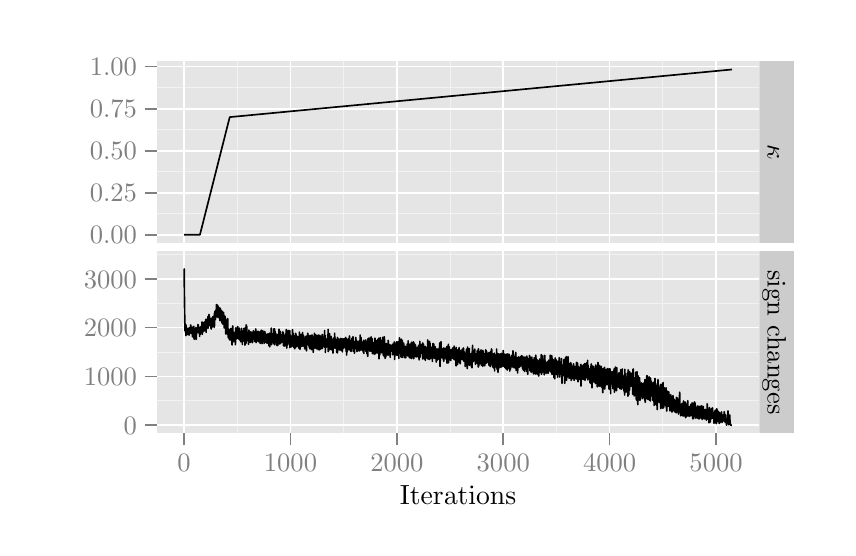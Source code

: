 % Created by tikzDevice version 0.7.0 on 2014-05-16 17:50:20
% !TEX encoding = UTF-8 Unicode
\begin{tikzpicture}[x=1pt,y=1pt]
\definecolor[named]{fillColor}{rgb}{1.00,1.00,1.00}
\path[use as bounding box,fill=fillColor,fill opacity=0.00] (0,0) rectangle (289.08,180.67);
\begin{scope}
\path[clip] (  0.00,  0.00) rectangle (289.08,180.67);
\definecolor[named]{drawColor}{rgb}{1.00,1.00,1.00}
\definecolor[named]{fillColor}{rgb}{1.00,1.00,1.00}

\path[draw=drawColor,line width= 0.6pt,line join=round,line cap=round,fill=fillColor] ( -0.00,  0.00) rectangle (289.08,180.68);
\end{scope}
\begin{scope}
\path[clip] ( 46.62,102.84) rectangle (264.40,168.63);
\definecolor[named]{fillColor}{rgb}{0.90,0.90,0.90}

\path[fill=fillColor] ( 46.62,102.84) rectangle (264.40,168.63);
\definecolor[named]{drawColor}{rgb}{0.95,0.95,0.95}

\path[draw=drawColor,line width= 0.3pt,line join=round] ( 46.62,113.42) --
	(264.40,113.42);

\path[draw=drawColor,line width= 0.3pt,line join=round] ( 46.62,128.61) --
	(264.40,128.61);

\path[draw=drawColor,line width= 0.3pt,line join=round] ( 46.62,143.80) --
	(264.40,143.80);

\path[draw=drawColor,line width= 0.3pt,line join=round] ( 46.62,158.98) --
	(264.40,158.98);

\path[draw=drawColor,line width= 0.3pt,line join=round] ( 75.74,102.84) --
	( 75.74,168.63);

\path[draw=drawColor,line width= 0.3pt,line join=round] (114.18,102.84) --
	(114.18,168.63);

\path[draw=drawColor,line width= 0.3pt,line join=round] (152.63,102.84) --
	(152.63,168.63);

\path[draw=drawColor,line width= 0.3pt,line join=round] (191.07,102.84) --
	(191.07,168.63);

\path[draw=drawColor,line width= 0.3pt,line join=round] (229.51,102.84) --
	(229.51,168.63);
\definecolor[named]{drawColor}{rgb}{1.00,1.00,1.00}

\path[draw=drawColor,line width= 0.6pt,line join=round] ( 46.62,105.83) --
	(264.40,105.83);

\path[draw=drawColor,line width= 0.6pt,line join=round] ( 46.62,121.02) --
	(264.40,121.02);

\path[draw=drawColor,line width= 0.6pt,line join=round] ( 46.62,136.20) --
	(264.40,136.20);

\path[draw=drawColor,line width= 0.6pt,line join=round] ( 46.62,151.39) --
	(264.40,151.39);

\path[draw=drawColor,line width= 0.6pt,line join=round] ( 46.62,166.58) --
	(264.40,166.58);

\path[draw=drawColor,line width= 0.6pt,line join=round] ( 56.52,102.84) --
	( 56.52,168.63);

\path[draw=drawColor,line width= 0.6pt,line join=round] ( 94.96,102.84) --
	( 94.96,168.63);

\path[draw=drawColor,line width= 0.6pt,line join=round] (133.40,102.84) --
	(133.40,168.63);

\path[draw=drawColor,line width= 0.6pt,line join=round] (171.85,102.84) --
	(171.85,168.63);

\path[draw=drawColor,line width= 0.6pt,line join=round] (210.29,102.84) --
	(210.29,168.63);

\path[draw=drawColor,line width= 0.6pt,line join=round] (248.74,102.84) --
	(248.74,168.63);
\definecolor[named]{drawColor}{rgb}{0.00,0.00,0.00}

\path[draw=drawColor,line width= 0.6pt,line join=round] ( 56.52,105.83) --
	( 56.56,105.83) --
	( 56.59,105.83) --
	( 56.63,105.83) --
	( 56.67,105.83) --
	( 56.71,105.83) --
	( 56.75,105.83) --
	( 56.79,105.83) --
	( 56.82,105.83) --
	( 56.86,105.83) --
	( 56.90,105.83) --
	( 56.94,105.83) --
	( 56.98,105.83) --
	( 57.02,105.83) --
	( 57.06,105.83) --
	( 57.09,105.83) --
	( 57.13,105.83) --
	( 57.17,105.83) --
	( 57.21,105.83) --
	( 57.25,105.83) --
	( 57.29,105.83) --
	( 57.32,105.83) --
	( 57.36,105.83) --
	( 57.40,105.83) --
	( 57.44,105.83) --
	( 57.48,105.83) --
	( 57.52,105.83) --
	( 57.56,105.83) --
	( 57.59,105.83) --
	( 57.63,105.83) --
	( 57.67,105.83) --
	( 57.71,105.83) --
	( 57.75,105.83) --
	( 57.79,105.83) --
	( 57.82,105.83) --
	( 57.86,105.83) --
	( 57.90,105.83) --
	( 57.94,105.83) --
	( 57.98,105.83) --
	( 58.02,105.83) --
	( 58.06,105.83) --
	( 58.09,105.83) --
	( 58.13,105.83) --
	( 58.17,105.83) --
	( 58.21,105.83) --
	( 58.25,105.83) --
	( 58.29,105.83) --
	( 58.32,105.83) --
	( 58.36,105.83) --
	( 58.40,105.83) --
	( 58.44,105.83) --
	( 58.48,105.83) --
	( 58.52,105.83) --
	( 58.55,105.83) --
	( 58.59,105.83) --
	( 58.63,105.83) --
	( 58.67,105.83) --
	( 58.71,105.83) --
	( 58.75,105.83) --
	( 58.79,105.83) --
	( 58.82,105.83) --
	( 58.86,105.83) --
	( 58.90,105.83) --
	( 58.94,105.83) --
	( 58.98,105.83) --
	( 59.02,105.83) --
	( 59.05,105.83) --
	( 59.09,105.83) --
	( 59.13,105.83) --
	( 59.17,105.83) --
	( 59.21,105.83) --
	( 59.25,105.83) --
	( 59.29,105.83) --
	( 59.32,105.83) --
	( 59.36,105.83) --
	( 59.40,105.83) --
	( 59.44,105.83) --
	( 59.48,105.83) --
	( 59.52,105.83) --
	( 59.55,105.83) --
	( 59.59,105.83) --
	( 59.63,105.83) --
	( 59.67,105.83) --
	( 59.71,105.83) --
	( 59.75,105.83) --
	( 59.79,105.83) --
	( 59.82,105.83) --
	( 59.86,105.83) --
	( 59.90,105.83) --
	( 59.94,105.83) --
	( 59.98,105.83) --
	( 60.02,105.83) --
	( 60.05,105.83) --
	( 60.09,105.83) --
	( 60.13,105.83) --
	( 60.17,105.83) --
	( 60.21,105.83) --
	( 60.25,105.83) --
	( 60.28,105.83) --
	( 60.32,105.83) --
	( 60.36,105.83) --
	( 60.40,105.83) --
	( 60.44,105.83) --
	( 60.48,105.83) --
	( 60.52,105.83) --
	( 60.55,105.83) --
	( 60.59,105.83) --
	( 60.63,105.83) --
	( 60.67,105.83) --
	( 60.71,105.83) --
	( 60.75,105.83) --
	( 60.78,105.83) --
	( 60.82,105.83) --
	( 60.86,105.83) --
	( 60.90,105.83) --
	( 60.94,105.83) --
	( 60.98,105.83) --
	( 61.02,105.83) --
	( 61.05,105.83) --
	( 61.09,105.83) --
	( 61.13,105.83) --
	( 61.17,105.83) --
	( 61.21,105.83) --
	( 61.25,105.83) --
	( 61.28,105.83) --
	( 61.32,105.83) --
	( 61.36,105.83) --
	( 61.40,105.83) --
	( 61.44,105.83) --
	( 61.48,105.83) --
	( 61.52,105.83) --
	( 61.55,105.83) --
	( 61.59,105.83) --
	( 61.63,105.83) --
	( 61.67,105.83) --
	( 61.71,105.83) --
	( 61.75,105.83) --
	( 61.78,105.83) --
	( 61.82,105.83) --
	( 61.86,105.83) --
	( 61.90,105.83) --
	( 61.94,105.83) --
	( 61.98,105.83) --
	( 62.01,105.83) --
	( 62.05,105.83) --
	( 62.09,105.83) --
	( 62.13,105.83) --
	( 62.17,105.83) --
	( 62.21,105.83) --
	( 62.25,105.83) --
	( 62.28,105.98) --
	( 62.32,106.13) --
	( 62.36,106.28) --
	( 62.40,106.44) --
	( 62.44,106.59) --
	( 62.48,106.74) --
	( 62.51,106.89) --
	( 62.55,107.04) --
	( 62.59,107.20) --
	( 62.63,107.35) --
	( 62.67,107.50) --
	( 62.71,107.65) --
	( 62.75,107.80) --
	( 62.78,107.95) --
	( 62.82,108.11) --
	( 62.86,108.26) --
	( 62.90,108.41) --
	( 62.94,108.56) --
	( 62.98,108.71) --
	( 63.01,108.87) --
	( 63.05,109.02) --
	( 63.09,109.17) --
	( 63.13,109.32) --
	( 63.17,109.47) --
	( 63.21,109.63) --
	( 63.25,109.78) --
	( 63.28,109.93) --
	( 63.32,110.08) --
	( 63.36,110.23) --
	( 63.40,110.38) --
	( 63.44,110.54) --
	( 63.48,110.69) --
	( 63.51,110.84) --
	( 63.55,110.99) --
	( 63.59,111.14) --
	( 63.63,111.30) --
	( 63.67,111.45) --
	( 63.71,111.60) --
	( 63.74,111.75) --
	( 63.78,111.90) --
	( 63.82,112.06) --
	( 63.86,112.21) --
	( 63.90,112.36) --
	( 63.94,112.51) --
	( 63.98,112.66) --
	( 64.01,112.81) --
	( 64.05,112.97) --
	( 64.09,113.12) --
	( 64.13,113.27) --
	( 64.17,113.42) --
	( 64.21,113.57) --
	( 64.24,113.73) --
	( 64.28,113.88) --
	( 64.32,114.03) --
	( 64.36,114.18) --
	( 64.40,114.33) --
	( 64.44,114.49) --
	( 64.48,114.64) --
	( 64.51,114.79) --
	( 64.55,114.94) --
	( 64.59,115.09) --
	( 64.63,115.24) --
	( 64.67,115.40) --
	( 64.71,115.55) --
	( 64.74,115.70) --
	( 64.78,115.85) --
	( 64.82,116.00) --
	( 64.86,116.16) --
	( 64.90,116.31) --
	( 64.94,116.46) --
	( 64.98,116.61) --
	( 65.01,116.76) --
	( 65.05,116.92) --
	( 65.09,117.07) --
	( 65.13,117.22) --
	( 65.17,117.37) --
	( 65.21,117.52) --
	( 65.24,117.67) --
	( 65.28,117.83) --
	( 65.32,117.98) --
	( 65.36,118.13) --
	( 65.40,118.28) --
	( 65.44,118.43) --
	( 65.47,118.59) --
	( 65.51,118.74) --
	( 65.55,118.89) --
	( 65.59,119.04) --
	( 65.63,119.19) --
	( 65.67,119.35) --
	( 65.71,119.50) --
	( 65.74,119.65) --
	( 65.78,119.80) --
	( 65.82,119.95) --
	( 65.86,120.10) --
	( 65.90,120.26) --
	( 65.94,120.41) --
	( 65.97,120.56) --
	( 66.01,120.71) --
	( 66.05,120.86) --
	( 66.09,121.02) --
	( 66.13,121.17) --
	( 66.17,121.32) --
	( 66.21,121.47) --
	( 66.24,121.62) --
	( 66.28,121.78) --
	( 66.32,121.93) --
	( 66.36,122.08) --
	( 66.40,122.23) --
	( 66.44,122.38) --
	( 66.47,122.53) --
	( 66.51,122.69) --
	( 66.55,122.84) --
	( 66.59,122.99) --
	( 66.63,123.14) --
	( 66.67,123.29) --
	( 66.70,123.45) --
	( 66.74,123.60) --
	( 66.78,123.75) --
	( 66.82,123.90) --
	( 66.86,124.05) --
	( 66.90,124.21) --
	( 66.94,124.36) --
	( 66.97,124.51) --
	( 67.01,124.66) --
	( 67.05,124.81) --
	( 67.09,124.96) --
	( 67.13,125.12) --
	( 67.17,125.27) --
	( 67.20,125.42) --
	( 67.24,125.57) --
	( 67.28,125.72) --
	( 67.32,125.88) --
	( 67.36,126.03) --
	( 67.40,126.18) --
	( 67.44,126.33) --
	( 67.47,126.48) --
	( 67.51,126.64) --
	( 67.55,126.79) --
	( 67.59,126.94) --
	( 67.63,127.09) --
	( 67.67,127.24) --
	( 67.70,127.39) --
	( 67.74,127.55) --
	( 67.78,127.70) --
	( 67.82,127.85) --
	( 67.86,128.00) --
	( 67.90,128.15) --
	( 67.94,128.31) --
	( 67.97,128.46) --
	( 68.01,128.61) --
	( 68.05,128.76) --
	( 68.09,128.91) --
	( 68.13,129.07) --
	( 68.17,129.22) --
	( 68.20,129.37) --
	( 68.24,129.52) --
	( 68.28,129.67) --
	( 68.32,129.82) --
	( 68.36,129.98) --
	( 68.40,130.13) --
	( 68.43,130.28) --
	( 68.47,130.43) --
	( 68.51,130.58) --
	( 68.55,130.74) --
	( 68.59,130.89) --
	( 68.63,131.04) --
	( 68.67,131.19) --
	( 68.70,131.34) --
	( 68.74,131.50) --
	( 68.78,131.65) --
	( 68.82,131.80) --
	( 68.86,131.95) --
	( 68.90,132.10) --
	( 68.93,132.25) --
	( 68.97,132.41) --
	( 69.01,132.56) --
	( 69.05,132.71) --
	( 69.09,132.86) --
	( 69.13,133.01) --
	( 69.17,133.17) --
	( 69.20,133.32) --
	( 69.24,133.47) --
	( 69.28,133.62) --
	( 69.32,133.77) --
	( 69.36,133.93) --
	( 69.40,134.08) --
	( 69.43,134.23) --
	( 69.47,134.38) --
	( 69.51,134.53) --
	( 69.55,134.68) --
	( 69.59,134.84) --
	( 69.63,134.99) --
	( 69.67,135.14) --
	( 69.70,135.29) --
	( 69.74,135.44) --
	( 69.78,135.60) --
	( 69.82,135.75) --
	( 69.86,135.90) --
	( 69.90,136.05) --
	( 69.93,136.20) --
	( 69.97,136.36) --
	( 70.01,136.51) --
	( 70.05,136.66) --
	( 70.09,136.81) --
	( 70.13,136.96) --
	( 70.16,137.11) --
	( 70.20,137.27) --
	( 70.24,137.42) --
	( 70.28,137.57) --
	( 70.32,137.72) --
	( 70.36,137.87) --
	( 70.40,138.03) --
	( 70.43,138.18) --
	( 70.47,138.33) --
	( 70.51,138.48) --
	( 70.55,138.63) --
	( 70.59,138.79) --
	( 70.63,138.94) --
	( 70.66,139.09) --
	( 70.70,139.24) --
	( 70.74,139.39) --
	( 70.78,139.54) --
	( 70.82,139.70) --
	( 70.86,139.85) --
	( 70.90,140.00) --
	( 70.93,140.15) --
	( 70.97,140.30) --
	( 71.01,140.46) --
	( 71.05,140.61) --
	( 71.09,140.76) --
	( 71.13,140.91) --
	( 71.16,141.06) --
	( 71.20,141.22) --
	( 71.24,141.37) --
	( 71.28,141.52) --
	( 71.32,141.67) --
	( 71.36,141.82) --
	( 71.40,141.97) --
	( 71.43,142.13) --
	( 71.47,142.28) --
	( 71.51,142.43) --
	( 71.55,142.58) --
	( 71.59,142.73) --
	( 71.63,142.89) --
	( 71.66,143.04) --
	( 71.70,143.19) --
	( 71.74,143.34) --
	( 71.78,143.49) --
	( 71.82,143.65) --
	( 71.86,143.80) --
	( 71.89,143.95) --
	( 71.93,144.10) --
	( 71.97,144.25) --
	( 72.01,144.40) --
	( 72.05,144.56) --
	( 72.09,144.71) --
	( 72.13,144.86) --
	( 72.16,145.01) --
	( 72.20,145.16) --
	( 72.24,145.32) --
	( 72.28,145.47) --
	( 72.32,145.62) --
	( 72.36,145.77) --
	( 72.39,145.92) --
	( 72.43,146.08) --
	( 72.47,146.23) --
	( 72.51,146.38) --
	( 72.55,146.53) --
	( 72.59,146.68) --
	( 72.63,146.83) --
	( 72.66,146.99) --
	( 72.70,147.14) --
	( 72.74,147.29) --
	( 72.78,147.44) --
	( 72.82,147.59) --
	( 72.86,147.75) --
	( 72.89,147.90) --
	( 72.93,148.05) --
	( 72.97,148.20) --
	( 73.01,148.35) --
	( 73.05,148.35) --
	( 73.09,148.36) --
	( 73.13,148.36) --
	( 73.16,148.36) --
	( 73.20,148.37) --
	( 73.24,148.37) --
	( 73.28,148.38) --
	( 73.32,148.38) --
	( 73.36,148.38) --
	( 73.39,148.39) --
	( 73.43,148.39) --
	( 73.47,148.39) --
	( 73.51,148.40) --
	( 73.55,148.40) --
	( 73.59,148.40) --
	( 73.62,148.41) --
	( 73.66,148.41) --
	( 73.70,148.42) --
	( 73.74,148.42) --
	( 73.78,148.42) --
	( 73.82,148.43) --
	( 73.86,148.43) --
	( 73.89,148.43) --
	( 73.93,148.44) --
	( 73.97,148.44) --
	( 74.01,148.44) --
	( 74.05,148.45) --
	( 74.09,148.45) --
	( 74.12,148.46) --
	( 74.16,148.46) --
	( 74.20,148.46) --
	( 74.24,148.47) --
	( 74.28,148.47) --
	( 74.32,148.47) --
	( 74.36,148.48) --
	( 74.39,148.48) --
	( 74.43,148.48) --
	( 74.47,148.49) --
	( 74.51,148.49) --
	( 74.55,148.50) --
	( 74.59,148.50) --
	( 74.62,148.50) --
	( 74.66,148.51) --
	( 74.70,148.51) --
	( 74.74,148.51) --
	( 74.78,148.52) --
	( 74.82,148.52) --
	( 74.85,148.52) --
	( 74.89,148.53) --
	( 74.93,148.53) --
	( 74.97,148.54) --
	( 75.01,148.54) --
	( 75.05,148.54) --
	( 75.09,148.55) --
	( 75.12,148.55) --
	( 75.16,148.55) --
	( 75.20,148.56) --
	( 75.24,148.56) --
	( 75.28,148.57) --
	( 75.32,148.57) --
	( 75.35,148.57) --
	( 75.39,148.58) --
	( 75.43,148.58) --
	( 75.47,148.58) --
	( 75.51,148.59) --
	( 75.55,148.59) --
	( 75.59,148.59) --
	( 75.62,148.60) --
	( 75.66,148.60) --
	( 75.70,148.61) --
	( 75.74,148.61) --
	( 75.78,148.61) --
	( 75.82,148.62) --
	( 75.85,148.62) --
	( 75.89,148.62) --
	( 75.93,148.63) --
	( 75.97,148.63) --
	( 76.01,148.63) --
	( 76.05,148.64) --
	( 76.09,148.64) --
	( 76.12,148.65) --
	( 76.16,148.65) --
	( 76.20,148.65) --
	( 76.24,148.66) --
	( 76.28,148.66) --
	( 76.32,148.66) --
	( 76.35,148.67) --
	( 76.39,148.67) --
	( 76.43,148.67) --
	( 76.47,148.68) --
	( 76.51,148.68) --
	( 76.55,148.69) --
	( 76.58,148.69) --
	( 76.62,148.69) --
	( 76.66,148.70) --
	( 76.70,148.70) --
	( 76.74,148.70) --
	( 76.78,148.71) --
	( 76.82,148.71) --
	( 76.85,148.71) --
	( 76.89,148.72) --
	( 76.93,148.72) --
	( 76.97,148.73) --
	( 77.01,148.73) --
	( 77.05,148.73) --
	( 77.08,148.74) --
	( 77.12,148.74) --
	( 77.16,148.74) --
	( 77.20,148.75) --
	( 77.24,148.75) --
	( 77.28,148.75) --
	( 77.32,148.76) --
	( 77.35,148.76) --
	( 77.39,148.77) --
	( 77.43,148.77) --
	( 77.47,148.77) --
	( 77.51,148.78) --
	( 77.55,148.78) --
	( 77.58,148.78) --
	( 77.62,148.79) --
	( 77.66,148.79) --
	( 77.70,148.79) --
	( 77.74,148.80) --
	( 77.78,148.80) --
	( 77.82,148.81) --
	( 77.85,148.81) --
	( 77.89,148.81) --
	( 77.93,148.82) --
	( 77.97,148.82) --
	( 78.01,148.82) --
	( 78.05,148.83) --
	( 78.08,148.83) --
	( 78.12,148.83) --
	( 78.16,148.84) --
	( 78.20,148.84) --
	( 78.24,148.85) --
	( 78.28,148.85) --
	( 78.31,148.85) --
	( 78.35,148.86) --
	( 78.39,148.86) --
	( 78.43,148.86) --
	( 78.47,148.87) --
	( 78.51,148.87) --
	( 78.55,148.87) --
	( 78.58,148.88) --
	( 78.62,148.88) --
	( 78.66,148.89) --
	( 78.70,148.89) --
	( 78.74,148.89) --
	( 78.78,148.90) --
	( 78.81,148.90) --
	( 78.85,148.90) --
	( 78.89,148.91) --
	( 78.93,148.91) --
	( 78.97,148.92) --
	( 79.01,148.92) --
	( 79.05,148.92) --
	( 79.08,148.93) --
	( 79.12,148.93) --
	( 79.16,148.93) --
	( 79.20,148.94) --
	( 79.24,148.94) --
	( 79.28,148.94) --
	( 79.31,148.95) --
	( 79.35,148.95) --
	( 79.39,148.96) --
	( 79.43,148.96) --
	( 79.47,148.96) --
	( 79.51,148.97) --
	( 79.55,148.97) --
	( 79.58,148.97) --
	( 79.62,148.98) --
	( 79.66,148.98) --
	( 79.70,148.98) --
	( 79.74,148.99) --
	( 79.78,148.99) --
	( 79.81,149.00) --
	( 79.85,149.00) --
	( 79.89,149.00) --
	( 79.93,149.01) --
	( 79.97,149.01) --
	( 80.01,149.01) --
	( 80.04,149.02) --
	( 80.08,149.02) --
	( 80.12,149.02) --
	( 80.16,149.03) --
	( 80.20,149.03) --
	( 80.24,149.04) --
	( 80.28,149.04) --
	( 80.31,149.04) --
	( 80.35,149.05) --
	( 80.39,149.05) --
	( 80.43,149.05) --
	( 80.47,149.06) --
	( 80.51,149.06) --
	( 80.54,149.06) --
	( 80.58,149.07) --
	( 80.62,149.07) --
	( 80.66,149.08) --
	( 80.70,149.08) --
	( 80.74,149.08) --
	( 80.78,149.09) --
	( 80.81,149.09) --
	( 80.85,149.09) --
	( 80.89,149.10) --
	( 80.93,149.10) --
	( 80.97,149.10) --
	( 81.01,149.11) --
	( 81.04,149.11) --
	( 81.08,149.12) --
	( 81.12,149.12) --
	( 81.16,149.12) --
	( 81.20,149.13) --
	( 81.24,149.13) --
	( 81.28,149.13) --
	( 81.31,149.14) --
	( 81.35,149.14) --
	( 81.39,149.14) --
	( 81.43,149.15) --
	( 81.47,149.15) --
	( 81.51,149.16) --
	( 81.54,149.16) --
	( 81.58,149.16) --
	( 81.62,149.17) --
	( 81.66,149.17) --
	( 81.70,149.17) --
	( 81.74,149.18) --
	( 81.77,149.18) --
	( 81.81,149.18) --
	( 81.85,149.19) --
	( 81.89,149.19) --
	( 81.93,149.20) --
	( 81.97,149.20) --
	( 82.01,149.20) --
	( 82.04,149.21) --
	( 82.08,149.21) --
	( 82.12,149.21) --
	( 82.16,149.22) --
	( 82.20,149.22) --
	( 82.24,149.22) --
	( 82.27,149.23) --
	( 82.31,149.23) --
	( 82.35,149.24) --
	( 82.39,149.24) --
	( 82.43,149.24) --
	( 82.47,149.25) --
	( 82.51,149.25) --
	( 82.54,149.25) --
	( 82.58,149.26) --
	( 82.62,149.26) --
	( 82.66,149.26) --
	( 82.70,149.27) --
	( 82.74,149.27) --
	( 82.77,149.28) --
	( 82.81,149.28) --
	( 82.85,149.28) --
	( 82.89,149.29) --
	( 82.93,149.29) --
	( 82.97,149.29) --
	( 83.01,149.30) --
	( 83.04,149.30) --
	( 83.08,149.31) --
	( 83.12,149.31) --
	( 83.16,149.31) --
	( 83.20,149.32) --
	( 83.24,149.32) --
	( 83.27,149.32) --
	( 83.31,149.33) --
	( 83.35,149.33) --
	( 83.39,149.33) --
	( 83.43,149.34) --
	( 83.47,149.34) --
	( 83.50,149.35) --
	( 83.54,149.35) --
	( 83.58,149.35) --
	( 83.62,149.36) --
	( 83.66,149.36) --
	( 83.70,149.36) --
	( 83.74,149.37) --
	( 83.77,149.37) --
	( 83.81,149.37) --
	( 83.85,149.38) --
	( 83.89,149.38) --
	( 83.93,149.39) --
	( 83.97,149.39) --
	( 84.00,149.39) --
	( 84.04,149.40) --
	( 84.08,149.40) --
	( 84.12,149.40) --
	( 84.16,149.41) --
	( 84.20,149.41) --
	( 84.24,149.41) --
	( 84.27,149.42) --
	( 84.31,149.42) --
	( 84.35,149.43) --
	( 84.39,149.43) --
	( 84.43,149.43) --
	( 84.47,149.44) --
	( 84.50,149.44) --
	( 84.54,149.44) --
	( 84.58,149.45) --
	( 84.62,149.45) --
	( 84.66,149.45) --
	( 84.70,149.46) --
	( 84.73,149.46) --
	( 84.77,149.47) --
	( 84.81,149.47) --
	( 84.85,149.47) --
	( 84.89,149.48) --
	( 84.93,149.48) --
	( 84.97,149.48) --
	( 85.00,149.49) --
	( 85.04,149.49) --
	( 85.08,149.49) --
	( 85.12,149.50) --
	( 85.16,149.50) --
	( 85.20,149.51) --
	( 85.23,149.51) --
	( 85.27,149.51) --
	( 85.31,149.52) --
	( 85.35,149.52) --
	( 85.39,149.52) --
	( 85.43,149.53) --
	( 85.47,149.53) --
	( 85.50,149.53) --
	( 85.54,149.54) --
	( 85.58,149.54) --
	( 85.62,149.55) --
	( 85.66,149.55) --
	( 85.70,149.55) --
	( 85.73,149.56) --
	( 85.77,149.56) --
	( 85.81,149.56) --
	( 85.85,149.57) --
	( 85.89,149.57) --
	( 85.93,149.57) --
	( 85.97,149.58) --
	( 86.00,149.58) --
	( 86.04,149.59) --
	( 86.08,149.59) --
	( 86.12,149.59) --
	( 86.16,149.60) --
	( 86.20,149.60) --
	( 86.23,149.60) --
	( 86.27,149.61) --
	( 86.31,149.61) --
	( 86.35,149.61) --
	( 86.39,149.62) --
	( 86.43,149.62) --
	( 86.46,149.63) --
	( 86.50,149.63) --
	( 86.54,149.63) --
	( 86.58,149.64) --
	( 86.62,149.64) --
	( 86.66,149.64) --
	( 86.70,149.65) --
	( 86.73,149.65) --
	( 86.77,149.65) --
	( 86.81,149.66) --
	( 86.85,149.66) --
	( 86.89,149.67) --
	( 86.93,149.67) --
	( 86.96,149.67) --
	( 87.00,149.68) --
	( 87.04,149.68) --
	( 87.08,149.68) --
	( 87.12,149.69) --
	( 87.16,149.69) --
	( 87.20,149.70) --
	( 87.23,149.70) --
	( 87.27,149.70) --
	( 87.31,149.71) --
	( 87.35,149.71) --
	( 87.39,149.71) --
	( 87.43,149.72) --
	( 87.46,149.72) --
	( 87.50,149.72) --
	( 87.54,149.73) --
	( 87.58,149.73) --
	( 87.62,149.74) --
	( 87.66,149.74) --
	( 87.70,149.74) --
	( 87.73,149.75) --
	( 87.77,149.75) --
	( 87.81,149.75) --
	( 87.85,149.76) --
	( 87.89,149.76) --
	( 87.93,149.76) --
	( 87.96,149.77) --
	( 88.00,149.77) --
	( 88.04,149.78) --
	( 88.08,149.78) --
	( 88.12,149.78) --
	( 88.16,149.79) --
	( 88.19,149.79) --
	( 88.23,149.79) --
	( 88.27,149.80) --
	( 88.31,149.80) --
	( 88.35,149.80) --
	( 88.39,149.81) --
	( 88.43,149.81) --
	( 88.46,149.82) --
	( 88.50,149.82) --
	( 88.54,149.82) --
	( 88.58,149.83) --
	( 88.62,149.83) --
	( 88.66,149.83) --
	( 88.69,149.84) --
	( 88.73,149.84) --
	( 88.77,149.84) --
	( 88.81,149.85) --
	( 88.85,149.85) --
	( 88.89,149.86) --
	( 88.93,149.86) --
	( 88.96,149.86) --
	( 89.00,149.87) --
	( 89.04,149.87) --
	( 89.08,149.87) --
	( 89.12,149.88) --
	( 89.16,149.88) --
	( 89.19,149.88) --
	( 89.23,149.89) --
	( 89.27,149.89) --
	( 89.31,149.90) --
	( 89.35,149.90) --
	( 89.39,149.90) --
	( 89.43,149.91) --
	( 89.46,149.91) --
	( 89.50,149.91) --
	( 89.54,149.92) --
	( 89.58,149.92) --
	( 89.62,149.92) --
	( 89.66,149.93) --
	( 89.69,149.93) --
	( 89.73,149.94) --
	( 89.77,149.94) --
	( 89.81,149.94) --
	( 89.85,149.95) --
	( 89.89,149.95) --
	( 89.92,149.95) --
	( 89.96,149.96) --
	( 90.00,149.96) --
	( 90.04,149.96) --
	( 90.08,149.97) --
	( 90.12,149.97) --
	( 90.16,149.98) --
	( 90.19,149.98) --
	( 90.23,149.98) --
	( 90.27,149.99) --
	( 90.31,149.99) --
	( 90.35,149.99) --
	( 90.39,150.00) --
	( 90.42,150.00) --
	( 90.46,150.00) --
	( 90.50,150.01) --
	( 90.54,150.01) --
	( 90.58,150.02) --
	( 90.62,150.02) --
	( 90.66,150.02) --
	( 90.69,150.03) --
	( 90.73,150.03) --
	( 90.77,150.03) --
	( 90.81,150.04) --
	( 90.85,150.04) --
	( 90.89,150.04) --
	( 90.92,150.05) --
	( 90.96,150.05) --
	( 91.00,150.06) --
	( 91.04,150.06) --
	( 91.08,150.06) --
	( 91.12,150.07) --
	( 91.16,150.07) --
	( 91.19,150.07) --
	( 91.23,150.08) --
	( 91.27,150.08) --
	( 91.31,150.09) --
	( 91.35,150.09) --
	( 91.39,150.09) --
	( 91.42,150.10) --
	( 91.46,150.10) --
	( 91.50,150.10) --
	( 91.54,150.11) --
	( 91.58,150.11) --
	( 91.62,150.11) --
	( 91.65,150.12) --
	( 91.69,150.12) --
	( 91.73,150.13) --
	( 91.77,150.13) --
	( 91.81,150.13) --
	( 91.85,150.14) --
	( 91.89,150.14) --
	( 91.92,150.14) --
	( 91.96,150.15) --
	( 92.00,150.15) --
	( 92.04,150.15) --
	( 92.08,150.16) --
	( 92.12,150.16) --
	( 92.15,150.17) --
	( 92.19,150.17) --
	( 92.23,150.17) --
	( 92.27,150.18) --
	( 92.31,150.18) --
	( 92.35,150.18) --
	( 92.39,150.19) --
	( 92.42,150.19) --
	( 92.46,150.19) --
	( 92.50,150.20) --
	( 92.54,150.20) --
	( 92.58,150.21) --
	( 92.62,150.21) --
	( 92.65,150.21) --
	( 92.69,150.22) --
	( 92.73,150.22) --
	( 92.77,150.22) --
	( 92.81,150.23) --
	( 92.85,150.23) --
	( 92.89,150.23) --
	( 92.92,150.24) --
	( 92.96,150.24) --
	( 93.00,150.25) --
	( 93.04,150.25) --
	( 93.08,150.25) --
	( 93.12,150.26) --
	( 93.15,150.26) --
	( 93.19,150.26) --
	( 93.23,150.27) --
	( 93.27,150.27) --
	( 93.31,150.27) --
	( 93.35,150.28) --
	( 93.38,150.28) --
	( 93.42,150.29) --
	( 93.46,150.29) --
	( 93.50,150.29) --
	( 93.54,150.30) --
	( 93.58,150.30) --
	( 93.62,150.30) --
	( 93.65,150.31) --
	( 93.69,150.31) --
	( 93.73,150.31) --
	( 93.77,150.32) --
	( 93.81,150.32) --
	( 93.85,150.33) --
	( 93.88,150.33) --
	( 93.92,150.33) --
	( 93.96,150.34) --
	( 94.00,150.34) --
	( 94.04,150.34) --
	( 94.08,150.35) --
	( 94.12,150.35) --
	( 94.15,150.35) --
	( 94.19,150.36) --
	( 94.23,150.36) --
	( 94.27,150.37) --
	( 94.31,150.37) --
	( 94.35,150.37) --
	( 94.38,150.38) --
	( 94.42,150.38) --
	( 94.46,150.38) --
	( 94.50,150.39) --
	( 94.54,150.39) --
	( 94.58,150.39) --
	( 94.61,150.40) --
	( 94.65,150.40) --
	( 94.69,150.41) --
	( 94.73,150.41) --
	( 94.77,150.41) --
	( 94.81,150.42) --
	( 94.85,150.42) --
	( 94.88,150.42) --
	( 94.92,150.43) --
	( 94.96,150.43) --
	( 95.00,150.43) --
	( 95.04,150.44) --
	( 95.08,150.44) --
	( 95.11,150.45) --
	( 95.15,150.45) --
	( 95.19,150.45) --
	( 95.23,150.46) --
	( 95.27,150.46) --
	( 95.31,150.46) --
	( 95.35,150.47) --
	( 95.38,150.47) --
	( 95.42,150.48) --
	( 95.46,150.48) --
	( 95.50,150.48) --
	( 95.54,150.49) --
	( 95.58,150.49) --
	( 95.61,150.49) --
	( 95.65,150.50) --
	( 95.69,150.50) --
	( 95.73,150.50) --
	( 95.77,150.51) --
	( 95.81,150.51) --
	( 95.85,150.52) --
	( 95.88,150.52) --
	( 95.92,150.52) --
	( 95.96,150.53) --
	( 96.00,150.53) --
	( 96.04,150.53) --
	( 96.08,150.54) --
	( 96.11,150.54) --
	( 96.15,150.54) --
	( 96.19,150.55) --
	( 96.23,150.55) --
	( 96.27,150.56) --
	( 96.31,150.56) --
	( 96.34,150.56) --
	( 96.38,150.57) --
	( 96.42,150.57) --
	( 96.46,150.57) --
	( 96.50,150.58) --
	( 96.54,150.58) --
	( 96.58,150.58) --
	( 96.61,150.59) --
	( 96.65,150.59) --
	( 96.69,150.60) --
	( 96.73,150.60) --
	( 96.77,150.60) --
	( 96.81,150.61) --
	( 96.84,150.61) --
	( 96.88,150.61) --
	( 96.92,150.62) --
	( 96.96,150.62) --
	( 97.00,150.62) --
	( 97.04,150.63) --
	( 97.08,150.63) --
	( 97.11,150.64) --
	( 97.15,150.64) --
	( 97.19,150.64) --
	( 97.23,150.65) --
	( 97.27,150.65) --
	( 97.31,150.65) --
	( 97.34,150.66) --
	( 97.38,150.66) --
	( 97.42,150.66) --
	( 97.46,150.67) --
	( 97.50,150.67) --
	( 97.54,150.68) --
	( 97.58,150.68) --
	( 97.61,150.68) --
	( 97.65,150.69) --
	( 97.69,150.69) --
	( 97.73,150.69) --
	( 97.77,150.70) --
	( 97.81,150.70) --
	( 97.84,150.70) --
	( 97.88,150.71) --
	( 97.92,150.71) --
	( 97.96,150.72) --
	( 98.00,150.72) --
	( 98.04,150.72) --
	( 98.07,150.73) --
	( 98.11,150.73) --
	( 98.15,150.73) --
	( 98.19,150.74) --
	( 98.23,150.74) --
	( 98.27,150.74) --
	( 98.31,150.75) --
	( 98.34,150.75) --
	( 98.38,150.76) --
	( 98.42,150.76) --
	( 98.46,150.76) --
	( 98.50,150.77) --
	( 98.54,150.77) --
	( 98.57,150.77) --
	( 98.61,150.78) --
	( 98.65,150.78) --
	( 98.69,150.78) --
	( 98.73,150.79) --
	( 98.77,150.79) --
	( 98.81,150.80) --
	( 98.84,150.80) --
	( 98.88,150.80) --
	( 98.92,150.81) --
	( 98.96,150.81) --
	( 99.00,150.81) --
	( 99.04,150.82) --
	( 99.07,150.82) --
	( 99.11,150.83) --
	( 99.15,150.83) --
	( 99.19,150.83) --
	( 99.23,150.84) --
	( 99.27,150.84) --
	( 99.31,150.84) --
	( 99.34,150.85) --
	( 99.38,150.85) --
	( 99.42,150.85) --
	( 99.46,150.86) --
	( 99.50,150.86) --
	( 99.54,150.87) --
	( 99.57,150.87) --
	( 99.61,150.87) --
	( 99.65,150.88) --
	( 99.69,150.88) --
	( 99.73,150.88) --
	( 99.77,150.89) --
	( 99.80,150.89) --
	( 99.84,150.89) --
	( 99.88,150.90) --
	( 99.92,150.90) --
	( 99.96,150.91) --
	(100.00,150.91) --
	(100.04,150.91) --
	(100.07,150.92) --
	(100.11,150.92) --
	(100.15,150.92) --
	(100.19,150.93) --
	(100.23,150.93) --
	(100.27,150.93) --
	(100.30,150.94) --
	(100.34,150.94) --
	(100.38,150.95) --
	(100.42,150.95) --
	(100.46,150.95) --
	(100.50,150.96) --
	(100.54,150.96) --
	(100.57,150.96) --
	(100.61,150.97) --
	(100.65,150.97) --
	(100.69,150.97) --
	(100.73,150.98) --
	(100.77,150.98) --
	(100.80,150.99) --
	(100.84,150.99) --
	(100.88,150.99) --
	(100.92,151.00) --
	(100.96,151.00) --
	(101.00,151.00) --
	(101.04,151.01) --
	(101.07,151.01) --
	(101.11,151.01) --
	(101.15,151.02) --
	(101.19,151.02) --
	(101.23,151.03) --
	(101.27,151.03) --
	(101.30,151.03) --
	(101.34,151.04) --
	(101.38,151.04) --
	(101.42,151.04) --
	(101.46,151.05) --
	(101.50,151.05) --
	(101.53,151.05) --
	(101.57,151.06) --
	(101.61,151.06) --
	(101.65,151.07) --
	(101.69,151.07) --
	(101.73,151.07) --
	(101.77,151.08) --
	(101.80,151.08) --
	(101.84,151.08) --
	(101.88,151.09) --
	(101.92,151.09) --
	(101.96,151.09) --
	(102.00,151.10) --
	(102.03,151.10) --
	(102.07,151.11) --
	(102.11,151.11) --
	(102.15,151.11) --
	(102.19,151.12) --
	(102.23,151.12) --
	(102.27,151.12) --
	(102.30,151.13) --
	(102.34,151.13) --
	(102.38,151.13) --
	(102.42,151.14) --
	(102.46,151.14) --
	(102.50,151.15) --
	(102.53,151.15) --
	(102.57,151.15) --
	(102.61,151.16) --
	(102.65,151.16) --
	(102.69,151.16) --
	(102.73,151.17) --
	(102.76,151.17) --
	(102.80,151.17) --
	(102.84,151.18) --
	(102.88,151.18) --
	(102.92,151.19) --
	(102.96,151.19) --
	(103.00,151.19) --
	(103.03,151.20) --
	(103.07,151.20) --
	(103.11,151.20) --
	(103.15,151.21) --
	(103.19,151.21) --
	(103.23,151.22) --
	(103.26,151.22) --
	(103.30,151.22) --
	(103.34,151.23) --
	(103.38,151.23) --
	(103.42,151.23) --
	(103.46,151.24) --
	(103.50,151.24) --
	(103.53,151.24) --
	(103.57,151.25) --
	(103.61,151.25) --
	(103.65,151.26) --
	(103.69,151.26) --
	(103.73,151.26) --
	(103.76,151.27) --
	(103.80,151.27) --
	(103.84,151.27) --
	(103.88,151.28) --
	(103.92,151.28) --
	(103.96,151.28) --
	(104.00,151.29) --
	(104.03,151.29) --
	(104.07,151.30) --
	(104.11,151.30) --
	(104.15,151.30) --
	(104.19,151.31) --
	(104.23,151.31) --
	(104.26,151.31) --
	(104.30,151.32) --
	(104.34,151.32) --
	(104.38,151.32) --
	(104.42,151.33) --
	(104.46,151.33) --
	(104.49,151.34) --
	(104.53,151.34) --
	(104.57,151.34) --
	(104.61,151.35) --
	(104.65,151.35) --
	(104.69,151.35) --
	(104.73,151.36) --
	(104.76,151.36) --
	(104.80,151.36) --
	(104.84,151.37) --
	(104.88,151.37) --
	(104.92,151.38) --
	(104.96,151.38) --
	(104.99,151.38) --
	(105.03,151.39) --
	(105.07,151.39) --
	(105.11,151.39) --
	(105.15,151.40) --
	(105.19,151.40) --
	(105.23,151.40) --
	(105.26,151.41) --
	(105.30,151.41) --
	(105.34,151.42) --
	(105.38,151.42) --
	(105.42,151.42) --
	(105.46,151.43) --
	(105.49,151.43) --
	(105.53,151.43) --
	(105.57,151.44) --
	(105.61,151.44) --
	(105.65,151.44) --
	(105.69,151.45) --
	(105.73,151.45) --
	(105.76,151.46) --
	(105.80,151.46) --
	(105.84,151.46) --
	(105.88,151.47) --
	(105.92,151.47) --
	(105.96,151.47) --
	(105.99,151.48) --
	(106.03,151.48) --
	(106.07,151.48) --
	(106.11,151.49) --
	(106.15,151.49) --
	(106.19,151.50) --
	(106.22,151.50) --
	(106.26,151.50) --
	(106.30,151.51) --
	(106.34,151.51) --
	(106.38,151.51) --
	(106.42,151.52) --
	(106.46,151.52) --
	(106.49,151.52) --
	(106.53,151.53) --
	(106.57,151.53) --
	(106.61,151.54) --
	(106.65,151.54) --
	(106.69,151.54) --
	(106.72,151.55) --
	(106.76,151.55) --
	(106.80,151.55) --
	(106.84,151.56) --
	(106.88,151.56) --
	(106.92,151.56) --
	(106.96,151.57) --
	(106.99,151.57) --
	(107.03,151.58) --
	(107.07,151.58) --
	(107.11,151.58) --
	(107.15,151.59) --
	(107.19,151.59) --
	(107.22,151.59) --
	(107.26,151.60) --
	(107.30,151.60) --
	(107.34,151.61) --
	(107.38,151.61) --
	(107.42,151.61) --
	(107.46,151.62) --
	(107.49,151.62) --
	(107.53,151.62) --
	(107.57,151.63) --
	(107.61,151.63) --
	(107.65,151.63) --
	(107.69,151.64) --
	(107.72,151.64) --
	(107.76,151.65) --
	(107.80,151.65) --
	(107.84,151.65) --
	(107.88,151.66) --
	(107.92,151.66) --
	(107.95,151.66) --
	(107.99,151.67) --
	(108.03,151.67) --
	(108.07,151.67) --
	(108.11,151.68) --
	(108.15,151.68) --
	(108.19,151.69) --
	(108.22,151.69) --
	(108.26,151.69) --
	(108.30,151.70) --
	(108.34,151.70) --
	(108.38,151.70) --
	(108.42,151.71) --
	(108.45,151.71) --
	(108.49,151.71) --
	(108.53,151.72) --
	(108.57,151.72) --
	(108.61,151.73) --
	(108.65,151.73) --
	(108.69,151.73) --
	(108.72,151.74) --
	(108.76,151.74) --
	(108.80,151.74) --
	(108.84,151.75) --
	(108.88,151.75) --
	(108.92,151.75) --
	(108.95,151.76) --
	(108.99,151.76) --
	(109.03,151.77) --
	(109.07,151.77) --
	(109.11,151.77) --
	(109.15,151.78) --
	(109.19,151.78) --
	(109.22,151.78) --
	(109.26,151.79) --
	(109.30,151.79) --
	(109.34,151.79) --
	(109.38,151.80) --
	(109.42,151.80) --
	(109.45,151.81) --
	(109.49,151.81) --
	(109.53,151.81) --
	(109.57,151.82) --
	(109.61,151.82) --
	(109.65,151.82) --
	(109.68,151.83) --
	(109.72,151.83) --
	(109.76,151.83) --
	(109.80,151.84) --
	(109.84,151.84) --
	(109.88,151.85) --
	(109.92,151.85) --
	(109.95,151.85) --
	(109.99,151.86) --
	(110.03,151.86) --
	(110.07,151.86) --
	(110.11,151.87) --
	(110.15,151.87) --
	(110.18,151.87) --
	(110.22,151.88) --
	(110.26,151.88) --
	(110.30,151.89) --
	(110.34,151.89) --
	(110.38,151.89) --
	(110.42,151.90) --
	(110.45,151.90) --
	(110.49,151.90) --
	(110.53,151.91) --
	(110.57,151.91) --
	(110.61,151.91) --
	(110.65,151.92) --
	(110.68,151.92) --
	(110.72,151.93) --
	(110.76,151.93) --
	(110.80,151.93) --
	(110.84,151.94) --
	(110.88,151.94) --
	(110.92,151.94) --
	(110.95,151.95) --
	(110.99,151.95) --
	(111.03,151.95) --
	(111.07,151.96) --
	(111.11,151.96) --
	(111.15,151.97) --
	(111.18,151.97) --
	(111.22,151.97) --
	(111.26,151.98) --
	(111.30,151.98) --
	(111.34,151.98) --
	(111.38,151.99) --
	(111.41,151.99) --
	(111.45,152.00) --
	(111.49,152.00) --
	(111.53,152.00) --
	(111.57,152.01) --
	(111.61,152.01) --
	(111.65,152.01) --
	(111.68,152.02) --
	(111.72,152.02) --
	(111.76,152.02) --
	(111.80,152.03) --
	(111.84,152.03) --
	(111.88,152.04) --
	(111.91,152.04) --
	(111.95,152.04) --
	(111.99,152.05) --
	(112.03,152.05) --
	(112.07,152.05) --
	(112.11,152.06) --
	(112.15,152.06) --
	(112.18,152.06) --
	(112.22,152.07) --
	(112.26,152.07) --
	(112.30,152.08) --
	(112.34,152.08) --
	(112.38,152.08) --
	(112.41,152.09) --
	(112.45,152.09) --
	(112.49,152.09) --
	(112.53,152.10) --
	(112.57,152.10) --
	(112.61,152.10) --
	(112.64,152.11) --
	(112.68,152.11) --
	(112.72,152.12) --
	(112.76,152.12) --
	(112.80,152.12) --
	(112.84,152.13) --
	(112.88,152.13) --
	(112.91,152.13) --
	(112.95,152.14) --
	(112.99,152.14) --
	(113.03,152.14) --
	(113.07,152.15) --
	(113.11,152.15) --
	(113.14,152.16) --
	(113.18,152.16) --
	(113.22,152.16) --
	(113.26,152.17) --
	(113.30,152.17) --
	(113.34,152.17) --
	(113.38,152.18) --
	(113.41,152.18) --
	(113.45,152.18) --
	(113.49,152.19) --
	(113.53,152.19) --
	(113.57,152.20) --
	(113.61,152.20) --
	(113.64,152.20) --
	(113.68,152.21) --
	(113.72,152.21) --
	(113.76,152.21) --
	(113.80,152.22) --
	(113.84,152.22) --
	(113.88,152.22) --
	(113.91,152.23) --
	(113.95,152.23) --
	(113.99,152.24) --
	(114.03,152.24) --
	(114.07,152.24) --
	(114.11,152.25) --
	(114.14,152.25) --
	(114.18,152.25) --
	(114.22,152.26) --
	(114.26,152.26) --
	(114.30,152.26) --
	(114.34,152.27) --
	(114.37,152.27) --
	(114.41,152.28) --
	(114.45,152.28) --
	(114.49,152.28) --
	(114.53,152.29) --
	(114.57,152.29) --
	(114.61,152.29) --
	(114.64,152.30) --
	(114.68,152.30) --
	(114.72,152.30) --
	(114.76,152.31) --
	(114.80,152.31) --
	(114.84,152.32) --
	(114.87,152.32) --
	(114.91,152.32) --
	(114.95,152.33) --
	(114.99,152.33) --
	(115.03,152.33) --
	(115.07,152.34) --
	(115.11,152.34) --
	(115.14,152.34) --
	(115.18,152.35) --
	(115.22,152.35) --
	(115.26,152.36) --
	(115.30,152.36) --
	(115.34,152.36) --
	(115.37,152.37) --
	(115.41,152.37) --
	(115.45,152.37) --
	(115.49,152.38) --
	(115.53,152.38) --
	(115.57,152.39) --
	(115.61,152.39) --
	(115.64,152.39) --
	(115.68,152.40) --
	(115.72,152.40) --
	(115.76,152.40) --
	(115.80,152.41) --
	(115.84,152.41) --
	(115.87,152.41) --
	(115.91,152.42) --
	(115.95,152.42) --
	(115.99,152.43) --
	(116.03,152.43) --
	(116.07,152.43) --
	(116.10,152.44) --
	(116.14,152.44) --
	(116.18,152.44) --
	(116.22,152.45) --
	(116.26,152.45) --
	(116.30,152.45) --
	(116.34,152.46) --
	(116.37,152.46) --
	(116.41,152.47) --
	(116.45,152.47) --
	(116.49,152.47) --
	(116.53,152.48) --
	(116.57,152.48) --
	(116.60,152.48) --
	(116.64,152.49) --
	(116.68,152.49) --
	(116.72,152.49) --
	(116.76,152.50) --
	(116.80,152.50) --
	(116.84,152.51) --
	(116.87,152.51) --
	(116.91,152.51) --
	(116.95,152.52) --
	(116.99,152.52) --
	(117.03,152.52) --
	(117.07,152.53) --
	(117.10,152.53) --
	(117.14,152.53) --
	(117.18,152.54) --
	(117.22,152.54) --
	(117.26,152.55) --
	(117.30,152.55) --
	(117.34,152.55) --
	(117.37,152.56) --
	(117.41,152.56) --
	(117.45,152.56) --
	(117.49,152.57) --
	(117.53,152.57) --
	(117.57,152.57) --
	(117.60,152.58) --
	(117.64,152.58) --
	(117.68,152.59) --
	(117.72,152.59) --
	(117.76,152.59) --
	(117.80,152.60) --
	(117.83,152.60) --
	(117.87,152.60) --
	(117.91,152.61) --
	(117.95,152.61) --
	(117.99,152.61) --
	(118.03,152.62) --
	(118.07,152.62) --
	(118.10,152.63) --
	(118.14,152.63) --
	(118.18,152.63) --
	(118.22,152.64) --
	(118.26,152.64) --
	(118.30,152.64) --
	(118.33,152.65) --
	(118.37,152.65) --
	(118.41,152.65) --
	(118.45,152.66) --
	(118.49,152.66) --
	(118.53,152.67) --
	(118.57,152.67) --
	(118.60,152.67) --
	(118.64,152.68) --
	(118.68,152.68) --
	(118.72,152.68) --
	(118.76,152.69) --
	(118.80,152.69) --
	(118.83,152.69) --
	(118.87,152.70) --
	(118.91,152.70) --
	(118.95,152.71) --
	(118.99,152.71) --
	(119.03,152.71) --
	(119.07,152.72) --
	(119.10,152.72) --
	(119.14,152.72) --
	(119.18,152.73) --
	(119.22,152.73) --
	(119.26,152.73) --
	(119.30,152.74) --
	(119.33,152.74) --
	(119.37,152.75) --
	(119.41,152.75) --
	(119.45,152.75) --
	(119.49,152.76) --
	(119.53,152.76) --
	(119.56,152.76) --
	(119.60,152.77) --
	(119.64,152.77) --
	(119.68,152.78) --
	(119.72,152.78) --
	(119.76,152.78) --
	(119.80,152.79) --
	(119.83,152.79) --
	(119.87,152.79) --
	(119.91,152.80) --
	(119.95,152.80) --
	(119.99,152.80) --
	(120.03,152.81) --
	(120.06,152.81) --
	(120.10,152.82) --
	(120.14,152.82) --
	(120.18,152.82) --
	(120.22,152.83) --
	(120.26,152.83) --
	(120.30,152.83) --
	(120.33,152.84) --
	(120.37,152.84) --
	(120.41,152.84) --
	(120.45,152.85) --
	(120.49,152.85) --
	(120.53,152.86) --
	(120.56,152.86) --
	(120.60,152.86) --
	(120.64,152.87) --
	(120.68,152.87) --
	(120.72,152.87) --
	(120.76,152.88) --
	(120.79,152.88) --
	(120.83,152.88) --
	(120.87,152.89) --
	(120.91,152.89) --
	(120.95,152.90) --
	(120.99,152.90) --
	(121.03,152.90) --
	(121.06,152.91) --
	(121.10,152.91) --
	(121.14,152.91) --
	(121.18,152.92) --
	(121.22,152.92) --
	(121.26,152.92) --
	(121.29,152.93) --
	(121.33,152.93) --
	(121.37,152.94) --
	(121.41,152.94) --
	(121.45,152.94) --
	(121.49,152.95) --
	(121.53,152.95) --
	(121.56,152.95) --
	(121.60,152.96) --
	(121.64,152.96) --
	(121.68,152.96) --
	(121.72,152.97) --
	(121.76,152.97) --
	(121.79,152.98) --
	(121.83,152.98) --
	(121.87,152.98) --
	(121.91,152.99) --
	(121.95,152.99) --
	(121.99,152.99) --
	(122.03,153.00) --
	(122.06,153.00) --
	(122.10,153.00) --
	(122.14,153.01) --
	(122.18,153.01) --
	(122.22,153.02) --
	(122.26,153.02) --
	(122.29,153.02) --
	(122.33,153.03) --
	(122.37,153.03) --
	(122.41,153.03) --
	(122.45,153.04) --
	(122.49,153.04) --
	(122.52,153.04) --
	(122.56,153.05) --
	(122.60,153.05) --
	(122.64,153.06) --
	(122.68,153.06) --
	(122.72,153.06) --
	(122.76,153.07) --
	(122.79,153.07) --
	(122.83,153.07) --
	(122.87,153.08) --
	(122.91,153.08) --
	(122.95,153.08) --
	(122.99,153.09) --
	(123.02,153.09) --
	(123.06,153.10) --
	(123.10,153.10) --
	(123.14,153.10) --
	(123.18,153.11) --
	(123.22,153.11) --
	(123.26,153.11) --
	(123.29,153.12) --
	(123.33,153.12) --
	(123.37,153.13) --
	(123.41,153.13) --
	(123.45,153.13) --
	(123.49,153.14) --
	(123.52,153.14) --
	(123.56,153.14) --
	(123.60,153.15) --
	(123.64,153.15) --
	(123.68,153.15) --
	(123.72,153.16) --
	(123.76,153.16) --
	(123.79,153.17) --
	(123.83,153.17) --
	(123.87,153.17) --
	(123.91,153.18) --
	(123.95,153.18) --
	(123.99,153.18) --
	(124.02,153.19) --
	(124.06,153.19) --
	(124.10,153.19) --
	(124.14,153.20) --
	(124.18,153.20) --
	(124.22,153.21) --
	(124.25,153.21) --
	(124.29,153.21) --
	(124.33,153.22) --
	(124.37,153.22) --
	(124.41,153.22) --
	(124.45,153.23) --
	(124.49,153.23) --
	(124.52,153.23) --
	(124.56,153.24) --
	(124.60,153.24) --
	(124.64,153.25) --
	(124.68,153.25) --
	(124.72,153.25) --
	(124.75,153.26) --
	(124.79,153.26) --
	(124.83,153.26) --
	(124.87,153.27) --
	(124.91,153.27) --
	(124.95,153.27) --
	(124.99,153.28) --
	(125.02,153.28) --
	(125.06,153.29) --
	(125.10,153.29) --
	(125.14,153.29) --
	(125.18,153.30) --
	(125.22,153.30) --
	(125.25,153.30) --
	(125.29,153.31) --
	(125.33,153.31) --
	(125.37,153.31) --
	(125.41,153.32) --
	(125.45,153.32) --
	(125.49,153.33) --
	(125.52,153.33) --
	(125.56,153.33) --
	(125.60,153.34) --
	(125.64,153.34) --
	(125.68,153.34) --
	(125.72,153.35) --
	(125.75,153.35) --
	(125.79,153.35) --
	(125.83,153.36) --
	(125.87,153.36) --
	(125.91,153.37) --
	(125.95,153.37) --
	(125.98,153.37) --
	(126.02,153.38) --
	(126.06,153.38) --
	(126.10,153.38) --
	(126.14,153.39) --
	(126.18,153.39) --
	(126.22,153.39) --
	(126.25,153.40) --
	(126.29,153.40) --
	(126.33,153.41) --
	(126.37,153.41) --
	(126.41,153.41) --
	(126.45,153.42) --
	(126.48,153.42) --
	(126.52,153.42) --
	(126.56,153.43) --
	(126.60,153.43) --
	(126.64,153.43) --
	(126.68,153.44) --
	(126.72,153.44) --
	(126.75,153.45) --
	(126.79,153.45) --
	(126.83,153.45) --
	(126.87,153.46) --
	(126.91,153.46) --
	(126.95,153.46) --
	(126.98,153.47) --
	(127.02,153.47) --
	(127.06,153.47) --
	(127.10,153.48) --
	(127.14,153.48) --
	(127.18,153.49) --
	(127.22,153.49) --
	(127.25,153.49) --
	(127.29,153.50) --
	(127.33,153.50) --
	(127.37,153.50) --
	(127.41,153.51) --
	(127.45,153.51) --
	(127.48,153.52) --
	(127.52,153.52) --
	(127.56,153.52) --
	(127.60,153.53) --
	(127.64,153.53) --
	(127.68,153.53) --
	(127.71,153.54) --
	(127.75,153.54) --
	(127.79,153.54) --
	(127.83,153.55) --
	(127.87,153.55) --
	(127.91,153.56) --
	(127.95,153.56) --
	(127.98,153.56) --
	(128.02,153.57) --
	(128.06,153.57) --
	(128.10,153.57) --
	(128.14,153.58) --
	(128.18,153.58) --
	(128.21,153.58) --
	(128.25,153.59) --
	(128.29,153.59) --
	(128.33,153.60) --
	(128.37,153.60) --
	(128.41,153.60) --
	(128.45,153.61) --
	(128.48,153.61) --
	(128.52,153.61) --
	(128.56,153.62) --
	(128.60,153.62) --
	(128.64,153.62) --
	(128.68,153.63) --
	(128.71,153.63) --
	(128.75,153.64) --
	(128.79,153.64) --
	(128.83,153.64) --
	(128.87,153.65) --
	(128.91,153.65) --
	(128.95,153.65) --
	(128.98,153.66) --
	(129.02,153.66) --
	(129.06,153.66) --
	(129.10,153.67) --
	(129.14,153.67) --
	(129.18,153.68) --
	(129.21,153.68) --
	(129.25,153.68) --
	(129.29,153.69) --
	(129.33,153.69) --
	(129.37,153.69) --
	(129.41,153.70) --
	(129.44,153.70) --
	(129.48,153.70) --
	(129.52,153.71) --
	(129.56,153.71) --
	(129.60,153.72) --
	(129.64,153.72) --
	(129.68,153.72) --
	(129.71,153.73) --
	(129.75,153.73) --
	(129.79,153.73) --
	(129.83,153.74) --
	(129.87,153.74) --
	(129.91,153.74) --
	(129.94,153.75) --
	(129.98,153.75) --
	(130.02,153.76) --
	(130.06,153.76) --
	(130.10,153.76) --
	(130.14,153.77) --
	(130.18,153.77) --
	(130.21,153.77) --
	(130.25,153.78) --
	(130.29,153.78) --
	(130.33,153.78) --
	(130.37,153.79) --
	(130.41,153.79) --
	(130.44,153.80) --
	(130.48,153.80) --
	(130.52,153.80) --
	(130.56,153.81) --
	(130.60,153.81) --
	(130.64,153.81) --
	(130.67,153.82) --
	(130.71,153.82) --
	(130.75,153.82) --
	(130.79,153.83) --
	(130.83,153.83) --
	(130.87,153.84) --
	(130.91,153.84) --
	(130.94,153.84) --
	(130.98,153.85) --
	(131.02,153.85) --
	(131.06,153.85) --
	(131.10,153.86) --
	(131.14,153.86) --
	(131.17,153.86) --
	(131.21,153.87) --
	(131.25,153.87) --
	(131.29,153.88) --
	(131.33,153.88) --
	(131.37,153.88) --
	(131.41,153.89) --
	(131.44,153.89) --
	(131.48,153.89) --
	(131.52,153.90) --
	(131.56,153.90) --
	(131.60,153.91) --
	(131.64,153.91) --
	(131.67,153.91) --
	(131.71,153.92) --
	(131.75,153.92) --
	(131.79,153.92) --
	(131.83,153.93) --
	(131.87,153.93) --
	(131.91,153.93) --
	(131.94,153.94) --
	(131.98,153.94) --
	(132.02,153.95) --
	(132.06,153.95) --
	(132.10,153.95) --
	(132.14,153.96) --
	(132.17,153.96) --
	(132.21,153.96) --
	(132.25,153.97) --
	(132.29,153.97) --
	(132.33,153.97) --
	(132.37,153.98) --
	(132.40,153.98) --
	(132.44,153.99) --
	(132.48,153.99) --
	(132.52,153.99) --
	(132.56,154.00) --
	(132.60,154.00) --
	(132.64,154.00) --
	(132.67,154.01) --
	(132.71,154.01) --
	(132.75,154.01) --
	(132.79,154.02) --
	(132.83,154.02) --
	(132.87,154.03) --
	(132.90,154.03) --
	(132.94,154.03) --
	(132.98,154.04) --
	(133.02,154.04) --
	(133.06,154.04) --
	(133.10,154.05) --
	(133.14,154.05) --
	(133.17,154.05) --
	(133.21,154.06) --
	(133.25,154.06) --
	(133.29,154.07) --
	(133.33,154.07) --
	(133.37,154.07) --
	(133.40,154.08) --
	(133.44,154.08) --
	(133.48,154.08) --
	(133.52,154.09) --
	(133.56,154.09) --
	(133.60,154.09) --
	(133.64,154.10) --
	(133.67,154.10) --
	(133.71,154.11) --
	(133.75,154.11) --
	(133.79,154.11) --
	(133.83,154.12) --
	(133.87,154.12) --
	(133.90,154.12) --
	(133.94,154.13) --
	(133.98,154.13) --
	(134.02,154.13) --
	(134.06,154.14) --
	(134.10,154.14) --
	(134.13,154.15) --
	(134.17,154.15) --
	(134.21,154.15) --
	(134.25,154.16) --
	(134.29,154.16) --
	(134.33,154.16) --
	(134.37,154.17) --
	(134.40,154.17) --
	(134.44,154.17) --
	(134.48,154.18) --
	(134.52,154.18) --
	(134.56,154.19) --
	(134.60,154.19) --
	(134.63,154.19) --
	(134.67,154.20) --
	(134.71,154.20) --
	(134.75,154.20) --
	(134.79,154.21) --
	(134.83,154.21) --
	(134.87,154.21) --
	(134.90,154.22) --
	(134.94,154.22) --
	(134.98,154.23) --
	(135.02,154.23) --
	(135.06,154.23) --
	(135.10,154.24) --
	(135.13,154.24) --
	(135.17,154.24) --
	(135.21,154.25) --
	(135.25,154.25) --
	(135.29,154.25) --
	(135.33,154.26) --
	(135.37,154.26) --
	(135.40,154.27) --
	(135.44,154.27) --
	(135.48,154.27) --
	(135.52,154.28) --
	(135.56,154.28) --
	(135.60,154.28) --
	(135.63,154.29) --
	(135.67,154.29) --
	(135.71,154.30) --
	(135.75,154.30) --
	(135.79,154.30) --
	(135.83,154.31) --
	(135.86,154.31) --
	(135.90,154.31) --
	(135.94,154.32) --
	(135.98,154.32) --
	(136.02,154.32) --
	(136.06,154.33) --
	(136.10,154.33) --
	(136.13,154.34) --
	(136.17,154.34) --
	(136.21,154.34) --
	(136.25,154.35) --
	(136.29,154.35) --
	(136.33,154.35) --
	(136.36,154.36) --
	(136.40,154.36) --
	(136.44,154.36) --
	(136.48,154.37) --
	(136.52,154.37) --
	(136.56,154.38) --
	(136.60,154.38) --
	(136.63,154.38) --
	(136.67,154.39) --
	(136.71,154.39) --
	(136.75,154.39) --
	(136.79,154.40) --
	(136.83,154.40) --
	(136.86,154.40) --
	(136.90,154.41) --
	(136.94,154.41) --
	(136.98,154.42) --
	(137.02,154.42) --
	(137.06,154.42) --
	(137.10,154.43) --
	(137.13,154.43) --
	(137.17,154.43) --
	(137.21,154.44) --
	(137.25,154.44) --
	(137.29,154.44) --
	(137.33,154.45) --
	(137.36,154.45) --
	(137.40,154.46) --
	(137.44,154.46) --
	(137.48,154.46) --
	(137.52,154.47) --
	(137.56,154.47) --
	(137.59,154.47) --
	(137.63,154.48) --
	(137.67,154.48) --
	(137.71,154.48) --
	(137.75,154.49) --
	(137.79,154.49) --
	(137.83,154.50) --
	(137.86,154.50) --
	(137.90,154.50) --
	(137.94,154.51) --
	(137.98,154.51) --
	(138.02,154.51) --
	(138.06,154.52) --
	(138.09,154.52) --
	(138.13,154.52) --
	(138.17,154.53) --
	(138.21,154.53) --
	(138.25,154.54) --
	(138.29,154.54) --
	(138.33,154.54) --
	(138.36,154.55) --
	(138.40,154.55) --
	(138.44,154.55) --
	(138.48,154.56) --
	(138.52,154.56) --
	(138.56,154.56) --
	(138.59,154.57) --
	(138.63,154.57) --
	(138.67,154.58) --
	(138.71,154.58) --
	(138.75,154.58) --
	(138.79,154.59) --
	(138.83,154.59) --
	(138.86,154.59) --
	(138.90,154.60) --
	(138.94,154.60) --
	(138.98,154.60) --
	(139.02,154.61) --
	(139.06,154.61) --
	(139.09,154.62) --
	(139.13,154.62) --
	(139.17,154.62) --
	(139.21,154.63) --
	(139.25,154.63) --
	(139.29,154.63) --
	(139.32,154.64) --
	(139.36,154.64) --
	(139.40,154.64) --
	(139.44,154.65) --
	(139.48,154.65) --
	(139.52,154.66) --
	(139.56,154.66) --
	(139.59,154.66) --
	(139.63,154.67) --
	(139.67,154.67) --
	(139.71,154.67) --
	(139.75,154.68) --
	(139.79,154.68) --
	(139.82,154.69) --
	(139.86,154.69) --
	(139.90,154.69) --
	(139.94,154.70) --
	(139.98,154.70) --
	(140.02,154.70) --
	(140.06,154.71) --
	(140.09,154.71) --
	(140.13,154.71) --
	(140.17,154.72) --
	(140.21,154.72) --
	(140.25,154.73) --
	(140.29,154.73) --
	(140.32,154.73) --
	(140.36,154.74) --
	(140.40,154.74) --
	(140.44,154.74) --
	(140.48,154.75) --
	(140.52,154.75) --
	(140.55,154.75) --
	(140.59,154.76) --
	(140.63,154.76) --
	(140.67,154.77) --
	(140.71,154.77) --
	(140.75,154.77) --
	(140.79,154.78) --
	(140.82,154.78) --
	(140.86,154.78) --
	(140.90,154.79) --
	(140.94,154.79) --
	(140.98,154.79) --
	(141.02,154.80) --
	(141.05,154.80) --
	(141.09,154.81) --
	(141.13,154.81) --
	(141.17,154.81) --
	(141.21,154.82) --
	(141.25,154.82) --
	(141.29,154.82) --
	(141.32,154.83) --
	(141.36,154.83) --
	(141.40,154.83) --
	(141.44,154.84) --
	(141.48,154.84) --
	(141.52,154.85) --
	(141.55,154.85) --
	(141.59,154.85) --
	(141.63,154.86) --
	(141.67,154.86) --
	(141.71,154.86) --
	(141.75,154.87) --
	(141.79,154.87) --
	(141.82,154.87) --
	(141.86,154.88) --
	(141.90,154.88) --
	(141.94,154.89) --
	(141.98,154.89) --
	(142.02,154.89) --
	(142.05,154.90) --
	(142.09,154.90) --
	(142.13,154.90) --
	(142.17,154.91) --
	(142.21,154.91) --
	(142.25,154.91) --
	(142.28,154.92) --
	(142.32,154.92) --
	(142.36,154.93) --
	(142.40,154.93) --
	(142.44,154.93) --
	(142.48,154.94) --
	(142.52,154.94) --
	(142.55,154.94) --
	(142.59,154.95) --
	(142.63,154.95) --
	(142.67,154.95) --
	(142.71,154.96) --
	(142.75,154.96) --
	(142.78,154.97) --
	(142.82,154.97) --
	(142.86,154.97) --
	(142.90,154.98) --
	(142.94,154.98) --
	(142.98,154.98) --
	(143.02,154.99) --
	(143.05,154.99) --
	(143.09,154.99) --
	(143.13,155.00) --
	(143.17,155.00) --
	(143.21,155.01) --
	(143.25,155.01) --
	(143.28,155.01) --
	(143.32,155.02) --
	(143.36,155.02) --
	(143.40,155.02) --
	(143.44,155.03) --
	(143.48,155.03) --
	(143.52,155.03) --
	(143.55,155.04) --
	(143.59,155.04) --
	(143.63,155.05) --
	(143.67,155.05) --
	(143.71,155.05) --
	(143.75,155.06) --
	(143.78,155.06) --
	(143.82,155.06) --
	(143.86,155.07) --
	(143.90,155.07) --
	(143.94,155.08) --
	(143.98,155.08) --
	(144.01,155.08) --
	(144.05,155.09) --
	(144.09,155.09) --
	(144.13,155.09) --
	(144.17,155.10) --
	(144.21,155.10) --
	(144.25,155.10) --
	(144.28,155.11) --
	(144.32,155.11) --
	(144.36,155.12) --
	(144.40,155.12) --
	(144.44,155.12) --
	(144.48,155.13) --
	(144.51,155.13) --
	(144.55,155.13) --
	(144.59,155.14) --
	(144.63,155.14) --
	(144.67,155.14) --
	(144.71,155.15) --
	(144.75,155.15) --
	(144.78,155.16) --
	(144.82,155.16) --
	(144.86,155.16) --
	(144.90,155.17) --
	(144.94,155.17) --
	(144.98,155.17) --
	(145.01,155.18) --
	(145.05,155.18) --
	(145.09,155.18) --
	(145.13,155.19) --
	(145.17,155.19) --
	(145.21,155.20) --
	(145.25,155.20) --
	(145.28,155.20) --
	(145.32,155.21) --
	(145.36,155.21) --
	(145.40,155.21) --
	(145.44,155.22) --
	(145.48,155.22) --
	(145.51,155.22) --
	(145.55,155.23) --
	(145.59,155.23) --
	(145.63,155.24) --
	(145.67,155.24) --
	(145.71,155.24) --
	(145.74,155.25) --
	(145.78,155.25) --
	(145.82,155.25) --
	(145.86,155.26) --
	(145.90,155.26) --
	(145.94,155.26) --
	(145.98,155.27) --
	(146.01,155.27) --
	(146.05,155.28) --
	(146.09,155.28) --
	(146.13,155.28) --
	(146.17,155.29) --
	(146.21,155.29) --
	(146.24,155.29) --
	(146.28,155.30) --
	(146.32,155.30) --
	(146.36,155.30) --
	(146.40,155.31) --
	(146.44,155.31) --
	(146.48,155.32) --
	(146.51,155.32) --
	(146.55,155.32) --
	(146.59,155.33) --
	(146.63,155.33) --
	(146.67,155.33) --
	(146.71,155.34) --
	(146.74,155.34) --
	(146.78,155.34) --
	(146.82,155.35) --
	(146.86,155.35) --
	(146.90,155.36) --
	(146.94,155.36) --
	(146.98,155.36) --
	(147.01,155.37) --
	(147.05,155.37) --
	(147.09,155.37) --
	(147.13,155.38) --
	(147.17,155.38) --
	(147.21,155.38) --
	(147.24,155.39) --
	(147.28,155.39) --
	(147.32,155.40) --
	(147.36,155.40) --
	(147.40,155.40) --
	(147.44,155.41) --
	(147.47,155.41) --
	(147.51,155.41) --
	(147.55,155.42) --
	(147.59,155.42) --
	(147.63,155.43) --
	(147.67,155.43) --
	(147.71,155.43) --
	(147.74,155.44) --
	(147.78,155.44) --
	(147.82,155.44) --
	(147.86,155.45) --
	(147.90,155.45) --
	(147.94,155.45) --
	(147.97,155.46) --
	(148.01,155.46) --
	(148.05,155.47) --
	(148.09,155.47) --
	(148.13,155.47) --
	(148.17,155.48) --
	(148.21,155.48) --
	(148.24,155.48) --
	(148.28,155.49) --
	(148.32,155.49) --
	(148.36,155.49) --
	(148.40,155.50) --
	(148.44,155.50) --
	(148.47,155.51) --
	(148.51,155.51) --
	(148.55,155.51) --
	(148.59,155.52) --
	(148.63,155.52) --
	(148.67,155.52) --
	(148.70,155.53) --
	(148.74,155.53) --
	(148.78,155.53) --
	(148.82,155.54) --
	(148.86,155.54) --
	(148.90,155.55) --
	(148.94,155.55) --
	(148.97,155.55) --
	(149.01,155.56) --
	(149.05,155.56) --
	(149.09,155.56) --
	(149.13,155.57) --
	(149.17,155.57) --
	(149.20,155.57) --
	(149.24,155.58) --
	(149.28,155.58) --
	(149.32,155.59) --
	(149.36,155.59) --
	(149.40,155.59) --
	(149.44,155.60) --
	(149.47,155.60) --
	(149.51,155.60) --
	(149.55,155.61) --
	(149.59,155.61) --
	(149.63,155.61) --
	(149.67,155.62) --
	(149.70,155.62) --
	(149.74,155.63) --
	(149.78,155.63) --
	(149.82,155.63) --
	(149.86,155.64) --
	(149.90,155.64) --
	(149.94,155.64) --
	(149.97,155.65) --
	(150.01,155.65) --
	(150.05,155.65) --
	(150.09,155.66) --
	(150.13,155.66) --
	(150.17,155.67) --
	(150.20,155.67) --
	(150.24,155.67) --
	(150.28,155.68) --
	(150.32,155.68) --
	(150.36,155.68) --
	(150.40,155.69) --
	(150.43,155.69) --
	(150.47,155.69) --
	(150.51,155.70) --
	(150.55,155.70) --
	(150.59,155.71) --
	(150.63,155.71) --
	(150.67,155.71) --
	(150.70,155.72) --
	(150.74,155.72) --
	(150.78,155.72) --
	(150.82,155.73) --
	(150.86,155.73) --
	(150.90,155.73) --
	(150.93,155.74) --
	(150.97,155.74) --
	(151.01,155.75) --
	(151.05,155.75) --
	(151.09,155.75) --
	(151.13,155.76) --
	(151.17,155.76) --
	(151.20,155.76) --
	(151.24,155.77) --
	(151.28,155.77) --
	(151.32,155.77) --
	(151.36,155.78) --
	(151.40,155.78) --
	(151.43,155.79) --
	(151.47,155.79) --
	(151.51,155.79) --
	(151.55,155.80) --
	(151.59,155.80) --
	(151.63,155.80) --
	(151.67,155.81) --
	(151.70,155.81) --
	(151.74,155.82) --
	(151.78,155.82) --
	(151.82,155.82) --
	(151.86,155.83) --
	(151.90,155.83) --
	(151.93,155.83) --
	(151.97,155.84) --
	(152.01,155.84) --
	(152.05,155.84) --
	(152.09,155.85) --
	(152.13,155.85) --
	(152.16,155.86) --
	(152.20,155.86) --
	(152.24,155.86) --
	(152.28,155.87) --
	(152.32,155.87) --
	(152.36,155.87) --
	(152.40,155.88) --
	(152.43,155.88) --
	(152.47,155.88) --
	(152.51,155.89) --
	(152.55,155.89) --
	(152.59,155.90) --
	(152.63,155.90) --
	(152.66,155.90) --
	(152.70,155.91) --
	(152.74,155.91) --
	(152.78,155.91) --
	(152.82,155.92) --
	(152.86,155.92) --
	(152.90,155.92) --
	(152.93,155.93) --
	(152.97,155.93) --
	(153.01,155.94) --
	(153.05,155.94) --
	(153.09,155.94) --
	(153.13,155.95) --
	(153.16,155.95) --
	(153.20,155.95) --
	(153.24,155.96) --
	(153.28,155.96) --
	(153.32,155.96) --
	(153.36,155.97) --
	(153.40,155.97) --
	(153.43,155.98) --
	(153.47,155.98) --
	(153.51,155.98) --
	(153.55,155.99) --
	(153.59,155.99) --
	(153.63,155.99) --
	(153.66,156.00) --
	(153.70,156.00) --
	(153.74,156.00) --
	(153.78,156.01) --
	(153.82,156.01) --
	(153.86,156.02) --
	(153.89,156.02) --
	(153.93,156.02) --
	(153.97,156.03) --
	(154.01,156.03) --
	(154.05,156.03) --
	(154.09,156.04) --
	(154.13,156.04) --
	(154.16,156.04) --
	(154.20,156.05) --
	(154.24,156.05) --
	(154.28,156.06) --
	(154.32,156.06) --
	(154.36,156.06) --
	(154.39,156.07) --
	(154.43,156.07) --
	(154.47,156.07) --
	(154.51,156.08) --
	(154.55,156.08) --
	(154.59,156.08) --
	(154.63,156.09) --
	(154.66,156.09) --
	(154.70,156.10) --
	(154.74,156.10) --
	(154.78,156.10) --
	(154.82,156.11) --
	(154.86,156.11) --
	(154.89,156.11) --
	(154.93,156.12) --
	(154.97,156.12) --
	(155.01,156.12) --
	(155.05,156.13) --
	(155.09,156.13) --
	(155.13,156.14) --
	(155.16,156.14) --
	(155.20,156.14) --
	(155.24,156.15) --
	(155.28,156.15) --
	(155.32,156.15) --
	(155.36,156.16) --
	(155.39,156.16) --
	(155.43,156.16) --
	(155.47,156.17) --
	(155.51,156.17) --
	(155.55,156.18) --
	(155.59,156.18) --
	(155.62,156.18) --
	(155.66,156.19) --
	(155.70,156.19) --
	(155.74,156.19) --
	(155.78,156.20) --
	(155.82,156.20) --
	(155.86,156.21) --
	(155.89,156.21) --
	(155.93,156.21) --
	(155.97,156.22) --
	(156.01,156.22) --
	(156.05,156.22) --
	(156.09,156.23) --
	(156.12,156.23) --
	(156.16,156.23) --
	(156.20,156.24) --
	(156.24,156.24) --
	(156.28,156.25) --
	(156.32,156.25) --
	(156.36,156.25) --
	(156.39,156.26) --
	(156.43,156.26) --
	(156.47,156.26) --
	(156.51,156.27) --
	(156.55,156.27) --
	(156.59,156.27) --
	(156.62,156.28) --
	(156.66,156.28) --
	(156.70,156.29) --
	(156.74,156.29) --
	(156.78,156.29) --
	(156.82,156.30) --
	(156.86,156.30) --
	(156.89,156.30) --
	(156.93,156.31) --
	(156.97,156.31) --
	(157.01,156.31) --
	(157.05,156.32) --
	(157.09,156.32) --
	(157.12,156.33) --
	(157.16,156.33) --
	(157.20,156.33) --
	(157.24,156.34) --
	(157.28,156.34) --
	(157.32,156.34) --
	(157.35,156.35) --
	(157.39,156.35) --
	(157.43,156.35) --
	(157.47,156.36) --
	(157.51,156.36) --
	(157.55,156.37) --
	(157.59,156.37) --
	(157.62,156.37) --
	(157.66,156.38) --
	(157.70,156.38) --
	(157.74,156.38) --
	(157.78,156.39) --
	(157.82,156.39) --
	(157.85,156.39) --
	(157.89,156.40) --
	(157.93,156.40) --
	(157.97,156.41) --
	(158.01,156.41) --
	(158.05,156.41) --
	(158.09,156.42) --
	(158.12,156.42) --
	(158.16,156.42) --
	(158.20,156.43) --
	(158.24,156.43) --
	(158.28,156.43) --
	(158.32,156.44) --
	(158.35,156.44) --
	(158.39,156.45) --
	(158.43,156.45) --
	(158.47,156.45) --
	(158.51,156.46) --
	(158.55,156.46) --
	(158.58,156.46) --
	(158.62,156.47) --
	(158.66,156.47) --
	(158.70,156.47) --
	(158.74,156.48) --
	(158.78,156.48) --
	(158.82,156.49) --
	(158.85,156.49) --
	(158.89,156.49) --
	(158.93,156.50) --
	(158.97,156.50) --
	(159.01,156.50) --
	(159.05,156.51) --
	(159.08,156.51) --
	(159.12,156.51) --
	(159.16,156.52) --
	(159.20,156.52) --
	(159.24,156.53) --
	(159.28,156.53) --
	(159.32,156.53) --
	(159.35,156.54) --
	(159.39,156.54) --
	(159.43,156.54) --
	(159.47,156.55) --
	(159.51,156.55) --
	(159.55,156.55) --
	(159.58,156.56) --
	(159.62,156.56) --
	(159.66,156.57) --
	(159.70,156.57) --
	(159.74,156.57) --
	(159.78,156.58) --
	(159.82,156.58) --
	(159.85,156.58) --
	(159.89,156.59) --
	(159.93,156.59) --
	(159.97,156.60) --
	(160.01,156.60) --
	(160.05,156.60) --
	(160.08,156.61) --
	(160.12,156.61) --
	(160.16,156.61) --
	(160.20,156.62) --
	(160.24,156.62) --
	(160.28,156.62) --
	(160.31,156.63) --
	(160.35,156.63) --
	(160.39,156.64) --
	(160.43,156.64) --
	(160.47,156.64) --
	(160.51,156.65) --
	(160.55,156.65) --
	(160.58,156.65) --
	(160.62,156.66) --
	(160.66,156.66) --
	(160.70,156.66) --
	(160.74,156.67) --
	(160.78,156.67) --
	(160.81,156.68) --
	(160.85,156.68) --
	(160.89,156.68) --
	(160.93,156.69) --
	(160.97,156.69) --
	(161.01,156.69) --
	(161.05,156.70) --
	(161.08,156.70) --
	(161.12,156.70) --
	(161.16,156.71) --
	(161.20,156.71) --
	(161.24,156.72) --
	(161.28,156.72) --
	(161.31,156.72) --
	(161.35,156.73) --
	(161.39,156.73) --
	(161.43,156.73) --
	(161.47,156.74) --
	(161.51,156.74) --
	(161.55,156.74) --
	(161.58,156.75) --
	(161.62,156.75) --
	(161.66,156.76) --
	(161.70,156.76) --
	(161.74,156.76) --
	(161.78,156.77) --
	(161.81,156.77) --
	(161.85,156.77) --
	(161.89,156.78) --
	(161.93,156.78) --
	(161.97,156.78) --
	(162.01,156.79) --
	(162.04,156.79) --
	(162.08,156.80) --
	(162.12,156.80) --
	(162.16,156.80) --
	(162.20,156.81) --
	(162.24,156.81) --
	(162.28,156.81) --
	(162.31,156.82) --
	(162.35,156.82) --
	(162.39,156.82) --
	(162.43,156.83) --
	(162.47,156.83) --
	(162.51,156.84) --
	(162.54,156.84) --
	(162.58,156.84) --
	(162.62,156.85) --
	(162.66,156.85) --
	(162.70,156.85) --
	(162.74,156.86) --
	(162.78,156.86) --
	(162.81,156.86) --
	(162.85,156.87) --
	(162.89,156.87) --
	(162.93,156.88) --
	(162.97,156.88) --
	(163.01,156.88) --
	(163.04,156.89) --
	(163.08,156.89) --
	(163.12,156.89) --
	(163.16,156.90) --
	(163.20,156.90) --
	(163.24,156.90) --
	(163.28,156.91) --
	(163.31,156.91) --
	(163.35,156.92) --
	(163.39,156.92) --
	(163.43,156.92) --
	(163.47,156.93) --
	(163.51,156.93) --
	(163.54,156.93) --
	(163.58,156.94) --
	(163.62,156.94) --
	(163.66,156.94) --
	(163.70,156.95) --
	(163.74,156.95) --
	(163.77,156.96) --
	(163.81,156.96) --
	(163.85,156.96) --
	(163.89,156.97) --
	(163.93,156.97) --
	(163.97,156.97) --
	(164.01,156.98) --
	(164.04,156.98) --
	(164.08,156.99) --
	(164.12,156.99) --
	(164.16,156.99) --
	(164.20,157.00) --
	(164.24,157.00) --
	(164.27,157.00) --
	(164.31,157.01) --
	(164.35,157.01) --
	(164.39,157.01) --
	(164.43,157.02) --
	(164.47,157.02) --
	(164.51,157.03) --
	(164.54,157.03) --
	(164.58,157.03) --
	(164.62,157.04) --
	(164.66,157.04) --
	(164.70,157.04) --
	(164.74,157.05) --
	(164.77,157.05) --
	(164.81,157.05) --
	(164.85,157.06) --
	(164.89,157.06) --
	(164.93,157.07) --
	(164.97,157.07) --
	(165.01,157.07) --
	(165.04,157.08) --
	(165.08,157.08) --
	(165.12,157.08) --
	(165.16,157.09) --
	(165.20,157.09) --
	(165.24,157.09) --
	(165.27,157.10) --
	(165.31,157.10) --
	(165.35,157.11) --
	(165.39,157.11) --
	(165.43,157.11) --
	(165.47,157.12) --
	(165.50,157.12) --
	(165.54,157.12) --
	(165.58,157.13) --
	(165.62,157.13) --
	(165.66,157.13) --
	(165.70,157.14) --
	(165.74,157.14) --
	(165.77,157.15) --
	(165.81,157.15) --
	(165.85,157.15) --
	(165.89,157.16) --
	(165.93,157.16) --
	(165.97,157.16) --
	(166.00,157.17) --
	(166.04,157.17) --
	(166.08,157.17) --
	(166.12,157.18) --
	(166.16,157.18) --
	(166.20,157.19) --
	(166.24,157.19) --
	(166.27,157.19) --
	(166.31,157.20) --
	(166.35,157.20) --
	(166.39,157.20) --
	(166.43,157.21) --
	(166.47,157.21) --
	(166.50,157.21) --
	(166.54,157.22) --
	(166.58,157.22) --
	(166.62,157.23) --
	(166.66,157.23) --
	(166.70,157.23) --
	(166.73,157.24) --
	(166.77,157.24) --
	(166.81,157.24) --
	(166.85,157.25) --
	(166.89,157.25) --
	(166.93,157.25) --
	(166.97,157.26) --
	(167.00,157.26) --
	(167.04,157.27) --
	(167.08,157.27) --
	(167.12,157.27) --
	(167.16,157.28) --
	(167.20,157.28) --
	(167.23,157.28) --
	(167.27,157.29) --
	(167.31,157.29) --
	(167.35,157.29) --
	(167.39,157.30) --
	(167.43,157.30) --
	(167.47,157.31) --
	(167.50,157.31) --
	(167.54,157.31) --
	(167.58,157.32) --
	(167.62,157.32) --
	(167.66,157.32) --
	(167.70,157.33) --
	(167.73,157.33) --
	(167.77,157.34) --
	(167.81,157.34) --
	(167.85,157.34) --
	(167.89,157.35) --
	(167.93,157.35) --
	(167.97,157.35) --
	(168.00,157.36) --
	(168.04,157.36) --
	(168.08,157.36) --
	(168.12,157.37) --
	(168.16,157.37) --
	(168.20,157.38) --
	(168.23,157.38) --
	(168.27,157.38) --
	(168.31,157.39) --
	(168.35,157.39) --
	(168.39,157.39) --
	(168.43,157.40) --
	(168.46,157.40) --
	(168.50,157.40) --
	(168.54,157.41) --
	(168.58,157.41) --
	(168.62,157.42) --
	(168.66,157.42) --
	(168.70,157.42) --
	(168.73,157.43) --
	(168.77,157.43) --
	(168.81,157.43) --
	(168.85,157.44) --
	(168.89,157.44) --
	(168.93,157.44) --
	(168.96,157.45) --
	(169.00,157.45) --
	(169.04,157.46) --
	(169.08,157.46) --
	(169.12,157.46) --
	(169.16,157.47) --
	(169.20,157.47) --
	(169.23,157.47) --
	(169.27,157.48) --
	(169.31,157.48) --
	(169.35,157.48) --
	(169.39,157.49) --
	(169.43,157.49) --
	(169.46,157.50) --
	(169.50,157.50) --
	(169.54,157.50) --
	(169.58,157.51) --
	(169.62,157.51) --
	(169.66,157.51) --
	(169.70,157.52) --
	(169.73,157.52) --
	(169.77,157.52) --
	(169.81,157.53) --
	(169.85,157.53) --
	(169.89,157.54) --
	(169.93,157.54) --
	(169.96,157.54) --
	(170.00,157.55) --
	(170.04,157.55) --
	(170.08,157.55) --
	(170.12,157.56) --
	(170.16,157.56) --
	(170.19,157.56) --
	(170.23,157.57) --
	(170.27,157.57) --
	(170.31,157.58) --
	(170.35,157.58) --
	(170.39,157.58) --
	(170.43,157.59) --
	(170.46,157.59) --
	(170.50,157.59) --
	(170.54,157.60) --
	(170.58,157.60) --
	(170.62,157.60) --
	(170.66,157.61) --
	(170.69,157.61) --
	(170.73,157.62) --
	(170.77,157.62) --
	(170.81,157.62) --
	(170.85,157.63) --
	(170.89,157.63) --
	(170.93,157.63) --
	(170.96,157.64) --
	(171.00,157.64) --
	(171.04,157.64) --
	(171.08,157.65) --
	(171.12,157.65) --
	(171.16,157.66) --
	(171.19,157.66) --
	(171.23,157.66) --
	(171.27,157.67) --
	(171.31,157.67) --
	(171.35,157.67) --
	(171.39,157.68) --
	(171.43,157.68) --
	(171.46,157.68) --
	(171.50,157.69) --
	(171.54,157.69) --
	(171.58,157.70) --
	(171.62,157.70) --
	(171.66,157.70) --
	(171.69,157.71) --
	(171.73,157.71) --
	(171.77,157.71) --
	(171.81,157.72) --
	(171.85,157.72) --
	(171.89,157.73) --
	(171.92,157.73) --
	(171.96,157.73) --
	(172.00,157.74) --
	(172.04,157.74) --
	(172.08,157.74) --
	(172.12,157.75) --
	(172.16,157.75) --
	(172.19,157.75) --
	(172.23,157.76) --
	(172.27,157.76) --
	(172.31,157.77) --
	(172.35,157.77) --
	(172.39,157.77) --
	(172.42,157.78) --
	(172.46,157.78) --
	(172.50,157.78) --
	(172.54,157.79) --
	(172.58,157.79) --
	(172.62,157.79) --
	(172.66,157.80) --
	(172.69,157.80) --
	(172.73,157.81) --
	(172.77,157.81) --
	(172.81,157.81) --
	(172.85,157.82) --
	(172.89,157.82) --
	(172.92,157.82) --
	(172.96,157.83) --
	(173.00,157.83) --
	(173.04,157.83) --
	(173.08,157.84) --
	(173.12,157.84) --
	(173.16,157.85) --
	(173.19,157.85) --
	(173.23,157.85) --
	(173.27,157.86) --
	(173.31,157.86) --
	(173.35,157.86) --
	(173.39,157.87) --
	(173.42,157.87) --
	(173.46,157.87) --
	(173.50,157.88) --
	(173.54,157.88) --
	(173.58,157.89) --
	(173.62,157.89) --
	(173.65,157.89) --
	(173.69,157.90) --
	(173.73,157.90) --
	(173.77,157.90) --
	(173.81,157.91) --
	(173.85,157.91) --
	(173.89,157.91) --
	(173.92,157.92) --
	(173.96,157.92) --
	(174.00,157.93) --
	(174.04,157.93) --
	(174.08,157.93) --
	(174.12,157.94) --
	(174.15,157.94) --
	(174.19,157.94) --
	(174.23,157.95) --
	(174.27,157.95) --
	(174.31,157.95) --
	(174.35,157.96) --
	(174.39,157.96) --
	(174.42,157.97) --
	(174.46,157.97) --
	(174.50,157.97) --
	(174.54,157.98) --
	(174.58,157.98) --
	(174.62,157.98) --
	(174.65,157.99) --
	(174.69,157.99) --
	(174.73,157.99) --
	(174.77,158.00) --
	(174.81,158.00) --
	(174.85,158.01) --
	(174.89,158.01) --
	(174.92,158.01) --
	(174.96,158.02) --
	(175.00,158.02) --
	(175.04,158.02) --
	(175.08,158.03) --
	(175.12,158.03) --
	(175.15,158.03) --
	(175.19,158.04) --
	(175.23,158.04) --
	(175.27,158.05) --
	(175.31,158.05) --
	(175.35,158.05) --
	(175.38,158.06) --
	(175.42,158.06) --
	(175.46,158.06) --
	(175.50,158.07) --
	(175.54,158.07) --
	(175.58,158.07) --
	(175.62,158.08) --
	(175.65,158.08) --
	(175.69,158.09) --
	(175.73,158.09) --
	(175.77,158.09) --
	(175.81,158.10) --
	(175.85,158.10) --
	(175.88,158.10) --
	(175.92,158.11) --
	(175.96,158.11) --
	(176.00,158.12) --
	(176.04,158.12) --
	(176.08,158.12) --
	(176.12,158.13) --
	(176.15,158.13) --
	(176.19,158.13) --
	(176.23,158.14) --
	(176.27,158.14) --
	(176.31,158.14) --
	(176.35,158.15) --
	(176.38,158.15) --
	(176.42,158.16) --
	(176.46,158.16) --
	(176.50,158.16) --
	(176.54,158.17) --
	(176.58,158.17) --
	(176.61,158.17) --
	(176.65,158.18) --
	(176.69,158.18) --
	(176.73,158.18) --
	(176.77,158.19) --
	(176.81,158.19) --
	(176.85,158.20) --
	(176.88,158.20) --
	(176.92,158.20) --
	(176.96,158.21) --
	(177.00,158.21) --
	(177.04,158.21) --
	(177.08,158.22) --
	(177.11,158.22) --
	(177.15,158.22) --
	(177.19,158.23) --
	(177.23,158.23) --
	(177.27,158.24) --
	(177.31,158.24) --
	(177.35,158.24) --
	(177.38,158.25) --
	(177.42,158.25) --
	(177.46,158.25) --
	(177.50,158.26) --
	(177.54,158.26) --
	(177.58,158.26) --
	(177.61,158.27) --
	(177.65,158.27) --
	(177.69,158.28) --
	(177.73,158.28) --
	(177.77,158.28) --
	(177.81,158.29) --
	(177.85,158.29) --
	(177.88,158.29) --
	(177.92,158.30) --
	(177.96,158.30) --
	(178.00,158.30) --
	(178.04,158.31) --
	(178.08,158.31) --
	(178.11,158.32) --
	(178.15,158.32) --
	(178.19,158.32) --
	(178.23,158.33) --
	(178.27,158.33) --
	(178.31,158.33) --
	(178.34,158.34) --
	(178.38,158.34) --
	(178.42,158.34) --
	(178.46,158.35) --
	(178.50,158.35) --
	(178.54,158.36) --
	(178.58,158.36) --
	(178.61,158.36) --
	(178.65,158.37) --
	(178.69,158.37) --
	(178.73,158.37) --
	(178.77,158.38) --
	(178.81,158.38) --
	(178.84,158.38) --
	(178.88,158.39) --
	(178.92,158.39) --
	(178.96,158.40) --
	(179.00,158.40) --
	(179.04,158.40) --
	(179.08,158.41) --
	(179.11,158.41) --
	(179.15,158.41) --
	(179.19,158.42) --
	(179.23,158.42) --
	(179.27,158.42) --
	(179.31,158.43) --
	(179.34,158.43) --
	(179.38,158.44) --
	(179.42,158.44) --
	(179.46,158.44) --
	(179.50,158.45) --
	(179.54,158.45) --
	(179.58,158.45) --
	(179.61,158.46) --
	(179.65,158.46) --
	(179.69,158.46) --
	(179.73,158.47) --
	(179.77,158.47) --
	(179.81,158.48) --
	(179.84,158.48) --
	(179.88,158.48) --
	(179.92,158.49) --
	(179.96,158.49) --
	(180.00,158.49) --
	(180.04,158.50) --
	(180.07,158.50) --
	(180.11,158.51) --
	(180.15,158.51) --
	(180.19,158.51) --
	(180.23,158.52) --
	(180.27,158.52) --
	(180.31,158.52) --
	(180.34,158.53) --
	(180.38,158.53) --
	(180.42,158.53) --
	(180.46,158.54) --
	(180.50,158.54) --
	(180.54,158.55) --
	(180.57,158.55) --
	(180.61,158.55) --
	(180.65,158.56) --
	(180.69,158.56) --
	(180.73,158.56) --
	(180.77,158.57) --
	(180.81,158.57) --
	(180.84,158.57) --
	(180.88,158.58) --
	(180.92,158.58) --
	(180.96,158.59) --
	(181.00,158.59) --
	(181.04,158.59) --
	(181.07,158.60) --
	(181.11,158.60) --
	(181.15,158.60) --
	(181.19,158.61) --
	(181.23,158.61) --
	(181.27,158.61) --
	(181.31,158.62) --
	(181.34,158.62) --
	(181.38,158.63) --
	(181.42,158.63) --
	(181.46,158.63) --
	(181.50,158.64) --
	(181.54,158.64) --
	(181.57,158.64) --
	(181.61,158.65) --
	(181.65,158.65) --
	(181.69,158.65) --
	(181.73,158.66) --
	(181.77,158.66) --
	(181.80,158.67) --
	(181.84,158.67) --
	(181.88,158.67) --
	(181.92,158.68) --
	(181.96,158.68) --
	(182.00,158.68) --
	(182.04,158.69) --
	(182.07,158.69) --
	(182.11,158.69) --
	(182.15,158.70) --
	(182.19,158.70) --
	(182.23,158.71) --
	(182.27,158.71) --
	(182.30,158.71) --
	(182.34,158.72) --
	(182.38,158.72) --
	(182.42,158.72) --
	(182.46,158.73) --
	(182.50,158.73) --
	(182.54,158.73) --
	(182.57,158.74) --
	(182.61,158.74) --
	(182.65,158.75) --
	(182.69,158.75) --
	(182.73,158.75) --
	(182.77,158.76) --
	(182.80,158.76) --
	(182.84,158.76) --
	(182.88,158.77) --
	(182.92,158.77) --
	(182.96,158.77) --
	(183.00,158.78) --
	(183.04,158.78) --
	(183.07,158.79) --
	(183.11,158.79) --
	(183.15,158.79) --
	(183.19,158.80) --
	(183.23,158.80) --
	(183.27,158.80) --
	(183.30,158.81) --
	(183.34,158.81) --
	(183.38,158.81) --
	(183.42,158.82) --
	(183.46,158.82) --
	(183.50,158.83) --
	(183.53,158.83) --
	(183.57,158.83) --
	(183.61,158.84) --
	(183.65,158.84) --
	(183.69,158.84) --
	(183.73,158.85) --
	(183.77,158.85) --
	(183.80,158.85) --
	(183.84,158.86) --
	(183.88,158.86) --
	(183.92,158.87) --
	(183.96,158.87) --
	(184.00,158.87) --
	(184.03,158.88) --
	(184.07,158.88) --
	(184.11,158.88) --
	(184.15,158.89) --
	(184.19,158.89) --
	(184.23,158.90) --
	(184.27,158.90) --
	(184.30,158.90) --
	(184.34,158.91) --
	(184.38,158.91) --
	(184.42,158.91) --
	(184.46,158.92) --
	(184.50,158.92) --
	(184.53,158.92) --
	(184.57,158.93) --
	(184.61,158.93) --
	(184.65,158.94) --
	(184.69,158.94) --
	(184.73,158.94) --
	(184.77,158.95) --
	(184.80,158.95) --
	(184.84,158.95) --
	(184.88,158.96) --
	(184.92,158.96) --
	(184.96,158.96) --
	(185.00,158.97) --
	(185.03,158.97) --
	(185.07,158.98) --
	(185.11,158.98) --
	(185.15,158.98) --
	(185.19,158.99) --
	(185.23,158.99) --
	(185.26,158.99) --
	(185.30,159.00) --
	(185.34,159.00) --
	(185.38,159.00) --
	(185.42,159.01) --
	(185.46,159.01) --
	(185.50,159.02) --
	(185.53,159.02) --
	(185.57,159.02) --
	(185.61,159.03) --
	(185.65,159.03) --
	(185.69,159.03) --
	(185.73,159.04) --
	(185.76,159.04) --
	(185.80,159.04) --
	(185.84,159.05) --
	(185.88,159.05) --
	(185.92,159.06) --
	(185.96,159.06) --
	(186.00,159.06) --
	(186.03,159.07) --
	(186.07,159.07) --
	(186.11,159.07) --
	(186.15,159.08) --
	(186.19,159.08) --
	(186.23,159.08) --
	(186.26,159.09) --
	(186.30,159.09) --
	(186.34,159.10) --
	(186.38,159.10) --
	(186.42,159.10) --
	(186.46,159.11) --
	(186.49,159.11) --
	(186.53,159.11) --
	(186.57,159.12) --
	(186.61,159.12) --
	(186.65,159.12) --
	(186.69,159.13) --
	(186.73,159.13) --
	(186.76,159.14) --
	(186.80,159.14) --
	(186.84,159.14) --
	(186.88,159.15) --
	(186.92,159.15) --
	(186.96,159.15) --
	(186.99,159.16) --
	(187.03,159.16) --
	(187.07,159.16) --
	(187.11,159.17) --
	(187.15,159.17) --
	(187.19,159.18) --
	(187.23,159.18) --
	(187.26,159.18) --
	(187.30,159.19) --
	(187.34,159.19) --
	(187.38,159.19) --
	(187.42,159.20) --
	(187.46,159.20) --
	(187.49,159.20) --
	(187.53,159.21) --
	(187.57,159.21) --
	(187.61,159.22) --
	(187.65,159.22) --
	(187.69,159.22) --
	(187.73,159.23) --
	(187.76,159.23) --
	(187.80,159.23) --
	(187.84,159.24) --
	(187.88,159.24) --
	(187.92,159.24) --
	(187.96,159.25) --
	(187.99,159.25) --
	(188.03,159.26) --
	(188.07,159.26) --
	(188.11,159.26) --
	(188.15,159.27) --
	(188.19,159.27) --
	(188.22,159.27) --
	(188.26,159.28) --
	(188.30,159.28) --
	(188.34,159.29) --
	(188.38,159.29) --
	(188.42,159.29) --
	(188.46,159.30) --
	(188.49,159.30) --
	(188.53,159.30) --
	(188.57,159.31) --
	(188.61,159.31) --
	(188.65,159.31) --
	(188.69,159.32) --
	(188.72,159.32) --
	(188.76,159.33) --
	(188.80,159.33) --
	(188.84,159.33) --
	(188.88,159.34) --
	(188.92,159.34) --
	(188.96,159.34) --
	(188.99,159.35) --
	(189.03,159.35) --
	(189.07,159.35) --
	(189.11,159.36) --
	(189.15,159.36) --
	(189.19,159.37) --
	(189.22,159.37) --
	(189.26,159.37) --
	(189.30,159.38) --
	(189.34,159.38) --
	(189.38,159.38) --
	(189.42,159.39) --
	(189.46,159.39) --
	(189.49,159.39) --
	(189.53,159.40) --
	(189.57,159.40) --
	(189.61,159.41) --
	(189.65,159.41) --
	(189.69,159.41) --
	(189.72,159.42) --
	(189.76,159.42) --
	(189.80,159.42) --
	(189.84,159.43) --
	(189.88,159.43) --
	(189.92,159.43) --
	(189.95,159.44) --
	(189.99,159.44) --
	(190.03,159.45) --
	(190.07,159.45) --
	(190.11,159.45) --
	(190.15,159.46) --
	(190.19,159.46) --
	(190.22,159.46) --
	(190.26,159.47) --
	(190.30,159.47) --
	(190.34,159.47) --
	(190.38,159.48) --
	(190.42,159.48) --
	(190.45,159.49) --
	(190.49,159.49) --
	(190.53,159.49) --
	(190.57,159.50) --
	(190.61,159.50) --
	(190.65,159.50) --
	(190.69,159.51) --
	(190.72,159.51) --
	(190.76,159.51) --
	(190.80,159.52) --
	(190.84,159.52) --
	(190.88,159.53) --
	(190.92,159.53) --
	(190.95,159.53) --
	(190.99,159.54) --
	(191.03,159.54) --
	(191.07,159.54) --
	(191.11,159.55) --
	(191.15,159.55) --
	(191.19,159.55) --
	(191.22,159.56) --
	(191.26,159.56) --
	(191.30,159.57) --
	(191.34,159.57) --
	(191.38,159.57) --
	(191.42,159.58) --
	(191.45,159.58) --
	(191.49,159.58) --
	(191.53,159.59) --
	(191.57,159.59) --
	(191.61,159.59) --
	(191.65,159.60) --
	(191.68,159.60) --
	(191.72,159.61) --
	(191.76,159.61) --
	(191.80,159.61) --
	(191.84,159.62) --
	(191.88,159.62) --
	(191.92,159.62) --
	(191.95,159.63) --
	(191.99,159.63) --
	(192.03,159.64) --
	(192.07,159.64) --
	(192.11,159.64) --
	(192.15,159.65) --
	(192.18,159.65) --
	(192.22,159.65) --
	(192.26,159.66) --
	(192.30,159.66) --
	(192.34,159.66) --
	(192.38,159.67) --
	(192.42,159.67) --
	(192.45,159.68) --
	(192.49,159.68) --
	(192.53,159.68) --
	(192.57,159.69) --
	(192.61,159.69) --
	(192.65,159.69) --
	(192.68,159.70) --
	(192.72,159.70) --
	(192.76,159.70) --
	(192.80,159.71) --
	(192.84,159.71) --
	(192.88,159.72) --
	(192.92,159.72) --
	(192.95,159.72) --
	(192.99,159.73) --
	(193.03,159.73) --
	(193.07,159.73) --
	(193.11,159.74) --
	(193.15,159.74) --
	(193.18,159.74) --
	(193.22,159.75) --
	(193.26,159.75) --
	(193.30,159.76) --
	(193.34,159.76) --
	(193.38,159.76) --
	(193.41,159.77) --
	(193.45,159.77) --
	(193.49,159.77) --
	(193.53,159.78) --
	(193.57,159.78) --
	(193.61,159.78) --
	(193.65,159.79) --
	(193.68,159.79) --
	(193.72,159.80) --
	(193.76,159.80) --
	(193.80,159.80) --
	(193.84,159.81) --
	(193.88,159.81) --
	(193.91,159.81) --
	(193.95,159.82) --
	(193.99,159.82) --
	(194.03,159.82) --
	(194.07,159.83) --
	(194.11,159.83) --
	(194.15,159.84) --
	(194.18,159.84) --
	(194.22,159.84) --
	(194.26,159.85) --
	(194.30,159.85) --
	(194.34,159.85) --
	(194.38,159.86) --
	(194.41,159.86) --
	(194.45,159.86) --
	(194.49,159.87) --
	(194.53,159.87) --
	(194.57,159.88) --
	(194.61,159.88) --
	(194.64,159.88) --
	(194.68,159.89) --
	(194.72,159.89) --
	(194.76,159.89) --
	(194.80,159.90) --
	(194.84,159.90) --
	(194.88,159.90) --
	(194.91,159.91) --
	(194.95,159.91) --
	(194.99,159.92) --
	(195.03,159.92) --
	(195.07,159.92) --
	(195.11,159.93) --
	(195.14,159.93) --
	(195.18,159.93) --
	(195.22,159.94) --
	(195.26,159.94) --
	(195.30,159.94) --
	(195.34,159.95) --
	(195.38,159.95) --
	(195.41,159.96) --
	(195.45,159.96) --
	(195.49,159.96) --
	(195.53,159.97) --
	(195.57,159.97) --
	(195.61,159.97) --
	(195.64,159.98) --
	(195.68,159.98) --
	(195.72,159.98) --
	(195.76,159.99) --
	(195.80,159.99) --
	(195.84,160.00) --
	(195.88,160.00) --
	(195.91,160.00) --
	(195.95,160.01) --
	(195.99,160.01) --
	(196.03,160.01) --
	(196.07,160.02) --
	(196.11,160.02) --
	(196.14,160.03) --
	(196.18,160.03) --
	(196.22,160.03) --
	(196.26,160.04) --
	(196.30,160.04) --
	(196.34,160.04) --
	(196.37,160.05) --
	(196.41,160.05) --
	(196.45,160.05) --
	(196.49,160.06) --
	(196.53,160.06) --
	(196.57,160.07) --
	(196.61,160.07) --
	(196.64,160.07) --
	(196.68,160.08) --
	(196.72,160.08) --
	(196.76,160.08) --
	(196.80,160.09) --
	(196.84,160.09) --
	(196.87,160.09) --
	(196.91,160.10) --
	(196.95,160.10) --
	(196.99,160.11) --
	(197.03,160.11) --
	(197.07,160.11) --
	(197.11,160.12) --
	(197.14,160.12) --
	(197.18,160.12) --
	(197.22,160.13) --
	(197.26,160.13) --
	(197.30,160.13) --
	(197.34,160.14) --
	(197.37,160.14) --
	(197.41,160.15) --
	(197.45,160.15) --
	(197.49,160.15) --
	(197.53,160.16) --
	(197.57,160.16) --
	(197.61,160.16) --
	(197.64,160.17) --
	(197.68,160.17) --
	(197.72,160.17) --
	(197.76,160.18) --
	(197.80,160.18) --
	(197.84,160.19) --
	(197.87,160.19) --
	(197.91,160.19) --
	(197.95,160.20) --
	(197.99,160.20) --
	(198.03,160.20) --
	(198.07,160.21) --
	(198.10,160.21) --
	(198.14,160.21) --
	(198.18,160.22) --
	(198.22,160.22) --
	(198.26,160.23) --
	(198.30,160.23) --
	(198.34,160.23) --
	(198.37,160.24) --
	(198.41,160.24) --
	(198.45,160.24) --
	(198.49,160.25) --
	(198.53,160.25) --
	(198.57,160.25) --
	(198.60,160.26) --
	(198.64,160.26) --
	(198.68,160.27) --
	(198.72,160.27) --
	(198.76,160.27) --
	(198.80,160.28) --
	(198.84,160.28) --
	(198.87,160.28) --
	(198.91,160.29) --
	(198.95,160.29) --
	(198.99,160.29) --
	(199.03,160.30) --
	(199.07,160.30) --
	(199.10,160.31) --
	(199.14,160.31) --
	(199.18,160.31) --
	(199.22,160.32) --
	(199.26,160.32) --
	(199.30,160.32) --
	(199.34,160.33) --
	(199.37,160.33) --
	(199.41,160.33) --
	(199.45,160.34) --
	(199.49,160.34) --
	(199.53,160.35) --
	(199.57,160.35) --
	(199.60,160.35) --
	(199.64,160.36) --
	(199.68,160.36) --
	(199.72,160.36) --
	(199.76,160.37) --
	(199.80,160.37) --
	(199.83,160.37) --
	(199.87,160.38) --
	(199.91,160.38) --
	(199.95,160.39) --
	(199.99,160.39) --
	(200.03,160.39) --
	(200.07,160.40) --
	(200.10,160.40) --
	(200.14,160.40) --
	(200.18,160.41) --
	(200.22,160.41) --
	(200.26,160.42) --
	(200.30,160.42) --
	(200.33,160.42) --
	(200.37,160.43) --
	(200.41,160.43) --
	(200.45,160.43) --
	(200.49,160.44) --
	(200.53,160.44) --
	(200.57,160.44) --
	(200.60,160.45) --
	(200.64,160.45) --
	(200.68,160.46) --
	(200.72,160.46) --
	(200.76,160.46) --
	(200.80,160.47) --
	(200.83,160.47) --
	(200.87,160.47) --
	(200.91,160.48) --
	(200.95,160.48) --
	(200.99,160.48) --
	(201.03,160.49) --
	(201.07,160.49) --
	(201.10,160.50) --
	(201.14,160.50) --
	(201.18,160.50) --
	(201.22,160.51) --
	(201.26,160.51) --
	(201.30,160.51) --
	(201.33,160.52) --
	(201.37,160.52) --
	(201.41,160.52) --
	(201.45,160.53) --
	(201.49,160.53) --
	(201.53,160.54) --
	(201.56,160.54) --
	(201.60,160.54) --
	(201.64,160.55) --
	(201.68,160.55) --
	(201.72,160.55) --
	(201.76,160.56) --
	(201.80,160.56) --
	(201.83,160.56) --
	(201.87,160.57) --
	(201.91,160.57) --
	(201.95,160.58) --
	(201.99,160.58) --
	(202.03,160.58) --
	(202.06,160.59) --
	(202.10,160.59) --
	(202.14,160.59) --
	(202.18,160.60) --
	(202.22,160.60) --
	(202.26,160.60) --
	(202.30,160.61) --
	(202.33,160.61) --
	(202.37,160.62) --
	(202.41,160.62) --
	(202.45,160.62) --
	(202.49,160.63) --
	(202.53,160.63) --
	(202.56,160.63) --
	(202.60,160.64) --
	(202.64,160.64) --
	(202.68,160.64) --
	(202.72,160.65) --
	(202.76,160.65) --
	(202.80,160.66) --
	(202.83,160.66) --
	(202.87,160.66) --
	(202.91,160.67) --
	(202.95,160.67) --
	(202.99,160.67) --
	(203.03,160.68) --
	(203.06,160.68) --
	(203.10,160.68) --
	(203.14,160.69) --
	(203.18,160.69) --
	(203.22,160.70) --
	(203.26,160.70) --
	(203.29,160.70) --
	(203.33,160.71) --
	(203.37,160.71) --
	(203.41,160.71) --
	(203.45,160.72) --
	(203.49,160.72) --
	(203.53,160.72) --
	(203.56,160.73) --
	(203.60,160.73) --
	(203.64,160.74) --
	(203.68,160.74) --
	(203.72,160.74) --
	(203.76,160.75) --
	(203.79,160.75) --
	(203.83,160.75) --
	(203.87,160.76) --
	(203.91,160.76) --
	(203.95,160.76) --
	(203.99,160.77) --
	(204.03,160.77) --
	(204.06,160.78) --
	(204.10,160.78) --
	(204.14,160.78) --
	(204.18,160.79) --
	(204.22,160.79) --
	(204.26,160.79) --
	(204.29,160.80) --
	(204.33,160.80) --
	(204.37,160.81) --
	(204.41,160.81) --
	(204.45,160.81) --
	(204.49,160.82) --
	(204.52,160.82) --
	(204.56,160.82) --
	(204.60,160.83) --
	(204.64,160.83) --
	(204.68,160.83) --
	(204.72,160.84) --
	(204.76,160.84) --
	(204.79,160.85) --
	(204.83,160.85) --
	(204.87,160.85) --
	(204.91,160.86) --
	(204.95,160.86) --
	(204.99,160.86) --
	(205.02,160.87) --
	(205.06,160.87) --
	(205.10,160.87) --
	(205.14,160.88) --
	(205.18,160.88) --
	(205.22,160.89) --
	(205.26,160.89) --
	(205.29,160.89) --
	(205.33,160.90) --
	(205.37,160.90) --
	(205.41,160.90) --
	(205.45,160.91) --
	(205.49,160.91) --
	(205.52,160.91) --
	(205.56,160.92) --
	(205.60,160.92) --
	(205.64,160.93) --
	(205.68,160.93) --
	(205.72,160.93) --
	(205.76,160.94) --
	(205.79,160.94) --
	(205.83,160.94) --
	(205.87,160.95) --
	(205.91,160.95) --
	(205.95,160.95) --
	(205.99,160.96) --
	(206.02,160.96) --
	(206.06,160.97) --
	(206.10,160.97) --
	(206.14,160.97) --
	(206.18,160.98) --
	(206.22,160.98) --
	(206.25,160.98) --
	(206.29,160.99) --
	(206.33,160.99) --
	(206.37,160.99) --
	(206.41,161.00) --
	(206.45,161.00) --
	(206.49,161.01) --
	(206.52,161.01) --
	(206.56,161.01) --
	(206.60,161.02) --
	(206.64,161.02) --
	(206.68,161.02) --
	(206.72,161.03) --
	(206.75,161.03) --
	(206.79,161.03) --
	(206.83,161.04) --
	(206.87,161.04) --
	(206.91,161.05) --
	(206.95,161.05) --
	(206.99,161.05) --
	(207.02,161.06) --
	(207.06,161.06) --
	(207.10,161.06) --
	(207.14,161.07) --
	(207.18,161.07) --
	(207.22,161.07) --
	(207.25,161.08) --
	(207.29,161.08) --
	(207.33,161.09) --
	(207.37,161.09) --
	(207.41,161.09) --
	(207.45,161.10) --
	(207.49,161.10) --
	(207.52,161.10) --
	(207.56,161.11) --
	(207.60,161.11) --
	(207.64,161.11) --
	(207.68,161.12) --
	(207.72,161.12) --
	(207.75,161.13) --
	(207.79,161.13) --
	(207.83,161.13) --
	(207.87,161.14) --
	(207.91,161.14) --
	(207.95,161.14) --
	(207.98,161.15) --
	(208.02,161.15) --
	(208.06,161.15) --
	(208.10,161.16) --
	(208.14,161.16) --
	(208.18,161.17) --
	(208.22,161.17) --
	(208.25,161.17) --
	(208.29,161.18) --
	(208.33,161.18) --
	(208.37,161.18) --
	(208.41,161.19) --
	(208.45,161.19) --
	(208.48,161.20) --
	(208.52,161.20) --
	(208.56,161.20) --
	(208.60,161.21) --
	(208.64,161.21) --
	(208.68,161.21) --
	(208.72,161.22) --
	(208.75,161.22) --
	(208.79,161.22) --
	(208.83,161.23) --
	(208.87,161.23) --
	(208.91,161.24) --
	(208.95,161.24) --
	(208.98,161.24) --
	(209.02,161.25) --
	(209.06,161.25) --
	(209.10,161.25) --
	(209.14,161.26) --
	(209.18,161.26) --
	(209.22,161.26) --
	(209.25,161.27) --
	(209.29,161.27) --
	(209.33,161.28) --
	(209.37,161.28) --
	(209.41,161.28) --
	(209.45,161.29) --
	(209.48,161.29) --
	(209.52,161.29) --
	(209.56,161.30) --
	(209.60,161.30) --
	(209.64,161.30) --
	(209.68,161.31) --
	(209.71,161.31) --
	(209.75,161.32) --
	(209.79,161.32) --
	(209.83,161.32) --
	(209.87,161.33) --
	(209.91,161.33) --
	(209.95,161.33) --
	(209.98,161.34) --
	(210.02,161.34) --
	(210.06,161.34) --
	(210.10,161.35) --
	(210.14,161.35) --
	(210.18,161.36) --
	(210.21,161.36) --
	(210.25,161.36) --
	(210.29,161.37) --
	(210.33,161.37) --
	(210.37,161.37) --
	(210.41,161.38) --
	(210.45,161.38) --
	(210.48,161.38) --
	(210.52,161.39) --
	(210.56,161.39) --
	(210.60,161.40) --
	(210.64,161.40) --
	(210.68,161.40) --
	(210.71,161.41) --
	(210.75,161.41) --
	(210.79,161.41) --
	(210.83,161.42) --
	(210.87,161.42) --
	(210.91,161.42) --
	(210.95,161.43) --
	(210.98,161.43) --
	(211.02,161.44) --
	(211.06,161.44) --
	(211.10,161.44) --
	(211.14,161.45) --
	(211.18,161.45) --
	(211.21,161.45) --
	(211.25,161.46) --
	(211.29,161.46) --
	(211.33,161.46) --
	(211.37,161.47) --
	(211.41,161.47) --
	(211.44,161.48) --
	(211.48,161.48) --
	(211.52,161.48) --
	(211.56,161.49) --
	(211.60,161.49) --
	(211.64,161.49) --
	(211.68,161.50) --
	(211.71,161.50) --
	(211.75,161.50) --
	(211.79,161.51) --
	(211.83,161.51) --
	(211.87,161.52) --
	(211.91,161.52) --
	(211.94,161.52) --
	(211.98,161.53) --
	(212.02,161.53) --
	(212.06,161.53) --
	(212.10,161.54) --
	(212.14,161.54) --
	(212.18,161.55) --
	(212.21,161.55) --
	(212.25,161.55) --
	(212.29,161.56) --
	(212.33,161.56) --
	(212.37,161.56) --
	(212.41,161.57) --
	(212.44,161.57) --
	(212.48,161.57) --
	(212.52,161.58) --
	(212.56,161.58) --
	(212.60,161.59) --
	(212.64,161.59) --
	(212.67,161.59) --
	(212.71,161.60) --
	(212.75,161.60) --
	(212.79,161.60) --
	(212.83,161.61) --
	(212.87,161.61) --
	(212.91,161.61) --
	(212.94,161.62) --
	(212.98,161.62) --
	(213.02,161.63) --
	(213.06,161.63) --
	(213.10,161.63) --
	(213.14,161.64) --
	(213.17,161.64) --
	(213.21,161.64) --
	(213.25,161.65) --
	(213.29,161.65) --
	(213.33,161.65) --
	(213.37,161.66) --
	(213.41,161.66) --
	(213.44,161.67) --
	(213.48,161.67) --
	(213.52,161.67) --
	(213.56,161.68) --
	(213.60,161.68) --
	(213.64,161.68) --
	(213.67,161.69) --
	(213.71,161.69) --
	(213.75,161.69) --
	(213.79,161.70) --
	(213.83,161.70) --
	(213.87,161.71) --
	(213.91,161.71) --
	(213.94,161.71) --
	(213.98,161.72) --
	(214.02,161.72) --
	(214.06,161.72) --
	(214.10,161.73) --
	(214.14,161.73) --
	(214.17,161.73) --
	(214.21,161.74) --
	(214.25,161.74) --
	(214.29,161.75) --
	(214.33,161.75) --
	(214.37,161.75) --
	(214.40,161.76) --
	(214.44,161.76) --
	(214.48,161.76) --
	(214.52,161.77) --
	(214.56,161.77) --
	(214.60,161.77) --
	(214.64,161.78) --
	(214.67,161.78) --
	(214.71,161.79) --
	(214.75,161.79) --
	(214.79,161.79) --
	(214.83,161.80) --
	(214.87,161.80) --
	(214.90,161.80) --
	(214.94,161.81) --
	(214.98,161.81) --
	(215.02,161.81) --
	(215.06,161.82) --
	(215.10,161.82) --
	(215.14,161.83) --
	(215.17,161.83) --
	(215.21,161.83) --
	(215.25,161.84) --
	(215.29,161.84) --
	(215.33,161.84) --
	(215.37,161.85) --
	(215.40,161.85) --
	(215.44,161.85) --
	(215.48,161.86) --
	(215.52,161.86) --
	(215.56,161.87) --
	(215.60,161.87) --
	(215.64,161.87) --
	(215.67,161.88) --
	(215.71,161.88) --
	(215.75,161.88) --
	(215.79,161.89) --
	(215.83,161.89) --
	(215.87,161.89) --
	(215.90,161.90) --
	(215.94,161.90) --
	(215.98,161.91) --
	(216.02,161.91) --
	(216.06,161.91) --
	(216.10,161.92) --
	(216.13,161.92) --
	(216.17,161.92) --
	(216.21,161.93) --
	(216.25,161.93) --
	(216.29,161.94) --
	(216.33,161.94) --
	(216.37,161.94) --
	(216.40,161.95) --
	(216.44,161.95) --
	(216.48,161.95) --
	(216.52,161.96) --
	(216.56,161.96) --
	(216.60,161.96) --
	(216.63,161.97) --
	(216.67,161.97) --
	(216.71,161.98) --
	(216.75,161.98) --
	(216.79,161.98) --
	(216.83,161.99) --
	(216.87,161.99) --
	(216.90,161.99) --
	(216.94,162.00) --
	(216.98,162.00) --
	(217.02,162.00) --
	(217.06,162.01) --
	(217.10,162.01) --
	(217.13,162.02) --
	(217.17,162.02) --
	(217.21,162.02) --
	(217.25,162.03) --
	(217.29,162.03) --
	(217.33,162.03) --
	(217.37,162.04) --
	(217.40,162.04) --
	(217.44,162.04) --
	(217.48,162.05) --
	(217.52,162.05) --
	(217.56,162.06) --
	(217.60,162.06) --
	(217.63,162.06) --
	(217.67,162.07) --
	(217.71,162.07) --
	(217.75,162.07) --
	(217.79,162.08) --
	(217.83,162.08) --
	(217.86,162.08) --
	(217.90,162.09) --
	(217.94,162.09) --
	(217.98,162.10) --
	(218.02,162.10) --
	(218.06,162.10) --
	(218.10,162.11) --
	(218.13,162.11) --
	(218.17,162.11) --
	(218.21,162.12) --
	(218.25,162.12) --
	(218.29,162.12) --
	(218.33,162.13) --
	(218.36,162.13) --
	(218.40,162.14) --
	(218.44,162.14) --
	(218.48,162.14) --
	(218.52,162.15) --
	(218.56,162.15) --
	(218.60,162.15) --
	(218.63,162.16) --
	(218.67,162.16) --
	(218.71,162.16) --
	(218.75,162.17) --
	(218.79,162.17) --
	(218.83,162.18) --
	(218.86,162.18) --
	(218.90,162.18) --
	(218.94,162.19) --
	(218.98,162.19) --
	(219.02,162.19) --
	(219.06,162.20) --
	(219.10,162.20) --
	(219.13,162.20) --
	(219.17,162.21) --
	(219.21,162.21) --
	(219.25,162.22) --
	(219.29,162.22) --
	(219.33,162.22) --
	(219.36,162.23) --
	(219.40,162.23) --
	(219.44,162.23) --
	(219.48,162.24) --
	(219.52,162.24) --
	(219.56,162.24) --
	(219.59,162.25) --
	(219.63,162.25) --
	(219.67,162.26) --
	(219.71,162.26) --
	(219.75,162.26) --
	(219.79,162.27) --
	(219.83,162.27) --
	(219.86,162.27) --
	(219.90,162.28) --
	(219.94,162.28) --
	(219.98,162.28) --
	(220.02,162.29) --
	(220.06,162.29) --
	(220.09,162.30) --
	(220.13,162.30) --
	(220.17,162.30) --
	(220.21,162.31) --
	(220.25,162.31) --
	(220.29,162.31) --
	(220.33,162.32) --
	(220.36,162.32) --
	(220.40,162.33) --
	(220.44,162.33) --
	(220.48,162.33) --
	(220.52,162.34) --
	(220.56,162.34) --
	(220.59,162.34) --
	(220.63,162.35) --
	(220.67,162.35) --
	(220.71,162.35) --
	(220.75,162.36) --
	(220.79,162.36) --
	(220.83,162.37) --
	(220.86,162.37) --
	(220.90,162.37) --
	(220.94,162.38) --
	(220.98,162.38) --
	(221.02,162.38) --
	(221.06,162.39) --
	(221.09,162.39) --
	(221.13,162.39) --
	(221.17,162.40) --
	(221.21,162.40) --
	(221.25,162.41) --
	(221.29,162.41) --
	(221.32,162.41) --
	(221.36,162.42) --
	(221.40,162.42) --
	(221.44,162.42) --
	(221.48,162.43) --
	(221.52,162.43) --
	(221.56,162.43) --
	(221.59,162.44) --
	(221.63,162.44) --
	(221.67,162.45) --
	(221.71,162.45) --
	(221.75,162.45) --
	(221.79,162.46) --
	(221.82,162.46) --
	(221.86,162.46) --
	(221.90,162.47) --
	(221.94,162.47) --
	(221.98,162.47) --
	(222.02,162.48) --
	(222.06,162.48) --
	(222.09,162.49) --
	(222.13,162.49) --
	(222.17,162.49) --
	(222.21,162.50) --
	(222.25,162.50) --
	(222.29,162.50) --
	(222.32,162.51) --
	(222.36,162.51) --
	(222.40,162.51) --
	(222.44,162.52) --
	(222.48,162.52) --
	(222.52,162.53) --
	(222.55,162.53) --
	(222.59,162.53) --
	(222.63,162.54) --
	(222.67,162.54) --
	(222.71,162.54) --
	(222.75,162.55) --
	(222.79,162.55) --
	(222.82,162.55) --
	(222.86,162.56) --
	(222.90,162.56) --
	(222.94,162.57) --
	(222.98,162.57) --
	(223.02,162.57) --
	(223.05,162.58) --
	(223.09,162.58) --
	(223.13,162.58) --
	(223.17,162.59) --
	(223.21,162.59) --
	(223.25,162.59) --
	(223.29,162.60) --
	(223.32,162.60) --
	(223.36,162.61) --
	(223.40,162.61) --
	(223.44,162.61) --
	(223.48,162.62) --
	(223.52,162.62) --
	(223.55,162.62) --
	(223.59,162.63) --
	(223.63,162.63) --
	(223.67,162.63) --
	(223.71,162.64) --
	(223.75,162.64) --
	(223.79,162.65) --
	(223.82,162.65) --
	(223.86,162.65) --
	(223.90,162.66) --
	(223.94,162.66) --
	(223.98,162.66) --
	(224.02,162.67) --
	(224.05,162.67) --
	(224.09,162.67) --
	(224.13,162.68) --
	(224.17,162.68) --
	(224.21,162.69) --
	(224.25,162.69) --
	(224.28,162.69) --
	(224.32,162.70) --
	(224.36,162.70) --
	(224.40,162.70) --
	(224.44,162.71) --
	(224.48,162.71) --
	(224.52,162.72) --
	(224.55,162.72) --
	(224.59,162.72) --
	(224.63,162.73) --
	(224.67,162.73) --
	(224.71,162.73) --
	(224.75,162.74) --
	(224.78,162.74) --
	(224.82,162.74) --
	(224.86,162.75) --
	(224.90,162.75) --
	(224.94,162.76) --
	(224.98,162.76) --
	(225.02,162.76) --
	(225.05,162.77) --
	(225.09,162.77) --
	(225.13,162.77) --
	(225.17,162.78) --
	(225.21,162.78) --
	(225.25,162.78) --
	(225.28,162.79) --
	(225.32,162.79) --
	(225.36,162.80) --
	(225.40,162.80) --
	(225.44,162.80) --
	(225.48,162.81) --
	(225.52,162.81) --
	(225.55,162.81) --
	(225.59,162.82) --
	(225.63,162.82) --
	(225.67,162.82) --
	(225.71,162.83) --
	(225.75,162.83) --
	(225.78,162.84) --
	(225.82,162.84) --
	(225.86,162.84) --
	(225.90,162.85) --
	(225.94,162.85) --
	(225.98,162.85) --
	(226.01,162.86) --
	(226.05,162.86) --
	(226.09,162.86) --
	(226.13,162.87) --
	(226.17,162.87) --
	(226.21,162.88) --
	(226.25,162.88) --
	(226.28,162.88) --
	(226.32,162.89) --
	(226.36,162.89) --
	(226.40,162.89) --
	(226.44,162.90) --
	(226.48,162.90) --
	(226.51,162.90) --
	(226.55,162.91) --
	(226.59,162.91) --
	(226.63,162.92) --
	(226.67,162.92) --
	(226.71,162.92) --
	(226.75,162.93) --
	(226.78,162.93) --
	(226.82,162.93) --
	(226.86,162.94) --
	(226.90,162.94) --
	(226.94,162.94) --
	(226.98,162.95) --
	(227.01,162.95) --
	(227.05,162.96) --
	(227.09,162.96) --
	(227.13,162.96) --
	(227.17,162.97) --
	(227.21,162.97) --
	(227.25,162.97) --
	(227.28,162.98) --
	(227.32,162.98) --
	(227.36,162.98) --
	(227.40,162.99) --
	(227.44,162.99) --
	(227.48,163.00) --
	(227.51,163.00) --
	(227.55,163.00) --
	(227.59,163.01) --
	(227.63,163.01) --
	(227.67,163.01) --
	(227.71,163.02) --
	(227.74,163.02) --
	(227.78,163.02) --
	(227.82,163.03) --
	(227.86,163.03) --
	(227.90,163.04) --
	(227.94,163.04) --
	(227.98,163.04) --
	(228.01,163.05) --
	(228.05,163.05) --
	(228.09,163.05) --
	(228.13,163.06) --
	(228.17,163.06) --
	(228.21,163.06) --
	(228.24,163.07) --
	(228.28,163.07) --
	(228.32,163.08) --
	(228.36,163.08) --
	(228.40,163.08) --
	(228.44,163.09) --
	(228.48,163.09) --
	(228.51,163.09) --
	(228.55,163.10) --
	(228.59,163.10) --
	(228.63,163.11) --
	(228.67,163.11) --
	(228.71,163.11) --
	(228.74,163.12) --
	(228.78,163.12) --
	(228.82,163.12) --
	(228.86,163.13) --
	(228.90,163.13) --
	(228.94,163.13) --
	(228.98,163.14) --
	(229.01,163.14) --
	(229.05,163.15) --
	(229.09,163.15) --
	(229.13,163.15) --
	(229.17,163.16) --
	(229.21,163.16) --
	(229.24,163.16) --
	(229.28,163.17) --
	(229.32,163.17) --
	(229.36,163.17) --
	(229.40,163.18) --
	(229.44,163.18) --
	(229.47,163.19) --
	(229.51,163.19) --
	(229.55,163.19) --
	(229.59,163.20) --
	(229.63,163.20) --
	(229.67,163.20) --
	(229.71,163.21) --
	(229.74,163.21) --
	(229.78,163.21) --
	(229.82,163.22) --
	(229.86,163.22) --
	(229.90,163.23) --
	(229.94,163.23) --
	(229.97,163.23) --
	(230.01,163.24) --
	(230.05,163.24) --
	(230.09,163.24) --
	(230.13,163.25) --
	(230.17,163.25) --
	(230.21,163.25) --
	(230.24,163.26) --
	(230.28,163.26) --
	(230.32,163.27) --
	(230.36,163.27) --
	(230.40,163.27) --
	(230.44,163.28) --
	(230.47,163.28) --
	(230.51,163.28) --
	(230.55,163.29) --
	(230.59,163.29) --
	(230.63,163.29) --
	(230.67,163.30) --
	(230.71,163.30) --
	(230.74,163.31) --
	(230.78,163.31) --
	(230.82,163.31) --
	(230.86,163.32) --
	(230.90,163.32) --
	(230.94,163.32) --
	(230.97,163.33) --
	(231.01,163.33) --
	(231.05,163.33) --
	(231.09,163.34) --
	(231.13,163.34) --
	(231.17,163.35) --
	(231.20,163.35) --
	(231.24,163.35) --
	(231.28,163.36) --
	(231.32,163.36) --
	(231.36,163.36) --
	(231.40,163.37) --
	(231.44,163.37) --
	(231.47,163.37) --
	(231.51,163.38) --
	(231.55,163.38) --
	(231.59,163.39) --
	(231.63,163.39) --
	(231.67,163.39) --
	(231.70,163.40) --
	(231.74,163.40) --
	(231.78,163.40) --
	(231.82,163.41) --
	(231.86,163.41) --
	(231.90,163.41) --
	(231.94,163.42) --
	(231.97,163.42) --
	(232.01,163.43) --
	(232.05,163.43) --
	(232.09,163.43) --
	(232.13,163.44) --
	(232.17,163.44) --
	(232.20,163.44) --
	(232.24,163.45) --
	(232.28,163.45) --
	(232.32,163.45) --
	(232.36,163.46) --
	(232.40,163.46) --
	(232.43,163.47) --
	(232.47,163.47) --
	(232.51,163.47) --
	(232.55,163.48) --
	(232.59,163.48) --
	(232.63,163.48) --
	(232.67,163.49) --
	(232.70,163.49) --
	(232.74,163.50) --
	(232.78,163.50) --
	(232.82,163.50) --
	(232.86,163.51) --
	(232.90,163.51) --
	(232.93,163.51) --
	(232.97,163.52) --
	(233.01,163.52) --
	(233.05,163.52) --
	(233.09,163.53) --
	(233.13,163.53) --
	(233.17,163.54) --
	(233.20,163.54) --
	(233.24,163.54) --
	(233.28,163.55) --
	(233.32,163.55) --
	(233.36,163.55) --
	(233.40,163.56) --
	(233.43,163.56) --
	(233.47,163.56) --
	(233.51,163.57) --
	(233.55,163.57) --
	(233.59,163.58) --
	(233.63,163.58) --
	(233.67,163.58) --
	(233.70,163.59) --
	(233.74,163.59) --
	(233.78,163.59) --
	(233.82,163.60) --
	(233.86,163.60) --
	(233.90,163.60) --
	(233.93,163.61) --
	(233.97,163.61) --
	(234.01,163.62) --
	(234.05,163.62) --
	(234.09,163.62) --
	(234.13,163.63) --
	(234.16,163.63) --
	(234.20,163.63) --
	(234.24,163.64) --
	(234.28,163.64) --
	(234.32,163.64) --
	(234.36,163.65) --
	(234.40,163.65) --
	(234.43,163.66) --
	(234.47,163.66) --
	(234.51,163.66) --
	(234.55,163.67) --
	(234.59,163.67) --
	(234.63,163.67) --
	(234.66,163.68) --
	(234.70,163.68) --
	(234.74,163.68) --
	(234.78,163.69) --
	(234.82,163.69) --
	(234.86,163.70) --
	(234.90,163.70) --
	(234.93,163.70) --
	(234.97,163.71) --
	(235.01,163.71) --
	(235.05,163.71) --
	(235.09,163.72) --
	(235.13,163.72) --
	(235.16,163.72) --
	(235.20,163.73) --
	(235.24,163.73) --
	(235.28,163.74) --
	(235.32,163.74) --
	(235.36,163.74) --
	(235.40,163.75) --
	(235.43,163.75) --
	(235.47,163.75) --
	(235.51,163.76) --
	(235.55,163.76) --
	(235.59,163.76) --
	(235.63,163.77) --
	(235.66,163.77) --
	(235.70,163.78) --
	(235.74,163.78) --
	(235.78,163.78) --
	(235.82,163.79) --
	(235.86,163.79) --
	(235.89,163.79) --
	(235.93,163.80) --
	(235.97,163.80) --
	(236.01,163.80) --
	(236.05,163.81) --
	(236.09,163.81) --
	(236.13,163.82) --
	(236.16,163.82) --
	(236.20,163.82) --
	(236.24,163.83) --
	(236.28,163.83) --
	(236.32,163.83) --
	(236.36,163.84) --
	(236.39,163.84) --
	(236.43,163.85) --
	(236.47,163.85) --
	(236.51,163.85) --
	(236.55,163.86) --
	(236.59,163.86) --
	(236.63,163.86) --
	(236.66,163.87) --
	(236.70,163.87) --
	(236.74,163.87) --
	(236.78,163.88) --
	(236.82,163.88) --
	(236.86,163.89) --
	(236.89,163.89) --
	(236.93,163.89) --
	(236.97,163.90) --
	(237.01,163.90) --
	(237.05,163.90) --
	(237.09,163.91) --
	(237.13,163.91) --
	(237.16,163.91) --
	(237.20,163.92) --
	(237.24,163.92) --
	(237.28,163.93) --
	(237.32,163.93) --
	(237.36,163.93) --
	(237.39,163.94) --
	(237.43,163.94) --
	(237.47,163.94) --
	(237.51,163.95) --
	(237.55,163.95) --
	(237.59,163.95) --
	(237.62,163.96) --
	(237.66,163.96) --
	(237.70,163.97) --
	(237.74,163.97) --
	(237.78,163.97) --
	(237.82,163.98) --
	(237.86,163.98) --
	(237.89,163.98) --
	(237.93,163.99) --
	(237.97,163.99) --
	(238.01,163.99) --
	(238.05,164.00) --
	(238.09,164.00) --
	(238.12,164.01) --
	(238.16,164.01) --
	(238.20,164.01) --
	(238.24,164.02) --
	(238.28,164.02) --
	(238.32,164.02) --
	(238.36,164.03) --
	(238.39,164.03) --
	(238.43,164.03) --
	(238.47,164.04) --
	(238.51,164.04) --
	(238.55,164.05) --
	(238.59,164.05) --
	(238.62,164.05) --
	(238.66,164.06) --
	(238.70,164.06) --
	(238.74,164.06) --
	(238.78,164.07) --
	(238.82,164.07) --
	(238.86,164.07) --
	(238.89,164.08) --
	(238.93,164.08) --
	(238.97,164.09) --
	(239.01,164.09) --
	(239.05,164.09) --
	(239.09,164.10) --
	(239.12,164.10) --
	(239.16,164.10) --
	(239.20,164.11) --
	(239.24,164.11) --
	(239.28,164.11) --
	(239.32,164.12) --
	(239.35,164.12) --
	(239.39,164.13) --
	(239.43,164.13) --
	(239.47,164.13) --
	(239.51,164.14) --
	(239.55,164.14) --
	(239.59,164.14) --
	(239.62,164.15) --
	(239.66,164.15) --
	(239.70,164.15) --
	(239.74,164.16) --
	(239.78,164.16) --
	(239.82,164.17) --
	(239.85,164.17) --
	(239.89,164.17) --
	(239.93,164.18) --
	(239.97,164.18) --
	(240.01,164.18) --
	(240.05,164.19) --
	(240.09,164.19) --
	(240.12,164.19) --
	(240.16,164.20) --
	(240.20,164.20) --
	(240.24,164.21) --
	(240.28,164.21) --
	(240.32,164.21) --
	(240.35,164.22) --
	(240.39,164.22) --
	(240.43,164.22) --
	(240.47,164.23) --
	(240.51,164.23) --
	(240.55,164.24) --
	(240.58,164.24) --
	(240.62,164.24) --
	(240.66,164.25) --
	(240.70,164.25) --
	(240.74,164.25) --
	(240.78,164.26) --
	(240.82,164.26) --
	(240.85,164.26) --
	(240.89,164.27) --
	(240.93,164.27) --
	(240.97,164.28) --
	(241.01,164.28) --
	(241.05,164.28) --
	(241.08,164.29) --
	(241.12,164.29) --
	(241.16,164.29) --
	(241.20,164.30) --
	(241.24,164.30) --
	(241.28,164.30) --
	(241.32,164.31) --
	(241.35,164.31) --
	(241.39,164.32) --
	(241.43,164.32) --
	(241.47,164.32) --
	(241.51,164.33) --
	(241.55,164.33) --
	(241.58,164.33) --
	(241.62,164.34) --
	(241.66,164.34) --
	(241.70,164.34) --
	(241.74,164.35) --
	(241.78,164.35) --
	(241.82,164.36) --
	(241.85,164.36) --
	(241.89,164.36) --
	(241.93,164.37) --
	(241.97,164.37) --
	(242.01,164.37) --
	(242.05,164.38) --
	(242.08,164.38) --
	(242.12,164.38) --
	(242.16,164.39) --
	(242.20,164.39) --
	(242.24,164.40) --
	(242.28,164.40) --
	(242.31,164.40) --
	(242.35,164.41) --
	(242.39,164.41) --
	(242.43,164.41) --
	(242.47,164.42) --
	(242.51,164.42) --
	(242.55,164.42) --
	(242.58,164.43) --
	(242.62,164.43) --
	(242.66,164.44) --
	(242.70,164.44) --
	(242.74,164.44) --
	(242.78,164.45) --
	(242.81,164.45) --
	(242.85,164.45) --
	(242.89,164.46) --
	(242.93,164.46) --
	(242.97,164.46) --
	(243.01,164.47) --
	(243.05,164.47) --
	(243.08,164.48) --
	(243.12,164.48) --
	(243.16,164.48) --
	(243.20,164.49) --
	(243.24,164.49) --
	(243.28,164.49) --
	(243.31,164.50) --
	(243.35,164.50) --
	(243.39,164.50) --
	(243.43,164.51) --
	(243.47,164.51) --
	(243.51,164.52) --
	(243.55,164.52) --
	(243.58,164.52) --
	(243.62,164.53) --
	(243.66,164.53) --
	(243.70,164.53) --
	(243.74,164.54) --
	(243.78,164.54) --
	(243.81,164.54) --
	(243.85,164.55) --
	(243.89,164.55) --
	(243.93,164.56) --
	(243.97,164.56) --
	(244.01,164.56) --
	(244.04,164.57) --
	(244.08,164.57) --
	(244.12,164.57) --
	(244.16,164.58) --
	(244.20,164.58) --
	(244.24,164.58) --
	(244.28,164.59) --
	(244.31,164.59) --
	(244.35,164.60) --
	(244.39,164.60) --
	(244.43,164.60) --
	(244.47,164.61) --
	(244.51,164.61) --
	(244.54,164.61) --
	(244.58,164.62) --
	(244.62,164.62) --
	(244.66,164.63) --
	(244.70,164.63) --
	(244.74,164.63) --
	(244.78,164.64) --
	(244.81,164.64) --
	(244.85,164.64) --
	(244.89,164.65) --
	(244.93,164.65) --
	(244.97,164.65) --
	(245.01,164.66) --
	(245.04,164.66) --
	(245.08,164.67) --
	(245.12,164.67) --
	(245.16,164.67) --
	(245.20,164.68) --
	(245.24,164.68) --
	(245.28,164.68) --
	(245.31,164.69) --
	(245.35,164.69) --
	(245.39,164.69) --
	(245.43,164.70) --
	(245.47,164.70) --
	(245.51,164.71) --
	(245.54,164.71) --
	(245.58,164.71) --
	(245.62,164.72) --
	(245.66,164.72) --
	(245.70,164.72) --
	(245.74,164.73) --
	(245.77,164.73) --
	(245.81,164.73) --
	(245.85,164.74) --
	(245.89,164.74) --
	(245.93,164.75) --
	(245.97,164.75) --
	(246.01,164.75) --
	(246.04,164.76) --
	(246.08,164.76) --
	(246.12,164.76) --
	(246.16,164.77) --
	(246.20,164.77) --
	(246.24,164.77) --
	(246.27,164.78) --
	(246.31,164.78) --
	(246.35,164.79) --
	(246.39,164.79) --
	(246.43,164.79) --
	(246.47,164.80) --
	(246.51,164.80) --
	(246.54,164.80) --
	(246.58,164.81) --
	(246.62,164.81) --
	(246.66,164.81) --
	(246.70,164.82) --
	(246.74,164.82) --
	(246.77,164.83) --
	(246.81,164.83) --
	(246.85,164.83) --
	(246.89,164.84) --
	(246.93,164.84) --
	(246.97,164.84) --
	(247.01,164.85) --
	(247.04,164.85) --
	(247.08,164.85) --
	(247.12,164.86) --
	(247.16,164.86) --
	(247.20,164.87) --
	(247.24,164.87) --
	(247.27,164.87) --
	(247.31,164.88) --
	(247.35,164.88) --
	(247.39,164.88) --
	(247.43,164.89) --
	(247.47,164.89) --
	(247.50,164.89) --
	(247.54,164.90) --
	(247.58,164.90) --
	(247.62,164.91) --
	(247.66,164.91) --
	(247.70,164.91) --
	(247.74,164.92) --
	(247.77,164.92) --
	(247.81,164.92) --
	(247.85,164.93) --
	(247.89,164.93) --
	(247.93,164.93) --
	(247.97,164.94) --
	(248.00,164.94) --
	(248.04,164.95) --
	(248.08,164.95) --
	(248.12,164.95) --
	(248.16,164.96) --
	(248.20,164.96) --
	(248.24,164.96) --
	(248.27,164.97) --
	(248.31,164.97) --
	(248.35,164.97) --
	(248.39,164.98) --
	(248.43,164.98) --
	(248.47,164.99) --
	(248.50,164.99) --
	(248.54,164.99) --
	(248.58,165.00) --
	(248.62,165.00) --
	(248.66,165.00) --
	(248.70,165.01) --
	(248.74,165.01) --
	(248.77,165.02) --
	(248.81,165.02) --
	(248.85,165.02) --
	(248.89,165.03) --
	(248.93,165.03) --
	(248.97,165.03) --
	(249.00,165.04) --
	(249.04,165.04) --
	(249.08,165.04) --
	(249.12,165.05) --
	(249.16,165.05) --
	(249.20,165.06) --
	(249.23,165.06) --
	(249.27,165.06) --
	(249.31,165.07) --
	(249.35,165.07) --
	(249.39,165.07) --
	(249.43,165.08) --
	(249.47,165.08) --
	(249.50,165.08) --
	(249.54,165.09) --
	(249.58,165.09) --
	(249.62,165.10) --
	(249.66,165.10) --
	(249.70,165.10) --
	(249.73,165.11) --
	(249.77,165.11) --
	(249.81,165.11) --
	(249.85,165.12) --
	(249.89,165.12) --
	(249.93,165.12) --
	(249.97,165.13) --
	(250.00,165.13) --
	(250.04,165.14) --
	(250.08,165.14) --
	(250.12,165.14) --
	(250.16,165.15) --
	(250.20,165.15) --
	(250.23,165.15) --
	(250.27,165.16) --
	(250.31,165.16) --
	(250.35,165.16) --
	(250.39,165.17) --
	(250.43,165.17) --
	(250.46,165.18) --
	(250.50,165.18) --
	(250.54,165.18) --
	(250.58,165.19) --
	(250.62,165.19) --
	(250.66,165.19) --
	(250.70,165.20) --
	(250.73,165.20) --
	(250.77,165.20) --
	(250.81,165.21) --
	(250.85,165.21) --
	(250.89,165.22) --
	(250.93,165.22) --
	(250.96,165.22) --
	(251.00,165.23) --
	(251.04,165.23) --
	(251.08,165.23) --
	(251.12,165.24) --
	(251.16,165.24) --
	(251.20,165.24) --
	(251.23,165.25) --
	(251.27,165.25) --
	(251.31,165.26) --
	(251.35,165.26) --
	(251.39,165.26) --
	(251.43,165.27) --
	(251.46,165.27) --
	(251.50,165.27) --
	(251.54,165.28) --
	(251.58,165.28) --
	(251.62,165.28) --
	(251.66,165.29) --
	(251.70,165.29) --
	(251.73,165.30) --
	(251.77,165.30) --
	(251.81,165.30) --
	(251.85,165.31) --
	(251.89,165.31) --
	(251.93,165.31) --
	(251.96,165.32) --
	(252.00,165.32) --
	(252.04,165.32) --
	(252.08,165.33) --
	(252.12,165.33) --
	(252.16,165.34) --
	(252.19,165.34) --
	(252.23,165.34) --
	(252.27,165.35) --
	(252.31,165.35) --
	(252.35,165.35) --
	(252.39,165.36) --
	(252.43,165.36) --
	(252.46,165.36) --
	(252.50,165.37) --
	(252.54,165.37) --
	(252.58,165.38) --
	(252.62,165.38) --
	(252.66,165.38) --
	(252.69,165.39) --
	(252.73,165.39) --
	(252.77,165.39) --
	(252.81,165.40) --
	(252.85,165.40) --
	(252.89,165.41) --
	(252.93,165.41) --
	(252.96,165.41) --
	(253.00,165.42) --
	(253.04,165.42) --
	(253.08,165.42) --
	(253.12,165.43) --
	(253.16,165.43) --
	(253.19,165.43) --
	(253.23,165.44) --
	(253.27,165.44) --
	(253.31,165.45) --
	(253.35,165.45) --
	(253.39,165.45) --
	(253.43,165.46) --
	(253.46,165.46) --
	(253.50,165.46) --
	(253.54,165.47) --
	(253.58,165.47) --
	(253.62,165.47) --
	(253.66,165.48) --
	(253.69,165.48) --
	(253.73,165.49) --
	(253.77,165.49) --
	(253.81,165.49) --
	(253.85,165.50) --
	(253.89,165.50) --
	(253.92,165.50) --
	(253.96,165.51) --
	(254.00,165.51) --
	(254.04,165.51) --
	(254.08,165.52) --
	(254.12,165.52) --
	(254.16,165.53) --
	(254.19,165.53) --
	(254.23,165.53) --
	(254.27,165.54) --
	(254.31,165.54) --
	(254.35,165.54) --
	(254.39,165.55) --
	(254.42,165.55) --
	(254.46,165.55) --
	(254.50,165.56);
\end{scope}
\begin{scope}
\path[clip] ( 46.62, 34.03) rectangle (264.40, 99.83);
\definecolor[named]{fillColor}{rgb}{0.90,0.90,0.90}

\path[fill=fillColor] ( 46.62, 34.03) rectangle (264.40, 99.83);
\definecolor[named]{drawColor}{rgb}{0.95,0.95,0.95}

\path[draw=drawColor,line width= 0.3pt,line join=round] ( 46.62, 45.84) --
	(264.40, 45.84);

\path[draw=drawColor,line width= 0.3pt,line join=round] ( 46.62, 63.46) --
	(264.40, 63.46);

\path[draw=drawColor,line width= 0.3pt,line join=round] ( 46.62, 81.08) --
	(264.40, 81.08);

\path[draw=drawColor,line width= 0.3pt,line join=round] ( 46.62, 98.70) --
	(264.40, 98.70);

\path[draw=drawColor,line width= 0.3pt,line join=round] ( 75.74, 34.03) --
	( 75.74, 99.83);

\path[draw=drawColor,line width= 0.3pt,line join=round] (114.18, 34.03) --
	(114.18, 99.83);

\path[draw=drawColor,line width= 0.3pt,line join=round] (152.63, 34.03) --
	(152.63, 99.83);

\path[draw=drawColor,line width= 0.3pt,line join=round] (191.07, 34.03) --
	(191.07, 99.83);

\path[draw=drawColor,line width= 0.3pt,line join=round] (229.51, 34.03) --
	(229.51, 99.83);
\definecolor[named]{drawColor}{rgb}{1.00,1.00,1.00}

\path[draw=drawColor,line width= 0.6pt,line join=round] ( 46.62, 37.03) --
	(264.40, 37.03);

\path[draw=drawColor,line width= 0.6pt,line join=round] ( 46.62, 54.65) --
	(264.40, 54.65);

\path[draw=drawColor,line width= 0.6pt,line join=round] ( 46.62, 72.27) --
	(264.40, 72.27);

\path[draw=drawColor,line width= 0.6pt,line join=round] ( 46.62, 89.89) --
	(264.40, 89.89);

\path[draw=drawColor,line width= 0.6pt,line join=round] ( 56.52, 34.03) --
	( 56.52, 99.83);

\path[draw=drawColor,line width= 0.6pt,line join=round] ( 94.96, 34.03) --
	( 94.96, 99.83);

\path[draw=drawColor,line width= 0.6pt,line join=round] (133.40, 34.03) --
	(133.40, 99.83);

\path[draw=drawColor,line width= 0.6pt,line join=round] (171.85, 34.03) --
	(171.85, 99.83);

\path[draw=drawColor,line width= 0.6pt,line join=round] (210.29, 34.03) --
	(210.29, 99.83);

\path[draw=drawColor,line width= 0.6pt,line join=round] (248.74, 34.03) --
	(248.74, 99.83);
\definecolor[named]{drawColor}{rgb}{0.00,0.00,0.00}

\path[draw=drawColor,line width= 0.6pt,line join=round] ( 56.52, 89.08) --
	( 56.56, 93.49) --
	( 56.59, 88.59) --
	( 56.63, 84.36) --
	( 56.67, 80.13) --
	( 56.71, 78.93) --
	( 56.75, 74.91) --
	( 56.79, 73.79) --
	( 56.82, 72.62) --
	( 56.86, 71.11) --
	( 56.90, 72.41) --
	( 56.94, 72.34) --
	( 56.98, 73.68) --
	( 57.02, 70.86) --
	( 57.06, 72.55) --
	( 57.09, 71.85) --
	( 57.13, 71.07) --
	( 57.17, 69.38) --
	( 57.21, 73.22) --
	( 57.25, 71.21) --
	( 57.29, 72.13) --
	( 57.32, 70.05) --
	( 57.36, 69.66) --
	( 57.40, 70.97) --
	( 57.44, 70.44) --
	( 57.48, 71.11) --
	( 57.52, 71.57) --
	( 57.56, 71.18) --
	( 57.59, 71.53) --
	( 57.63, 70.23) --
	( 57.67, 69.77) --
	( 57.71, 70.47) --
	( 57.75, 72.02) --
	( 57.79, 71.28) --
	( 57.82, 70.51) --
	( 57.86, 71.99) --
	( 57.90, 71.04) --
	( 57.94, 70.72) --
	( 57.98, 70.51) --
	( 58.02, 71.88) --
	( 58.06, 71.49) --
	( 58.09, 71.67) --
	( 58.13, 71.14) --
	( 58.17, 71.07) --
	( 58.21, 70.19) --
	( 58.25, 69.91) --
	( 58.29, 70.37) --
	( 58.32, 69.56) --
	( 58.36, 71.64) --
	( 58.40, 72.27) --
	( 58.44, 70.97) --
	( 58.48, 71.57) --
	( 58.52, 71.95) --
	( 58.55, 71.74) --
	( 58.59, 70.86) --
	( 58.63, 72.24) --
	( 58.67, 71.25) --
	( 58.71, 70.61) --
	( 58.75, 70.97) --
	( 58.79, 70.83) --
	( 58.82, 71.35) --
	( 58.86, 70.83) --
	( 58.90, 71.88) --
	( 58.94, 73.22) --
	( 58.98, 70.14) --
	( 59.02, 71.46) --
	( 59.05, 71.18) --
	( 59.09, 71.28) --
	( 59.13, 70.75) --
	( 59.17, 71.18) --
	( 59.21, 71.46) --
	( 59.25, 72.24) --
	( 59.29, 70.56) --
	( 59.32, 72.34) --
	( 59.36, 71.81) --
	( 59.40, 70.84) --
	( 59.44, 71.78) --
	( 59.48, 71.11) --
	( 59.52, 69.03) --
	( 59.55, 71.18) --
	( 59.59, 69.50) --
	( 59.63, 72.46) --
	( 59.67, 69.75) --
	( 59.71, 70.93) --
	( 59.75, 71.04) --
	( 59.79, 71.81) --
	( 59.82, 71.35) --
	( 59.86, 70.21) --
	( 59.90, 70.42) --
	( 59.94, 71.46) --
	( 59.98, 70.17) --
	( 60.02, 68.53) --
	( 60.05, 72.76) --
	( 60.09, 71.49) --
	( 60.13, 71.69) --
	( 60.17, 71.32) --
	( 60.21, 68.08) --
	( 60.25, 71.25) --
	( 60.28, 71.04) --
	( 60.32, 69.87) --
	( 60.36, 70.65) --
	( 60.40, 70.98) --
	( 60.44, 70.72) --
	( 60.48, 70.95) --
	( 60.52, 71.39) --
	( 60.55, 70.14) --
	( 60.59, 71.39) --
	( 60.63, 69.61) --
	( 60.67, 70.51) --
	( 60.71, 70.70) --
	( 60.75, 69.52) --
	( 60.78, 70.81) --
	( 60.82, 72.36) --
	( 60.86, 69.49) --
	( 60.90, 68.02) --
	( 60.94, 70.65) --
	( 60.98, 70.30) --
	( 61.02, 69.73) --
	( 61.05, 71.44) --
	( 61.09, 70.74) --
	( 61.13, 71.95) --
	( 61.17, 71.72) --
	( 61.21, 70.61) --
	( 61.25, 71.42) --
	( 61.28, 70.90) --
	( 61.32, 70.79) --
	( 61.36, 71.39) --
	( 61.40, 70.68) --
	( 61.44, 70.72) --
	( 61.48, 71.11) --
	( 61.52, 73.40) --
	( 61.55, 71.20) --
	( 61.59, 70.67) --
	( 61.63, 72.89) --
	( 61.67, 73.27) --
	( 61.71, 71.35) --
	( 61.75, 70.63) --
	( 61.78, 71.39) --
	( 61.82, 70.35) --
	( 61.86, 71.41) --
	( 61.90, 71.12) --
	( 61.94, 70.33) --
	( 61.98, 70.93) --
	( 62.01, 71.35) --
	( 62.05, 70.88) --
	( 62.09, 72.38) --
	( 62.13, 69.13) --
	( 62.17, 70.74) --
	( 62.21, 71.55) --
	( 62.25, 71.90) --
	( 62.28, 71.53) --
	( 62.32, 71.92) --
	( 62.36, 69.82) --
	( 62.40, 70.88) --
	( 62.44, 72.55) --
	( 62.48, 71.27) --
	( 62.51, 71.23) --
	( 62.55, 72.16) --
	( 62.59, 71.00) --
	( 62.63, 71.55) --
	( 62.67, 71.00) --
	( 62.71, 72.48) --
	( 62.75, 71.74) --
	( 62.78, 71.51) --
	( 62.82, 70.38) --
	( 62.86, 71.14) --
	( 62.90, 73.15) --
	( 62.94, 71.30) --
	( 62.98, 74.30) --
	( 63.01, 70.81) --
	( 63.05, 71.81) --
	( 63.09, 71.34) --
	( 63.13, 69.87) --
	( 63.17, 71.81) --
	( 63.21, 72.57) --
	( 63.25, 70.60) --
	( 63.28, 73.63) --
	( 63.32, 72.32) --
	( 63.36, 71.83) --
	( 63.40, 72.78) --
	( 63.44, 74.05) --
	( 63.48, 73.43) --
	( 63.51, 73.54) --
	( 63.55, 73.47) --
	( 63.59, 71.14) --
	( 63.63, 72.41) --
	( 63.67, 72.59) --
	( 63.71, 72.75) --
	( 63.74, 71.99) --
	( 63.78, 73.72) --
	( 63.82, 71.69) --
	( 63.86, 74.31) --
	( 63.90, 73.43) --
	( 63.94, 71.11) --
	( 63.98, 72.87) --
	( 64.01, 72.80) --
	( 64.05, 73.13) --
	( 64.09, 72.01) --
	( 64.13, 73.15) --
	( 64.17, 72.06) --
	( 64.21, 73.68) --
	( 64.24, 73.68) --
	( 64.28, 71.35) --
	( 64.32, 73.31) --
	( 64.36, 75.28) --
	( 64.40, 73.86) --
	( 64.44, 72.13) --
	( 64.48, 70.56) --
	( 64.51, 75.23) --
	( 64.55, 74.10) --
	( 64.59, 72.29) --
	( 64.63, 73.84) --
	( 64.67, 74.40) --
	( 64.71, 73.15) --
	( 64.74, 74.97) --
	( 64.78, 73.17) --
	( 64.82, 75.28) --
	( 64.86, 75.07) --
	( 64.90, 74.68) --
	( 64.94, 73.73) --
	( 64.98, 74.95) --
	( 65.01, 72.55) --
	( 65.05, 74.53) --
	( 65.09, 74.93) --
	( 65.13, 71.99) --
	( 65.17, 76.29) --
	( 65.21, 73.38) --
	( 65.24, 74.33) --
	( 65.28, 73.64) --
	( 65.32, 73.73) --
	( 65.36, 73.03) --
	( 65.40, 74.38) --
	( 65.44, 73.15) --
	( 65.47, 73.38) --
	( 65.51, 77.06) --
	( 65.55, 73.10) --
	( 65.59, 75.50) --
	( 65.63, 74.46) --
	( 65.67, 76.38) --
	( 65.71, 74.63) --
	( 65.74, 73.82) --
	( 65.78, 73.80) --
	( 65.82, 75.39) --
	( 65.86, 74.53) --
	( 65.90, 73.43) --
	( 65.94, 74.05) --
	( 65.97, 75.07) --
	( 66.01, 72.98) --
	( 66.05, 72.83) --
	( 66.09, 74.46) --
	( 66.13, 74.68) --
	( 66.17, 73.72) --
	( 66.21, 74.03) --
	( 66.24, 72.06) --
	( 66.28, 75.57) --
	( 66.32, 71.78) --
	( 66.36, 74.76) --
	( 66.40, 73.96) --
	( 66.44, 75.69) --
	( 66.47, 73.06) --
	( 66.51, 75.35) --
	( 66.55, 74.65) --
	( 66.59, 74.91) --
	( 66.63, 74.01) --
	( 66.67, 74.49) --
	( 66.70, 72.48) --
	( 66.74, 74.60) --
	( 66.78, 74.26) --
	( 66.82, 73.66) --
	( 66.86, 73.29) --
	( 66.90, 75.20) --
	( 66.94, 74.65) --
	( 66.97, 76.31) --
	( 67.01, 73.06) --
	( 67.05, 74.03) --
	( 67.09, 74.70) --
	( 67.13, 75.09) --
	( 67.17, 74.35) --
	( 67.20, 74.49) --
	( 67.24, 75.16) --
	( 67.28, 74.09) --
	( 67.32, 75.20) --
	( 67.36, 74.56) --
	( 67.40, 72.38) --
	( 67.44, 74.77) --
	( 67.47, 77.56) --
	( 67.51, 72.94) --
	( 67.55, 75.65) --
	( 67.59, 75.16) --
	( 67.63, 76.50) --
	( 67.67, 77.24) --
	( 67.70, 78.26) --
	( 67.74, 77.28) --
	( 67.78, 75.09) --
	( 67.82, 75.37) --
	( 67.86, 75.65) --
	( 67.90, 77.84) --
	( 67.94, 76.50) --
	( 67.97, 78.26) --
	( 68.01, 77.17) --
	( 68.05, 77.06) --
	( 68.09, 78.90) --
	( 68.13, 78.30) --
	( 68.17, 78.09) --
	( 68.20, 80.62) --
	( 68.24, 77.66) --
	( 68.28, 79.99) --
	( 68.32, 78.05) --
	( 68.36, 79.18) --
	( 68.40, 76.25) --
	( 68.43, 80.24) --
	( 68.47, 78.26) --
	( 68.51, 80.45) --
	( 68.55, 76.04) --
	( 68.59, 78.09) --
	( 68.63, 77.98) --
	( 68.67, 77.45) --
	( 68.70, 78.19) --
	( 68.74, 78.30) --
	( 68.78, 77.52) --
	( 68.82, 80.09) --
	( 68.86, 78.68) --
	( 68.90, 79.32) --
	( 68.93, 78.65) --
	( 68.97, 77.56) --
	( 69.01, 76.08) --
	( 69.05, 79.25) --
	( 69.09, 78.30) --
	( 69.13, 76.99) --
	( 69.17, 78.37) --
	( 69.20, 79.00) --
	( 69.24, 77.42) --
	( 69.28, 79.14) --
	( 69.32, 75.44) --
	( 69.36, 79.39) --
	( 69.40, 75.27) --
	( 69.43, 77.66) --
	( 69.47, 74.81) --
	( 69.51, 78.54) --
	( 69.55, 76.78) --
	( 69.59, 79.32) --
	( 69.63, 76.08) --
	( 69.67, 76.89) --
	( 69.70, 76.11) --
	( 69.74, 76.25) --
	( 69.78, 76.11) --
	( 69.82, 78.05) --
	( 69.86, 77.20) --
	( 69.90, 76.99) --
	( 69.93, 76.89) --
	( 69.97, 78.02) --
	( 70.01, 77.59) --
	( 70.05, 78.51) --
	( 70.09, 75.20) --
	( 70.13, 77.63) --
	( 70.16, 73.96) --
	( 70.20, 77.38) --
	( 70.24, 74.38) --
	( 70.28, 78.12) --
	( 70.32, 75.41) --
	( 70.36, 75.20) --
	( 70.40, 73.89) --
	( 70.43, 76.25) --
	( 70.47, 75.44) --
	( 70.51, 76.22) --
	( 70.55, 73.54) --
	( 70.59, 75.20) --
	( 70.63, 75.05) --
	( 70.66, 76.04) --
	( 70.70, 75.83) --
	( 70.74, 77.80) --
	( 70.78, 76.04) --
	( 70.82, 76.18) --
	( 70.86, 74.46) --
	( 70.90, 76.89) --
	( 70.93, 75.44) --
	( 70.97, 75.20) --
	( 71.01, 72.16) --
	( 71.05, 75.20) --
	( 71.09, 73.43) --
	( 71.13, 75.02) --
	( 71.16, 73.57) --
	( 71.20, 74.53) --
	( 71.24, 73.08) --
	( 71.28, 76.43) --
	( 71.32, 76.15) --
	( 71.36, 75.90) --
	( 71.40, 74.56) --
	( 71.43, 74.28) --
	( 71.47, 72.48) --
	( 71.51, 75.05) --
	( 71.55, 70.01) --
	( 71.59, 72.94) --
	( 71.63, 73.54) --
	( 71.66, 71.85) --
	( 71.70, 75.13) --
	( 71.74, 71.99) --
	( 71.78, 72.16) --
	( 71.82, 73.43) --
	( 71.86, 73.33) --
	( 71.89, 73.15) --
	( 71.93, 73.43) --
	( 71.97, 74.84) --
	( 72.01, 69.98) --
	( 72.05, 71.42) --
	( 72.09, 72.48) --
	( 72.13, 74.67) --
	( 72.16, 72.06) --
	( 72.20, 73.08) --
	( 72.24, 70.58) --
	( 72.28, 75.55) --
	( 72.32, 71.07) --
	( 72.36, 70.01) --
	( 72.39, 70.40) --
	( 72.43, 69.98) --
	( 72.47, 70.40) --
	( 72.51, 68.57) --
	( 72.55, 70.79) --
	( 72.59, 69.59) --
	( 72.63, 70.79) --
	( 72.66, 69.94) --
	( 72.70, 71.67) --
	( 72.74, 71.21) --
	( 72.78, 69.10) --
	( 72.82, 69.91) --
	( 72.86, 70.40) --
	( 72.89, 68.50) --
	( 72.93, 67.94) --
	( 72.97, 69.80) --
	( 73.01, 69.80) --
	( 73.05, 69.27) --
	( 73.09, 67.83) --
	( 73.13, 71.32) --
	( 73.16, 68.57) --
	( 73.20, 70.75) --
	( 73.24, 70.51) --
	( 73.28, 70.44) --
	( 73.32, 68.57) --
	( 73.36, 68.29) --
	( 73.39, 72.02) --
	( 73.43, 67.79) --
	( 73.47, 68.32) --
	( 73.51, 71.04) --
	( 73.55, 70.09) --
	( 73.59, 70.30) --
	( 73.62, 70.54) --
	( 73.66, 67.97) --
	( 73.70, 70.16) --
	( 73.74, 70.33) --
	( 73.78, 70.40) --
	( 73.82, 69.38) --
	( 73.86, 66.03) --
	( 73.89, 71.18) --
	( 73.93, 68.78) --
	( 73.97, 68.75) --
	( 74.01, 71.64) --
	( 74.05, 69.13) --
	( 74.09, 69.10) --
	( 74.12, 72.90) --
	( 74.16, 68.82) --
	( 74.20, 70.51) --
	( 74.24, 69.38) --
	( 74.28, 68.96) --
	( 74.32, 69.45) --
	( 74.36, 69.31) --
	( 74.39, 70.61) --
	( 74.43, 67.16) --
	( 74.47, 68.85) --
	( 74.51, 67.62) --
	( 74.55, 68.75) --
	( 74.59, 68.75) --
	( 74.62, 68.39) --
	( 74.66, 69.70) --
	( 74.70, 68.18) --
	( 74.74, 67.48) --
	( 74.78, 69.31) --
	( 74.82, 69.73) --
	( 74.85, 69.52) --
	( 74.89, 67.51) --
	( 74.93, 69.45) --
	( 74.97, 68.43) --
	( 75.01, 69.34) --
	( 75.05, 66.14) --
	( 75.09, 71.00) --
	( 75.12, 66.63) --
	( 75.16, 72.16) --
	( 75.20, 71.25) --
	( 75.24, 68.01) --
	( 75.28, 68.60) --
	( 75.32, 70.12) --
	( 75.35, 68.53) --
	( 75.39, 69.98) --
	( 75.43, 69.94) --
	( 75.47, 69.24) --
	( 75.51, 68.25) --
	( 75.55, 68.68) --
	( 75.59, 68.39) --
	( 75.62, 69.17) --
	( 75.66, 69.49) --
	( 75.70, 69.87) --
	( 75.74, 70.40) --
	( 75.78, 70.58) --
	( 75.82, 70.68) --
	( 75.85, 72.55) --
	( 75.89, 72.66) --
	( 75.93, 68.46) --
	( 75.97, 69.20) --
	( 76.01, 70.23) --
	( 76.05, 71.35) --
	( 76.09, 68.64) --
	( 76.12, 70.97) --
	( 76.16, 68.82) --
	( 76.20, 70.12) --
	( 76.24, 68.96) --
	( 76.28, 68.11) --
	( 76.32, 69.06) --
	( 76.35, 69.70) --
	( 76.39, 68.89) --
	( 76.43, 71.07) --
	( 76.47, 68.68) --
	( 76.51, 72.06) --
	( 76.55, 68.89) --
	( 76.58, 69.42) --
	( 76.62, 69.24) --
	( 76.66, 69.52) --
	( 76.70, 68.43) --
	( 76.74, 67.72) --
	( 76.78, 69.59) --
	( 76.82, 70.19) --
	( 76.85, 70.58) --
	( 76.89, 69.56) --
	( 76.93, 70.79) --
	( 76.97, 69.91) --
	( 77.01, 67.34) --
	( 77.05, 67.16) --
	( 77.08, 70.61) --
	( 77.12, 67.55) --
	( 77.16, 70.23) --
	( 77.20, 68.29) --
	( 77.24, 70.58) --
	( 77.28, 67.83) --
	( 77.32, 72.06) --
	( 77.35, 68.85) --
	( 77.39, 68.99) --
	( 77.43, 70.68) --
	( 77.47, 70.83) --
	( 77.51, 69.70) --
	( 77.55, 69.42) --
	( 77.58, 66.21) --
	( 77.62, 70.33) --
	( 77.66, 71.04) --
	( 77.70, 70.97) --
	( 77.74, 67.27) --
	( 77.78, 70.65) --
	( 77.82, 70.12) --
	( 77.85, 69.59) --
	( 77.89, 68.39) --
	( 77.93, 68.64) --
	( 77.97, 68.11) --
	( 78.01, 69.84) --
	( 78.05, 68.53) --
	( 78.08, 69.84) --
	( 78.12, 68.18) --
	( 78.16, 72.02) --
	( 78.20, 68.25) --
	( 78.24, 69.94) --
	( 78.28, 67.30) --
	( 78.31, 69.03) --
	( 78.35, 68.75) --
	( 78.39, 67.62) --
	( 78.43, 71.53) --
	( 78.47, 68.57) --
	( 78.51, 65.96) --
	( 78.55, 69.77) --
	( 78.58, 69.52) --
	( 78.62, 68.89) --
	( 78.66, 72.31) --
	( 78.70, 69.10) --
	( 78.74, 70.65) --
	( 78.78, 68.60) --
	( 78.81, 70.90) --
	( 78.85, 69.24) --
	( 78.89, 69.70) --
	( 78.93, 66.63) --
	( 78.97, 73.29) --
	( 79.01, 67.55) --
	( 79.05, 69.80) --
	( 79.08, 67.62) --
	( 79.12, 71.32) --
	( 79.16, 68.57) --
	( 79.20, 72.62) --
	( 79.24, 68.89) --
	( 79.28, 69.63) --
	( 79.31, 67.86) --
	( 79.35, 69.73) --
	( 79.39, 69.24) --
	( 79.43, 67.65) --
	( 79.47, 69.56) --
	( 79.51, 68.64) --
	( 79.55, 68.57) --
	( 79.58, 69.91) --
	( 79.62, 69.49) --
	( 79.66, 69.34) --
	( 79.70, 68.96) --
	( 79.74, 67.83) --
	( 79.78, 66.24) --
	( 79.81, 69.91) --
	( 79.85, 70.23) --
	( 79.89, 70.01) --
	( 79.93, 71.39) --
	( 79.97, 70.37) --
	( 80.01, 67.51) --
	( 80.04, 67.94) --
	( 80.08, 68.78) --
	( 80.12, 68.53) --
	( 80.16, 69.49) --
	( 80.20, 68.01) --
	( 80.24, 67.94) --
	( 80.28, 70.86) --
	( 80.31, 70.47) --
	( 80.35, 69.31) --
	( 80.39, 66.98) --
	( 80.43, 67.79) --
	( 80.47, 69.27) --
	( 80.51, 68.15) --
	( 80.54, 67.02) --
	( 80.58, 70.19) --
	( 80.62, 69.13) --
	( 80.66, 70.09) --
	( 80.70, 70.72) --
	( 80.74, 67.72) --
	( 80.78, 68.15) --
	( 80.81, 70.05) --
	( 80.85, 68.78) --
	( 80.89, 68.78) --
	( 80.93, 68.01) --
	( 80.97, 68.36) --
	( 81.01, 68.36) --
	( 81.04, 69.91) --
	( 81.08, 70.40) --
	( 81.12, 68.68) --
	( 81.16, 70.09) --
	( 81.20, 66.84) --
	( 81.24, 69.27) --
	( 81.28, 67.02) --
	( 81.31, 69.20) --
	( 81.35, 68.04) --
	( 81.39, 68.53) --
	( 81.43, 68.71) --
	( 81.47, 70.47) --
	( 81.51, 68.39) --
	( 81.54, 71.11) --
	( 81.58, 68.25) --
	( 81.62, 69.66) --
	( 81.66, 68.46) --
	( 81.70, 70.19) --
	( 81.74, 68.43) --
	( 81.77, 70.40) --
	( 81.81, 69.84) --
	( 81.85, 70.75) --
	( 81.89, 70.51) --
	( 81.93, 70.58) --
	( 81.97, 68.89) --
	( 82.01, 70.58) --
	( 82.04, 69.13) --
	( 82.08, 67.27) --
	( 82.12, 68.92) --
	( 82.16, 67.94) --
	( 82.20, 69.70) --
	( 82.24, 68.71) --
	( 82.27, 68.25) --
	( 82.31, 68.78) --
	( 82.35, 69.20) --
	( 82.39, 69.52) --
	( 82.43, 71.81) --
	( 82.47, 70.23) --
	( 82.51, 71.07) --
	( 82.54, 66.88) --
	( 82.58, 67.37) --
	( 82.62, 67.72) --
	( 82.66, 67.19) --
	( 82.70, 68.96) --
	( 82.74, 68.85) --
	( 82.77, 69.31) --
	( 82.81, 70.09) --
	( 82.85, 69.10) --
	( 82.89, 69.49) --
	( 82.93, 69.10) --
	( 82.97, 67.48) --
	( 83.01, 69.84) --
	( 83.04, 67.97) --
	( 83.08, 68.64) --
	( 83.12, 67.48) --
	( 83.16, 68.60) --
	( 83.20, 67.83) --
	( 83.24, 71.00) --
	( 83.27, 68.82) --
	( 83.31, 70.58) --
	( 83.35, 68.15) --
	( 83.39, 70.05) --
	( 83.43, 68.68) --
	( 83.47, 69.20) --
	( 83.50, 67.19) --
	( 83.54, 69.98) --
	( 83.58, 70.30) --
	( 83.62, 70.19) --
	( 83.66, 69.13) --
	( 83.70, 69.63) --
	( 83.74, 68.36) --
	( 83.77, 68.08) --
	( 83.81, 67.97) --
	( 83.85, 69.70) --
	( 83.89, 67.09) --
	( 83.93, 70.05) --
	( 83.97, 70.79) --
	( 84.00, 66.56) --
	( 84.04, 70.26) --
	( 84.08, 70.30) --
	( 84.12, 69.13) --
	( 84.16, 66.74) --
	( 84.20, 70.44) --
	( 84.24, 68.60) --
	( 84.27, 70.72) --
	( 84.31, 69.20) --
	( 84.35, 68.96) --
	( 84.39, 67.19) --
	( 84.43, 71.35) --
	( 84.47, 69.73) --
	( 84.50, 69.70) --
	( 84.54, 67.90) --
	( 84.58, 67.23) --
	( 84.62, 67.34) --
	( 84.66, 67.90) --
	( 84.70, 66.49) --
	( 84.73, 68.08) --
	( 84.77, 69.98) --
	( 84.81, 70.12) --
	( 84.85, 69.03) --
	( 84.89, 69.77) --
	( 84.93, 71.18) --
	( 84.97, 67.65) --
	( 85.00, 67.37) --
	( 85.04, 67.90) --
	( 85.08, 68.08) --
	( 85.12, 70.19) --
	( 85.16, 70.51) --
	( 85.20, 68.11) --
	( 85.23, 68.57) --
	( 85.27, 69.66) --
	( 85.31, 67.79) --
	( 85.35, 68.53) --
	( 85.39, 68.99) --
	( 85.43, 66.60) --
	( 85.47, 70.72) --
	( 85.50, 68.82) --
	( 85.54, 68.82) --
	( 85.58, 67.55) --
	( 85.62, 68.39) --
	( 85.66, 68.57) --
	( 85.70, 70.90) --
	( 85.73, 68.82) --
	( 85.77, 68.60) --
	( 85.81, 68.50) --
	( 85.85, 66.95) --
	( 85.89, 69.13) --
	( 85.93, 70.30) --
	( 85.97, 67.90) --
	( 86.00, 68.11) --
	( 86.04, 68.92) --
	( 86.08, 69.66) --
	( 86.12, 67.90) --
	( 86.16, 68.39) --
	( 86.20, 67.97) --
	( 86.23, 68.43) --
	( 86.27, 68.08) --
	( 86.31, 66.88) --
	( 86.35, 69.66) --
	( 86.39, 66.98) --
	( 86.43, 68.46) --
	( 86.46, 66.60) --
	( 86.50, 69.27) --
	( 86.54, 66.60) --
	( 86.58, 68.82) --
	( 86.62, 67.58) --
	( 86.66, 68.29) --
	( 86.70, 67.05) --
	( 86.73, 67.76) --
	( 86.77, 66.81) --
	( 86.81, 70.01) --
	( 86.85, 67.65) --
	( 86.89, 68.15) --
	( 86.93, 67.23) --
	( 86.96, 69.91) --
	( 87.00, 68.64) --
	( 87.04, 69.52) --
	( 87.08, 69.27) --
	( 87.12, 69.03) --
	( 87.16, 65.75) --
	( 87.20, 69.31) --
	( 87.23, 69.45) --
	( 87.27, 65.89) --
	( 87.31, 70.09) --
	( 87.35, 70.26) --
	( 87.39, 68.01) --
	( 87.43, 68.29) --
	( 87.46, 65.36) --
	( 87.50, 66.24) --
	( 87.54, 68.78) --
	( 87.58, 68.18) --
	( 87.62, 68.71) --
	( 87.66, 67.16) --
	( 87.70, 69.06) --
	( 87.73, 68.89) --
	( 87.77, 68.08) --
	( 87.81, 68.71) --
	( 87.85, 67.83) --
	( 87.89, 68.82) --
	( 87.93, 68.01) --
	( 87.96, 68.25) --
	( 88.00, 70.83) --
	( 88.04, 72.09) --
	( 88.08, 66.10) --
	( 88.12, 69.17) --
	( 88.16, 66.74) --
	( 88.19, 67.94) --
	( 88.23, 69.45) --
	( 88.27, 66.70) --
	( 88.31, 70.05) --
	( 88.35, 67.05) --
	( 88.39, 68.96) --
	( 88.43, 67.48) --
	( 88.46, 67.19) --
	( 88.50, 69.10) --
	( 88.54, 69.27) --
	( 88.58, 68.71) --
	( 88.62, 70.12) --
	( 88.66, 67.48) --
	( 88.69, 68.92) --
	( 88.73, 66.91) --
	( 88.77, 67.30) --
	( 88.81, 67.62) --
	( 88.85, 69.34) --
	( 88.89, 66.63) --
	( 88.93, 71.85) --
	( 88.96, 67.97) --
	( 89.00, 66.38) --
	( 89.04, 67.41) --
	( 89.08, 68.89) --
	( 89.12, 67.27) --
	( 89.16, 69.24) --
	( 89.19, 67.51) --
	( 89.23, 71.88) --
	( 89.27, 66.07) --
	( 89.31, 70.83) --
	( 89.35, 68.78) --
	( 89.39, 70.93) --
	( 89.43, 67.16) --
	( 89.46, 68.71) --
	( 89.50, 66.77) --
	( 89.54, 69.13) --
	( 89.58, 68.32) --
	( 89.62, 69.20) --
	( 89.66, 67.94) --
	( 89.69, 70.19) --
	( 89.73, 67.79) --
	( 89.77, 68.46) --
	( 89.81, 69.63) --
	( 89.85, 68.71) --
	( 89.89, 69.66) --
	( 89.92, 68.82) --
	( 89.96, 68.60) --
	( 90.00, 68.50) --
	( 90.04, 69.56) --
	( 90.08, 69.20) --
	( 90.12, 65.79) --
	( 90.16, 68.39) --
	( 90.19, 67.05) --
	( 90.23, 68.50) --
	( 90.27, 68.99) --
	( 90.31, 68.11) --
	( 90.35, 67.23) --
	( 90.39, 67.34) --
	( 90.42, 65.89) --
	( 90.46, 69.91) --
	( 90.50, 68.96) --
	( 90.54, 66.35) --
	( 90.58, 68.29) --
	( 90.62, 67.69) --
	( 90.66, 69.17) --
	( 90.69, 68.89) --
	( 90.73, 67.48) --
	( 90.77, 70.54) --
	( 90.81, 71.74) --
	( 90.85, 66.91) --
	( 90.89, 67.79) --
	( 90.92, 70.26) --
	( 90.96, 69.87) --
	( 91.00, 68.78) --
	( 91.04, 66.38) --
	( 91.08, 68.57) --
	( 91.12, 68.43) --
	( 91.16, 69.27) --
	( 91.19, 69.10) --
	( 91.23, 67.02) --
	( 91.27, 70.72) --
	( 91.31, 70.90) --
	( 91.35, 66.95) --
	( 91.39, 66.53) --
	( 91.42, 68.43) --
	( 91.46, 68.18) --
	( 91.50, 68.89) --
	( 91.54, 67.30) --
	( 91.58, 68.15) --
	( 91.62, 68.75) --
	( 91.65, 67.27) --
	( 91.69, 68.39) --
	( 91.73, 68.46) --
	( 91.77, 67.37) --
	( 91.81, 69.06) --
	( 91.85, 67.02) --
	( 91.89, 69.77) --
	( 91.92, 69.20) --
	( 91.96, 67.69) --
	( 92.00, 67.41) --
	( 92.04, 67.72) --
	( 92.08, 68.39) --
	( 92.12, 69.87) --
	( 92.15, 67.69) --
	( 92.19, 70.75) --
	( 92.23, 68.89) --
	( 92.27, 69.70) --
	( 92.31, 68.85) --
	( 92.35, 70.54) --
	( 92.39, 67.83) --
	( 92.42, 65.71) --
	( 92.46, 66.53) --
	( 92.50, 67.05) --
	( 92.54, 66.60) --
	( 92.58, 67.51) --
	( 92.62, 69.24) --
	( 92.65, 66.77) --
	( 92.69, 67.05) --
	( 92.73, 65.68) --
	( 92.77, 69.38) --
	( 92.81, 66.70) --
	( 92.85, 68.11) --
	( 92.89, 67.05) --
	( 92.92, 65.64) --
	( 92.96, 67.83) --
	( 93.00, 66.91) --
	( 93.04, 69.73) --
	( 93.08, 67.16) --
	( 93.12, 66.60) --
	( 93.15, 67.44) --
	( 93.19, 68.08) --
	( 93.23, 70.05) --
	( 93.27, 66.98) --
	( 93.31, 67.30) --
	( 93.35, 69.52) --
	( 93.38, 68.11) --
	( 93.42, 68.68) --
	( 93.46, 71.57) --
	( 93.50, 69.84) --
	( 93.54, 69.56) --
	( 93.58, 67.34) --
	( 93.62, 66.38) --
	( 93.65, 64.90) --
	( 93.69, 68.32) --
	( 93.73, 66.74) --
	( 93.77, 68.46) --
	( 93.81, 70.68) --
	( 93.85, 68.68) --
	( 93.88, 66.81) --
	( 93.92, 66.00) --
	( 93.96, 68.15) --
	( 94.00, 67.65) --
	( 94.04, 68.43) --
	( 94.08, 70.58) --
	( 94.12, 68.60) --
	( 94.15, 71.25) --
	( 94.19, 68.01) --
	( 94.23, 67.90) --
	( 94.27, 67.55) --
	( 94.31, 67.05) --
	( 94.35, 67.19) --
	( 94.38, 67.79) --
	( 94.42, 66.70) --
	( 94.46, 67.30) --
	( 94.50, 68.99) --
	( 94.54, 66.95) --
	( 94.58, 70.09) --
	( 94.61, 68.08) --
	( 94.65, 67.62) --
	( 94.69, 65.96) --
	( 94.73, 71.21) --
	( 94.77, 65.04) --
	( 94.81, 69.66) --
	( 94.85, 66.67) --
	( 94.88, 69.31) --
	( 94.92, 68.85) --
	( 94.96, 68.50) --
	( 95.00, 67.05) --
	( 95.04, 66.91) --
	( 95.08, 68.25) --
	( 95.11, 67.51) --
	( 95.15, 68.01) --
	( 95.19, 69.20) --
	( 95.23, 68.57) --
	( 95.27, 68.11) --
	( 95.31, 67.44) --
	( 95.35, 65.36) --
	( 95.38, 66.21) --
	( 95.42, 69.13) --
	( 95.46, 67.83) --
	( 95.50, 67.65) --
	( 95.54, 65.64) --
	( 95.58, 68.50) --
	( 95.61, 66.17) --
	( 95.65, 67.58) --
	( 95.69, 71.53) --
	( 95.73, 67.19) --
	( 95.77, 67.34) --
	( 95.81, 68.99) --
	( 95.85, 67.55) --
	( 95.88, 68.01) --
	( 95.92, 68.78) --
	( 95.96, 70.26) --
	( 96.00, 67.37) --
	( 96.04, 67.76) --
	( 96.08, 68.85) --
	( 96.11, 65.22) --
	( 96.15, 65.40) --
	( 96.19, 69.52) --
	( 96.23, 68.15) --
	( 96.27, 68.96) --
	( 96.31, 68.85) --
	( 96.34, 65.36) --
	( 96.38, 65.68) --
	( 96.42, 65.68) --
	( 96.46, 68.57) --
	( 96.50, 64.62) --
	( 96.54, 68.85) --
	( 96.58, 68.32) --
	( 96.61, 67.12) --
	( 96.65, 68.36) --
	( 96.69, 69.10) --
	( 96.73, 67.12) --
	( 96.77, 67.05) --
	( 96.81, 69.20) --
	( 96.84, 70.23) --
	( 96.88, 67.05) --
	( 96.92, 68.08) --
	( 96.96, 65.26) --
	( 97.00, 67.34) --
	( 97.04, 69.63) --
	( 97.08, 66.24) --
	( 97.11, 67.23) --
	( 97.15, 68.01) --
	( 97.19, 67.90) --
	( 97.23, 65.89) --
	( 97.27, 67.02) --
	( 97.31, 66.35) --
	( 97.34, 66.49) --
	( 97.38, 69.10) --
	( 97.42, 66.67) --
	( 97.46, 67.02) --
	( 97.50, 65.96) --
	( 97.54, 68.22) --
	( 97.58, 68.68) --
	( 97.61, 65.57) --
	( 97.65, 65.71) --
	( 97.69, 68.39) --
	( 97.73, 67.27) --
	( 97.77, 68.64) --
	( 97.81, 66.10) --
	( 97.84, 66.81) --
	( 97.88, 66.17) --
	( 97.92, 68.89) --
	( 97.96, 64.87) --
	( 98.00, 69.17) --
	( 98.04, 65.29) --
	( 98.07, 68.15) --
	( 98.11, 65.93) --
	( 98.15, 66.88) --
	( 98.19, 70.68) --
	( 98.23, 66.45) --
	( 98.27, 68.01) --
	( 98.31, 67.34) --
	( 98.34, 67.16) --
	( 98.38, 66.88) --
	( 98.42, 64.48) --
	( 98.46, 68.64) --
	( 98.50, 65.71) --
	( 98.54, 68.32) --
	( 98.57, 66.84) --
	( 98.61, 65.54) --
	( 98.65, 67.51) --
	( 98.69, 67.09) --
	( 98.73, 65.43) --
	( 98.77, 68.64) --
	( 98.81, 67.58) --
	( 98.84, 68.29) --
	( 98.88, 67.90) --
	( 98.92, 69.84) --
	( 98.96, 67.37) --
	( 99.00, 69.10) --
	( 99.04, 67.48) --
	( 99.07, 66.24) --
	( 99.11, 66.74) --
	( 99.15, 65.54) --
	( 99.19, 69.27) --
	( 99.23, 67.37) --
	( 99.27, 68.50) --
	( 99.31, 66.81) --
	( 99.34, 70.51) --
	( 99.38, 67.09) --
	( 99.42, 69.91) --
	( 99.46, 68.50) --
	( 99.50, 67.97) --
	( 99.54, 67.27) --
	( 99.57, 65.64) --
	( 99.61, 67.90) --
	( 99.65, 66.28) --
	( 99.69, 67.65) --
	( 99.73, 69.31) --
	( 99.77, 68.43) --
	( 99.80, 67.86) --
	( 99.84, 68.43) --
	( 99.88, 68.64) --
	( 99.92, 68.22) --
	( 99.96, 66.07) --
	(100.00, 65.61) --
	(100.04, 68.46) --
	(100.07, 66.91) --
	(100.11, 65.33) --
	(100.15, 64.59) --
	(100.19, 65.22) --
	(100.23, 68.11) --
	(100.27, 67.41) --
	(100.30, 68.22) --
	(100.34, 67.65) --
	(100.38, 67.09) --
	(100.42, 66.53) --
	(100.46, 67.69) --
	(100.50, 67.12) --
	(100.54, 69.17) --
	(100.57, 65.79) --
	(100.61, 64.90) --
	(100.65, 68.08) --
	(100.69, 67.05) --
	(100.73, 69.20) --
	(100.77, 63.92) --
	(100.80, 67.41) --
	(100.84, 66.81) --
	(100.88, 68.85) --
	(100.92, 67.55) --
	(100.96, 68.39) --
	(101.00, 67.12) --
	(101.04, 68.25) --
	(101.07, 66.35) --
	(101.11, 69.06) --
	(101.15, 66.24) --
	(101.19, 70.26) --
	(101.23, 68.43) --
	(101.27, 67.72) --
	(101.30, 67.51) --
	(101.34, 66.21) --
	(101.38, 68.96) --
	(101.42, 66.38) --
	(101.46, 67.37) --
	(101.50, 67.34) --
	(101.53, 65.82) --
	(101.57, 69.49) --
	(101.61, 67.55) --
	(101.65, 66.70) --
	(101.69, 68.85) --
	(101.73, 65.40) --
	(101.77, 66.70) --
	(101.80, 68.43) --
	(101.84, 64.97) --
	(101.88, 66.74) --
	(101.92, 66.74) --
	(101.96, 64.66) --
	(102.00, 69.10) --
	(102.03, 65.08) --
	(102.07, 68.11) --
	(102.11, 66.07) --
	(102.15, 66.95) --
	(102.19, 67.79) --
	(102.23, 66.56) --
	(102.27, 68.50) --
	(102.30, 69.45) --
	(102.34, 69.20) --
	(102.38, 67.44) --
	(102.42, 67.94) --
	(102.46, 67.05) --
	(102.50, 69.24) --
	(102.53, 64.34) --
	(102.57, 66.95) --
	(102.61, 67.16) --
	(102.65, 67.76) --
	(102.69, 67.51) --
	(102.73, 65.33) --
	(102.76, 69.63) --
	(102.80, 68.60) --
	(102.84, 67.02) --
	(102.88, 66.74) --
	(102.92, 68.29) --
	(102.96, 68.15) --
	(103.00, 66.42) --
	(103.03, 65.50) --
	(103.07, 65.75) --
	(103.11, 66.00) --
	(103.15, 68.85) --
	(103.19, 63.39) --
	(103.23, 68.39) --
	(103.26, 65.26) --
	(103.30, 67.79) --
	(103.34, 68.04) --
	(103.38, 66.14) --
	(103.42, 67.76) --
	(103.46, 67.23) --
	(103.50, 69.38) --
	(103.53, 67.30) --
	(103.57, 68.78) --
	(103.61, 70.23) --
	(103.65, 66.53) --
	(103.69, 69.13) --
	(103.73, 64.94) --
	(103.76, 67.72) --
	(103.80, 67.76) --
	(103.84, 68.53) --
	(103.88, 67.62) --
	(103.92, 69.24) --
	(103.96, 66.81) --
	(104.00, 69.34) --
	(104.03, 66.21) --
	(104.07, 69.73) --
	(104.11, 67.19) --
	(104.15, 66.81) --
	(104.19, 64.87) --
	(104.23, 64.90) --
	(104.26, 66.38) --
	(104.30, 66.24) --
	(104.34, 64.62) --
	(104.38, 67.97) --
	(104.42, 65.33) --
	(104.46, 67.86) --
	(104.49, 68.46) --
	(104.53, 68.82) --
	(104.57, 65.61) --
	(104.61, 67.79) --
	(104.65, 65.40) --
	(104.69, 66.56) --
	(104.73, 69.03) --
	(104.76, 69.45) --
	(104.80, 65.47) --
	(104.84, 67.48) --
	(104.88, 67.86) --
	(104.92, 67.09) --
	(104.96, 64.34) --
	(104.99, 69.52) --
	(105.03, 65.71) --
	(105.07, 66.38) --
	(105.11, 66.42) --
	(105.15, 66.95) --
	(105.19, 69.10) --
	(105.23, 69.56) --
	(105.26, 66.53) --
	(105.30, 67.30) --
	(105.34, 66.67) --
	(105.38, 67.27) --
	(105.42, 64.23) --
	(105.46, 67.62) --
	(105.49, 66.95) --
	(105.53, 68.32) --
	(105.57, 65.19) --
	(105.61, 67.76) --
	(105.65, 69.38) --
	(105.69, 66.67) --
	(105.73, 64.45) --
	(105.76, 66.67) --
	(105.80, 65.54) --
	(105.84, 69.20) --
	(105.88, 66.81) --
	(105.92, 66.10) --
	(105.96, 68.08) --
	(105.99, 66.63) --
	(106.03, 66.24) --
	(106.07, 67.62) --
	(106.11, 64.69) --
	(106.15, 67.16) --
	(106.19, 65.43) --
	(106.22, 66.00) --
	(106.26, 66.63) --
	(106.30, 67.19) --
	(106.34, 65.93) --
	(106.38, 66.31) --
	(106.42, 69.80) --
	(106.46, 67.97) --
	(106.49, 64.73) --
	(106.53, 67.02) --
	(106.57, 67.12) --
	(106.61, 66.42) --
	(106.65, 68.75) --
	(106.69, 67.97) --
	(106.72, 68.60) --
	(106.76, 66.81) --
	(106.80, 66.53) --
	(106.84, 66.00) --
	(106.88, 68.82) --
	(106.92, 66.03) --
	(106.96, 67.16) --
	(106.99, 67.12) --
	(107.03, 65.89) --
	(107.07, 67.44) --
	(107.11, 66.49) --
	(107.15, 67.30) --
	(107.19, 65.22) --
	(107.22, 68.75) --
	(107.26, 67.72) --
	(107.30, 71.18) --
	(107.34, 66.98) --
	(107.38, 68.08) --
	(107.42, 65.54) --
	(107.46, 69.52) --
	(107.49, 66.70) --
	(107.53, 68.18) --
	(107.57, 63.32) --
	(107.61, 66.60) --
	(107.65, 66.35) --
	(107.69, 68.04) --
	(107.72, 67.90) --
	(107.76, 66.81) --
	(107.80, 67.37) --
	(107.84, 68.08) --
	(107.88, 66.28) --
	(107.92, 65.82) --
	(107.95, 67.12) --
	(107.99, 65.26) --
	(108.03, 67.97) --
	(108.07, 65.93) --
	(108.11, 66.84) --
	(108.15, 66.28) --
	(108.19, 68.29) --
	(108.22, 66.63) --
	(108.26, 67.76) --
	(108.30, 67.72) --
	(108.34, 66.38) --
	(108.38, 67.27) --
	(108.42, 65.47) --
	(108.45, 69.73) --
	(108.49, 65.61) --
	(108.53, 68.46) --
	(108.57, 71.64) --
	(108.61, 63.60) --
	(108.65, 65.86) --
	(108.69, 64.16) --
	(108.72, 64.76) --
	(108.76, 66.98) --
	(108.80, 66.63) --
	(108.84, 64.02) --
	(108.88, 68.15) --
	(108.92, 66.67) --
	(108.95, 68.89) --
	(108.99, 65.75) --
	(109.03, 68.04) --
	(109.07, 66.67) --
	(109.11, 70.09) --
	(109.15, 66.45) --
	(109.19, 67.12) --
	(109.22, 66.95) --
	(109.26, 67.55) --
	(109.30, 65.64) --
	(109.34, 65.29) --
	(109.38, 64.59) --
	(109.42, 67.55) --
	(109.45, 64.41) --
	(109.49, 66.00) --
	(109.53, 67.12) --
	(109.57, 67.19) --
	(109.61, 65.36) --
	(109.65, 69.13) --
	(109.68, 66.67) --
	(109.72, 66.84) --
	(109.76, 66.38) --
	(109.80, 64.27) --
	(109.84, 66.10) --
	(109.88, 65.33) --
	(109.92, 66.98) --
	(109.95, 66.98) --
	(109.99, 66.24) --
	(110.03, 66.24) --
	(110.07, 65.61) --
	(110.11, 65.43) --
	(110.15, 67.79) --
	(110.18, 66.67) --
	(110.22, 65.22) --
	(110.26, 67.02) --
	(110.30, 65.57) --
	(110.34, 63.07) --
	(110.38, 66.60) --
	(110.42, 68.50) --
	(110.45, 64.76) --
	(110.49, 65.61) --
	(110.53, 65.82) --
	(110.57, 65.50) --
	(110.61, 66.91) --
	(110.65, 65.54) --
	(110.68, 64.80) --
	(110.72, 66.45) --
	(110.76, 68.39) --
	(110.80, 66.63) --
	(110.84, 67.19) --
	(110.88, 65.71) --
	(110.92, 70.26) --
	(110.95, 67.48) --
	(110.99, 65.29) --
	(111.03, 68.53) --
	(111.07, 65.43) --
	(111.11, 67.76) --
	(111.15, 64.87) --
	(111.18, 66.98) --
	(111.22, 65.79) --
	(111.26, 67.23) --
	(111.30, 66.60) --
	(111.34, 66.10) --
	(111.38, 66.28) --
	(111.41, 66.21) --
	(111.45, 66.60) --
	(111.49, 65.19) --
	(111.53, 66.88) --
	(111.57, 67.69) --
	(111.61, 66.28) --
	(111.65, 63.35) --
	(111.68, 68.01) --
	(111.72, 67.05) --
	(111.76, 65.86) --
	(111.80, 67.65) --
	(111.84, 65.40) --
	(111.88, 66.31) --
	(111.91, 63.18) --
	(111.95, 68.75) --
	(111.99, 63.42) --
	(112.03, 67.23) --
	(112.07, 65.40) --
	(112.11, 68.11) --
	(112.15, 64.62) --
	(112.18, 68.11) --
	(112.22, 65.75) --
	(112.26, 64.30) --
	(112.30, 66.98) --
	(112.34, 68.18) --
	(112.38, 66.07) --
	(112.41, 66.98) --
	(112.45, 65.29) --
	(112.49, 64.80) --
	(112.53, 65.50) --
	(112.57, 64.94) --
	(112.61, 66.84) --
	(112.64, 66.77) --
	(112.68, 64.52) --
	(112.72, 65.64) --
	(112.76, 66.95) --
	(112.80, 67.48) --
	(112.84, 64.16) --
	(112.88, 64.55) --
	(112.91, 66.49) --
	(112.95, 66.98) --
	(112.99, 65.64) --
	(113.03, 68.39) --
	(113.07, 65.22) --
	(113.11, 68.32) --
	(113.14, 65.47) --
	(113.18, 65.36) --
	(113.22, 66.63) --
	(113.26, 66.56) --
	(113.30, 66.14) --
	(113.34, 64.09) --
	(113.38, 67.09) --
	(113.41, 65.33) --
	(113.45, 66.77) --
	(113.49, 66.98) --
	(113.53, 68.36) --
	(113.57, 65.50) --
	(113.61, 67.09) --
	(113.64, 64.87) --
	(113.68, 67.97) --
	(113.72, 63.53) --
	(113.76, 66.67) --
	(113.80, 64.09) --
	(113.84, 67.51) --
	(113.88, 65.19) --
	(113.91, 65.40) --
	(113.95, 67.30) --
	(113.99, 67.72) --
	(114.03, 64.80) --
	(114.07, 68.22) --
	(114.11, 67.69) --
	(114.14, 65.79) --
	(114.18, 65.71) --
	(114.22, 65.15) --
	(114.26, 66.42) --
	(114.30, 65.50) --
	(114.34, 65.57) --
	(114.37, 67.72) --
	(114.41, 65.71) --
	(114.45, 65.08) --
	(114.49, 66.49) --
	(114.53, 68.29) --
	(114.57, 67.37) --
	(114.61, 65.40) --
	(114.64, 67.41) --
	(114.68, 66.81) --
	(114.72, 68.25) --
	(114.76, 66.88) --
	(114.80, 65.01) --
	(114.84, 65.08) --
	(114.87, 67.19) --
	(114.91, 66.63) --
	(114.95, 68.71) --
	(114.99, 65.40) --
	(115.03, 64.45) --
	(115.07, 68.15) --
	(115.11, 63.60) --
	(115.14, 65.89) --
	(115.18, 64.30) --
	(115.22, 68.25) --
	(115.26, 62.37) --
	(115.30, 66.70) --
	(115.34, 67.02) --
	(115.37, 66.35) --
	(115.41, 64.38) --
	(115.45, 66.17) --
	(115.49, 68.01) --
	(115.53, 65.33) --
	(115.57, 63.81) --
	(115.61, 64.23) --
	(115.64, 66.98) --
	(115.68, 65.36) --
	(115.72, 66.74) --
	(115.76, 66.14) --
	(115.80, 64.73) --
	(115.84, 65.71) --
	(115.87, 64.48) --
	(115.91, 67.69) --
	(115.95, 66.45) --
	(115.99, 68.29) --
	(116.03, 67.76) --
	(116.07, 68.29) --
	(116.10, 65.89) --
	(116.14, 66.24) --
	(116.18, 66.07) --
	(116.22, 64.34) --
	(116.26, 69.27) --
	(116.30, 65.96) --
	(116.34, 68.22) --
	(116.37, 67.55) --
	(116.41, 67.65) --
	(116.45, 67.44) --
	(116.49, 65.15) --
	(116.53, 64.83) --
	(116.57, 65.89) --
	(116.60, 66.63) --
	(116.64, 66.70) --
	(116.68, 63.88) --
	(116.72, 66.07) --
	(116.76, 66.28) --
	(116.80, 67.51) --
	(116.84, 63.67) --
	(116.87, 66.60) --
	(116.91, 64.83) --
	(116.95, 67.09) --
	(116.99, 66.07) --
	(117.03, 65.47) --
	(117.07, 66.67) --
	(117.10, 65.40) --
	(117.14, 68.43) --
	(117.18, 67.16) --
	(117.22, 67.97) --
	(117.26, 66.24) --
	(117.30, 66.81) --
	(117.34, 67.79) --
	(117.37, 65.33) --
	(117.41, 67.48) --
	(117.45, 64.73) --
	(117.49, 67.86) --
	(117.53, 64.83) --
	(117.57, 68.99) --
	(117.60, 63.78) --
	(117.64, 67.23) --
	(117.68, 66.31) --
	(117.72, 66.14) --
	(117.76, 64.13) --
	(117.80, 64.62) --
	(117.83, 67.23) --
	(117.87, 65.71) --
	(117.91, 65.36) --
	(117.95, 66.24) --
	(117.99, 66.00) --
	(118.03, 65.82) --
	(118.07, 63.04) --
	(118.10, 66.07) --
	(118.14, 64.73) --
	(118.18, 65.36) --
	(118.22, 66.77) --
	(118.26, 64.97) --
	(118.30, 66.84) --
	(118.33, 67.37) --
	(118.37, 66.74) --
	(118.41, 65.54) --
	(118.45, 67.51) --
	(118.49, 66.70) --
	(118.53, 68.71) --
	(118.57, 66.70) --
	(118.60, 67.19) --
	(118.64, 67.94) --
	(118.68, 66.35) --
	(118.72, 65.40) --
	(118.76, 64.62) --
	(118.80, 67.69) --
	(118.83, 64.66) --
	(118.87, 66.81) --
	(118.91, 67.23) --
	(118.95, 65.22) --
	(118.99, 63.67) --
	(119.03, 66.63) --
	(119.07, 66.60) --
	(119.10, 67.30) --
	(119.14, 65.75) --
	(119.18, 66.17) --
	(119.22, 66.03) --
	(119.26, 64.02) --
	(119.30, 66.63) --
	(119.33, 66.17) --
	(119.37, 64.27) --
	(119.41, 65.29) --
	(119.45, 66.17) --
	(119.49, 66.49) --
	(119.53, 65.82) --
	(119.56, 67.09) --
	(119.60, 64.97) --
	(119.64, 64.87) --
	(119.68, 67.12) --
	(119.72, 65.04) --
	(119.76, 67.51) --
	(119.80, 63.85) --
	(119.83, 64.30) --
	(119.87, 65.86) --
	(119.91, 65.71) --
	(119.95, 66.35) --
	(119.99, 66.03) --
	(120.03, 66.42) --
	(120.06, 64.45) --
	(120.10, 64.80) --
	(120.14, 69.59) --
	(120.18, 65.47) --
	(120.22, 64.16) --
	(120.26, 65.68) --
	(120.30, 66.17) --
	(120.33, 66.38) --
	(120.37, 67.51) --
	(120.41, 65.01) --
	(120.45, 64.94) --
	(120.49, 68.68) --
	(120.53, 64.90) --
	(120.56, 67.19) --
	(120.60, 66.53) --
	(120.64, 67.37) --
	(120.68, 64.94) --
	(120.72, 66.49) --
	(120.76, 65.57) --
	(120.79, 66.53) --
	(120.83, 66.60) --
	(120.87, 64.16) --
	(120.91, 64.83) --
	(120.95, 64.30) --
	(120.99, 66.88) --
	(121.03, 64.83) --
	(121.06, 65.47) --
	(121.10, 66.35) --
	(121.14, 66.24) --
	(121.18, 66.00) --
	(121.22, 63.46) --
	(121.26, 64.41) --
	(121.29, 64.59) --
	(121.33, 65.79) --
	(121.37, 63.25) --
	(121.41, 67.72) --
	(121.45, 65.71) --
	(121.49, 62.97) --
	(121.53, 67.23) --
	(121.56, 65.57) --
	(121.60, 65.96) --
	(121.64, 66.53) --
	(121.68, 65.22) --
	(121.72, 65.19) --
	(121.76, 67.34) --
	(121.79, 64.87) --
	(121.83, 67.19) --
	(121.87, 64.41) --
	(121.91, 65.57) --
	(121.95, 66.10) --
	(121.99, 66.14) --
	(122.03, 66.14) --
	(122.06, 65.96) --
	(122.10, 65.19) --
	(122.14, 64.80) --
	(122.18, 67.83) --
	(122.22, 63.71) --
	(122.26, 65.61) --
	(122.29, 65.86) --
	(122.33, 66.53) --
	(122.37, 66.38) --
	(122.41, 64.97) --
	(122.45, 67.05) --
	(122.49, 66.00) --
	(122.52, 66.31) --
	(122.56, 62.93) --
	(122.60, 64.45) --
	(122.64, 62.79) --
	(122.68, 64.30) --
	(122.72, 66.56) --
	(122.76, 65.19) --
	(122.79, 67.16) --
	(122.83, 66.56) --
	(122.87, 65.45) --
	(122.91, 61.91) --
	(122.95, 65.79) --
	(122.99, 68.32) --
	(123.02, 67.16) --
	(123.06, 66.84) --
	(123.10, 66.56) --
	(123.14, 66.10) --
	(123.18, 65.86) --
	(123.22, 65.71) --
	(123.26, 65.50) --
	(123.29, 64.23) --
	(123.33, 68.57) --
	(123.37, 65.57) --
	(123.41, 66.95) --
	(123.45, 63.95) --
	(123.49, 67.12) --
	(123.52, 66.95) --
	(123.56, 64.45) --
	(123.60, 65.79) --
	(123.64, 66.56) --
	(123.68, 67.44) --
	(123.72, 63.67) --
	(123.76, 68.43) --
	(123.79, 65.33) --
	(123.83, 64.16) --
	(123.87, 65.19) --
	(123.91, 65.93) --
	(123.95, 63.85) --
	(123.99, 67.37) --
	(124.02, 64.02) --
	(124.06, 66.35) --
	(124.10, 68.92) --
	(124.14, 63.81) --
	(124.18, 68.15) --
	(124.22, 63.99) --
	(124.25, 67.86) --
	(124.29, 65.71) --
	(124.33, 66.56) --
	(124.37, 66.95) --
	(124.41, 65.64) --
	(124.45, 66.03) --
	(124.49, 65.68) --
	(124.52, 68.29) --
	(124.56, 62.86) --
	(124.60, 65.01) --
	(124.64, 66.81) --
	(124.68, 65.22) --
	(124.72, 64.30) --
	(124.75, 66.81) --
	(124.79, 65.68) --
	(124.83, 66.88) --
	(124.87, 65.47) --
	(124.91, 64.27) --
	(124.95, 64.83) --
	(124.99, 66.53) --
	(125.02, 65.22) --
	(125.06, 65.86) --
	(125.10, 64.06) --
	(125.14, 64.66) --
	(125.18, 65.61) --
	(125.22, 62.65) --
	(125.25, 66.91) --
	(125.29, 65.36) --
	(125.33, 66.60) --
	(125.37, 63.53) --
	(125.41, 66.10) --
	(125.45, 64.20) --
	(125.49, 68.50) --
	(125.52, 64.90) --
	(125.56, 64.90) --
	(125.60, 66.67) --
	(125.64, 67.76) --
	(125.68, 63.71) --
	(125.72, 67.09) --
	(125.75, 62.86) --
	(125.79, 64.66) --
	(125.83, 65.71) --
	(125.87, 65.01) --
	(125.91, 64.59) --
	(125.95, 64.27) --
	(125.98, 65.33) --
	(126.02, 64.16) --
	(126.06, 65.19) --
	(126.10, 64.62) --
	(126.14, 63.81) --
	(126.18, 64.41) --
	(126.22, 66.42) --
	(126.25, 67.69) --
	(126.29, 63.60) --
	(126.33, 66.00) --
	(126.37, 63.32) --
	(126.41, 65.15) --
	(126.45, 67.19) --
	(126.48, 64.38) --
	(126.52, 66.56) --
	(126.56, 68.04) --
	(126.60, 63.00) --
	(126.64, 66.49) --
	(126.68, 65.79) --
	(126.72, 66.07) --
	(126.75, 65.29) --
	(126.79, 64.52) --
	(126.83, 68.46) --
	(126.87, 63.88) --
	(126.91, 66.88) --
	(126.95, 60.99) --
	(126.98, 65.22) --
	(127.02, 63.53) --
	(127.06, 62.86) --
	(127.10, 64.76) --
	(127.14, 65.89) --
	(127.18, 65.75) --
	(127.22, 65.29) --
	(127.25, 62.37) --
	(127.29, 64.59) --
	(127.33, 64.80) --
	(127.37, 68.64) --
	(127.41, 63.18) --
	(127.45, 67.23) --
	(127.48, 64.30) --
	(127.52, 65.15) --
	(127.56, 67.62) --
	(127.60, 65.54) --
	(127.64, 64.52) --
	(127.68, 65.64) --
	(127.71, 64.55) --
	(127.75, 65.82) --
	(127.79, 66.24) --
	(127.83, 63.21) --
	(127.87, 64.59) --
	(127.91, 64.38) --
	(127.95, 66.81) --
	(127.98, 65.26) --
	(128.02, 63.42) --
	(128.06, 64.94) --
	(128.10, 66.03) --
	(128.14, 63.95) --
	(128.18, 63.32) --
	(128.21, 63.92) --
	(128.25, 68.75) --
	(128.29, 64.59) --
	(128.33, 63.46) --
	(128.37, 66.28) --
	(128.41, 64.87) --
	(128.45, 65.89) --
	(128.48, 62.37) --
	(128.52, 63.35) --
	(128.56, 63.85) --
	(128.60, 66.42) --
	(128.64, 62.65) --
	(128.68, 63.25) --
	(128.71, 62.12) --
	(128.75, 64.23) --
	(128.79, 67.65) --
	(128.83, 61.87) --
	(128.87, 68.99) --
	(128.91, 68.08) --
	(128.95, 63.88) --
	(128.98, 65.19) --
	(129.02, 64.76) --
	(129.06, 64.62) --
	(129.10, 63.78) --
	(129.14, 66.07) --
	(129.18, 61.13) --
	(129.21, 66.49) --
	(129.25, 63.81) --
	(129.29, 64.45) --
	(129.33, 63.92) --
	(129.37, 61.63) --
	(129.41, 65.64) --
	(129.44, 64.83) --
	(129.48, 63.32) --
	(129.52, 65.96) --
	(129.56, 64.66) --
	(129.60, 66.53) --
	(129.64, 65.75) --
	(129.68, 65.54) --
	(129.71, 65.93) --
	(129.75, 64.16) --
	(129.79, 63.60) --
	(129.83, 62.47) --
	(129.87, 64.30) --
	(129.91, 62.37) --
	(129.94, 64.52) --
	(129.98, 65.08) --
	(130.02, 66.21) --
	(130.06, 64.48) --
	(130.10, 66.38) --
	(130.14, 63.95) --
	(130.18, 63.28) --
	(130.21, 64.52) --
	(130.25, 67.65) --
	(130.29, 67.37) --
	(130.33, 63.53) --
	(130.37, 63.14) --
	(130.41, 62.37) --
	(130.44, 63.99) --
	(130.48, 65.15) --
	(130.52, 66.21) --
	(130.56, 65.26) --
	(130.60, 64.30) --
	(130.64, 65.40) --
	(130.67, 64.62) --
	(130.71, 66.14) --
	(130.75, 63.95) --
	(130.79, 65.43) --
	(130.83, 65.43) --
	(130.87, 64.66) --
	(130.91, 62.58) --
	(130.94, 66.10) --
	(130.98, 61.56) --
	(131.02, 66.00) --
	(131.06, 63.85) --
	(131.10, 64.90) --
	(131.14, 65.71) --
	(131.17, 64.41) --
	(131.21, 65.47) --
	(131.25, 64.59) --
	(131.29, 63.78) --
	(131.33, 64.97) --
	(131.37, 64.83) --
	(131.41, 64.27) --
	(131.44, 64.16) --
	(131.48, 63.95) --
	(131.52, 64.06) --
	(131.56, 64.55) --
	(131.60, 65.54) --
	(131.64, 64.97) --
	(131.67, 66.03) --
	(131.71, 65.40) --
	(131.75, 63.67) --
	(131.79, 63.71) --
	(131.83, 66.10) --
	(131.87, 65.15) --
	(131.91, 62.44) --
	(131.94, 64.02) --
	(131.98, 66.35) --
	(132.02, 64.27) --
	(132.06, 63.81) --
	(132.10, 65.04) --
	(132.14, 65.57) --
	(132.17, 65.33) --
	(132.21, 64.52) --
	(132.25, 63.00) --
	(132.29, 63.85) --
	(132.33, 63.88) --
	(132.37, 63.07) --
	(132.40, 63.92) --
	(132.44, 62.51) --
	(132.48, 67.12) --
	(132.52, 63.95) --
	(132.56, 67.02) --
	(132.60, 60.78) --
	(132.64, 64.16) --
	(132.67, 65.12) --
	(132.71, 66.49) --
	(132.75, 64.90) --
	(132.79, 63.18) --
	(132.83, 65.86) --
	(132.87, 65.50) --
	(132.90, 65.89) --
	(132.94, 65.89) --
	(132.98, 62.82) --
	(133.02, 65.64) --
	(133.06, 63.56) --
	(133.10, 63.78) --
	(133.14, 63.32) --
	(133.17, 65.54) --
	(133.21, 62.40) --
	(133.25, 63.11) --
	(133.29, 63.39) --
	(133.33, 67.12) --
	(133.37, 63.28) --
	(133.40, 65.43) --
	(133.44, 64.48) --
	(133.48, 64.59) --
	(133.52, 62.23) --
	(133.56, 65.47) --
	(133.60, 64.97) --
	(133.64, 64.34) --
	(133.67, 64.09) --
	(133.71, 65.15) --
	(133.75, 64.66) --
	(133.79, 63.92) --
	(133.83, 67.19) --
	(133.87, 63.99) --
	(133.90, 64.97) --
	(133.94, 64.73) --
	(133.98, 63.71) --
	(134.02, 64.59) --
	(134.06, 63.92) --
	(134.10, 64.16) --
	(134.13, 61.17) --
	(134.17, 66.63) --
	(134.21, 63.67) --
	(134.25, 64.59) --
	(134.29, 64.55) --
	(134.33, 68.60) --
	(134.37, 63.95) --
	(134.40, 65.50) --
	(134.44, 64.02) --
	(134.48, 64.83) --
	(134.52, 63.64) --
	(134.56, 67.09) --
	(134.60, 65.08) --
	(134.63, 65.12) --
	(134.67, 62.86) --
	(134.71, 64.34) --
	(134.75, 64.16) --
	(134.79, 67.02) --
	(134.83, 64.13) --
	(134.87, 61.70) --
	(134.90, 62.72) --
	(134.94, 64.27) --
	(134.98, 63.92) --
	(135.02, 63.71) --
	(135.06, 68.08) --
	(135.10, 62.72) --
	(135.13, 61.56) --
	(135.17, 66.35) --
	(135.21, 64.97) --
	(135.25, 65.64) --
	(135.29, 62.44) --
	(135.33, 66.95) --
	(135.37, 61.52) --
	(135.40, 67.48) --
	(135.44, 65.08) --
	(135.48, 63.74) --
	(135.52, 63.64) --
	(135.56, 62.26) --
	(135.60, 64.52) --
	(135.63, 66.07) --
	(135.67, 64.83) --
	(135.71, 63.53) --
	(135.75, 63.53) --
	(135.79, 66.17) --
	(135.83, 65.26) --
	(135.86, 66.67) --
	(135.90, 63.81) --
	(135.94, 64.13) --
	(135.98, 64.34) --
	(136.02, 64.20) --
	(136.06, 63.25) --
	(136.10, 64.59) --
	(136.13, 64.02) --
	(136.17, 61.45) --
	(136.21, 64.55) --
	(136.25, 64.09) --
	(136.29, 62.72) --
	(136.33, 63.04) --
	(136.36, 64.52) --
	(136.40, 61.38) --
	(136.44, 64.02) --
	(136.48, 65.54) --
	(136.52, 64.41) --
	(136.56, 63.42) --
	(136.60, 63.81) --
	(136.63, 64.30) --
	(136.67, 61.45) --
	(136.71, 65.04) --
	(136.75, 63.88) --
	(136.79, 63.85) --
	(136.83, 63.32) --
	(136.86, 64.80) --
	(136.90, 63.18) --
	(136.94, 64.13) --
	(136.98, 64.62) --
	(137.02, 62.51) --
	(137.06, 63.64) --
	(137.10, 63.39) --
	(137.13, 66.31) --
	(137.17, 64.83) --
	(137.21, 63.49) --
	(137.25, 63.67) --
	(137.29, 64.55) --
	(137.33, 64.38) --
	(137.36, 62.79) --
	(137.40, 66.56) --
	(137.44, 61.98) --
	(137.48, 67.51) --
	(137.52, 64.16) --
	(137.56, 63.28) --
	(137.59, 66.60) --
	(137.63, 62.86) --
	(137.67, 64.16) --
	(137.71, 65.82) --
	(137.75, 65.93) --
	(137.79, 61.91) --
	(137.83, 64.90) --
	(137.86, 64.73) --
	(137.90, 63.07) --
	(137.94, 61.38) --
	(137.98, 63.85) --
	(138.02, 63.60) --
	(138.06, 65.71) --
	(138.09, 64.27) --
	(138.13, 65.40) --
	(138.17, 63.88) --
	(138.21, 62.51) --
	(138.25, 66.31) --
	(138.29, 62.19) --
	(138.33, 61.38) --
	(138.36, 64.73) --
	(138.40, 63.04) --
	(138.44, 64.73) --
	(138.48, 61.45) --
	(138.52, 64.13) --
	(138.56, 65.57) --
	(138.59, 62.58) --
	(138.63, 64.48) --
	(138.67, 61.13) --
	(138.71, 66.98) --
	(138.75, 64.66) --
	(138.79, 64.09) --
	(138.83, 66.98) --
	(138.86, 62.97) --
	(138.90, 64.23) --
	(138.94, 61.59) --
	(138.98, 63.67) --
	(139.02, 64.55) --
	(139.06, 64.90) --
	(139.09, 64.90) --
	(139.13, 62.65) --
	(139.17, 62.82) --
	(139.21, 63.64) --
	(139.25, 62.01) --
	(139.29, 62.23) --
	(139.32, 62.82) --
	(139.36, 67.12) --
	(139.40, 62.68) --
	(139.44, 64.83) --
	(139.48, 61.06) --
	(139.52, 65.86) --
	(139.56, 66.98) --
	(139.59, 63.18) --
	(139.63, 62.47) --
	(139.67, 64.16) --
	(139.71, 62.75) --
	(139.75, 66.45) --
	(139.79, 64.45) --
	(139.82, 62.58) --
	(139.86, 62.47) --
	(139.90, 63.78) --
	(139.94, 62.75) --
	(139.98, 63.74) --
	(140.02, 62.58) --
	(140.06, 62.15) --
	(140.09, 61.80) --
	(140.13, 66.07) --
	(140.17, 62.01) --
	(140.21, 65.12) --
	(140.25, 63.46) --
	(140.29, 62.54) --
	(140.32, 62.08) --
	(140.36, 62.97) --
	(140.40, 63.11) --
	(140.44, 65.04) --
	(140.48, 61.70) --
	(140.52, 64.66) --
	(140.55, 64.52) --
	(140.59, 63.46) --
	(140.63, 63.25) --
	(140.67, 62.44) --
	(140.71, 64.48) --
	(140.75, 64.83) --
	(140.79, 65.04) --
	(140.82, 64.69) --
	(140.86, 64.76) --
	(140.90, 63.11) --
	(140.94, 62.19) --
	(140.98, 62.37) --
	(141.02, 63.18) --
	(141.05, 63.85) --
	(141.09, 61.66) --
	(141.13, 64.94) --
	(141.17, 65.61) --
	(141.21, 63.11) --
	(141.25, 65.50) --
	(141.29, 62.86) --
	(141.32, 62.08) --
	(141.36, 61.73) --
	(141.40, 63.14) --
	(141.44, 60.64) --
	(141.48, 66.10) --
	(141.52, 62.68) --
	(141.55, 64.34) --
	(141.59, 63.14) --
	(141.63, 65.68) --
	(141.67, 61.41) --
	(141.71, 67.34) --
	(141.75, 61.66) --
	(141.79, 64.06) --
	(141.82, 63.74) --
	(141.86, 66.38) --
	(141.90, 63.95) --
	(141.94, 63.74) --
	(141.98, 64.41) --
	(142.02, 62.97) --
	(142.05, 64.06) --
	(142.09, 64.66) --
	(142.13, 65.01) --
	(142.17, 66.17) --
	(142.21, 63.46) --
	(142.25, 64.27) --
	(142.28, 63.42) --
	(142.32, 65.33) --
	(142.36, 63.32) --
	(142.40, 62.97) --
	(142.44, 63.14) --
	(142.48, 63.95) --
	(142.52, 63.00) --
	(142.55, 64.41) --
	(142.59, 63.46) --
	(142.63, 61.98) --
	(142.67, 65.54) --
	(142.71, 60.96) --
	(142.75, 66.74) --
	(142.78, 63.32) --
	(142.82, 64.20) --
	(142.86, 63.67) --
	(142.90, 61.41) --
	(142.94, 66.35) --
	(142.98, 64.45) --
	(143.02, 66.17) --
	(143.05, 61.13) --
	(143.09, 61.41) --
	(143.13, 62.86) --
	(143.17, 63.21) --
	(143.21, 61.38) --
	(143.25, 63.78) --
	(143.28, 62.37) --
	(143.32, 64.06) --
	(143.36, 63.07) --
	(143.40, 60.92) --
	(143.44, 63.85) --
	(143.48, 63.39) --
	(143.52, 61.45) --
	(143.55, 65.15) --
	(143.59, 62.79) --
	(143.63, 61.03) --
	(143.67, 65.50) --
	(143.71, 60.46) --
	(143.75, 64.09) --
	(143.78, 63.95) --
	(143.82, 62.37) --
	(143.86, 65.22) --
	(143.90, 61.70) --
	(143.94, 62.05) --
	(143.98, 64.83) --
	(144.01, 62.05) --
	(144.05, 63.60) --
	(144.09, 64.69) --
	(144.13, 63.71) --
	(144.17, 65.04) --
	(144.21, 62.19) --
	(144.25, 64.16) --
	(144.28, 61.31) --
	(144.32, 62.47) --
	(144.36, 64.52) --
	(144.40, 62.33) --
	(144.44, 63.18) --
	(144.48, 65.08) --
	(144.51, 64.30) --
	(144.55, 63.35) --
	(144.59, 67.83) --
	(144.63, 60.96) --
	(144.67, 65.75) --
	(144.71, 62.68) --
	(144.75, 66.91) --
	(144.78, 62.97) --
	(144.82, 61.98) --
	(144.86, 61.38) --
	(144.90, 64.76) --
	(144.94, 65.26) --
	(144.98, 61.63) --
	(145.01, 62.33) --
	(145.05, 61.27) --
	(145.09, 60.75) --
	(145.13, 62.75) --
	(145.17, 61.27) --
	(145.21, 67.30) --
	(145.25, 61.77) --
	(145.28, 65.61) --
	(145.32, 65.89) --
	(145.36, 63.53) --
	(145.40, 66.67) --
	(145.44, 62.82) --
	(145.48, 63.71) --
	(145.51, 61.10) --
	(145.55, 62.33) --
	(145.59, 61.24) --
	(145.63, 61.17) --
	(145.67, 62.86) --
	(145.71, 63.28) --
	(145.74, 61.27) --
	(145.78, 65.19) --
	(145.82, 63.49) --
	(145.86, 64.23) --
	(145.90, 63.49) --
	(145.94, 62.54) --
	(145.98, 63.04) --
	(146.01, 63.71) --
	(146.05, 63.42) --
	(146.09, 64.69) --
	(146.13, 62.30) --
	(146.17, 65.29) --
	(146.21, 62.58) --
	(146.24, 60.08) --
	(146.28, 64.59) --
	(146.32, 64.59) --
	(146.36, 62.97) --
	(146.40, 64.20) --
	(146.44, 66.56) --
	(146.48, 64.52) --
	(146.51, 63.95) --
	(146.55, 63.88) --
	(146.59, 63.14) --
	(146.63, 62.82) --
	(146.67, 63.81) --
	(146.71, 62.30) --
	(146.74, 61.84) --
	(146.78, 66.35) --
	(146.82, 63.56) --
	(146.86, 62.05) --
	(146.90, 63.18) --
	(146.94, 61.17) --
	(146.98, 61.87) --
	(147.01, 64.09) --
	(147.05, 61.41) --
	(147.09, 61.59) --
	(147.13, 61.73) --
	(147.17, 61.27) --
	(147.21, 62.44) --
	(147.24, 65.40) --
	(147.28, 63.56) --
	(147.32, 62.37) --
	(147.36, 62.79) --
	(147.40, 64.59) --
	(147.44, 64.73) --
	(147.47, 62.26) --
	(147.51, 64.30) --
	(147.55, 62.12) --
	(147.59, 60.15) --
	(147.63, 59.83) --
	(147.67, 62.23) --
	(147.71, 64.06) --
	(147.74, 63.18) --
	(147.78, 63.32) --
	(147.82, 61.66) --
	(147.86, 62.30) --
	(147.90, 62.33) --
	(147.94, 60.53) --
	(147.97, 62.15) --
	(148.01, 64.59) --
	(148.05, 62.01) --
	(148.09, 61.84) --
	(148.13, 63.56) --
	(148.17, 62.40) --
	(148.21, 64.27) --
	(148.24, 61.45) --
	(148.28, 63.71) --
	(148.32, 64.09) --
	(148.36, 64.52) --
	(148.40, 62.08) --
	(148.44, 61.24) --
	(148.47, 62.19) --
	(148.51, 64.23) --
	(148.55, 60.82) --
	(148.59, 62.05) --
	(148.63, 62.79) --
	(148.67, 61.94) --
	(148.70, 61.98) --
	(148.74, 62.08) --
	(148.78, 65.33) --
	(148.82, 61.52) --
	(148.86, 61.98) --
	(148.90, 66.70) --
	(148.94, 59.62) --
	(148.97, 63.18) --
	(149.01, 58.28) --
	(149.05, 65.79) --
	(149.09, 60.11) --
	(149.13, 62.30) --
	(149.17, 61.17) --
	(149.20, 64.02) --
	(149.24, 62.79) --
	(149.28, 64.41) --
	(149.32, 63.49) --
	(149.36, 67.19) --
	(149.40, 62.58) --
	(149.44, 63.95) --
	(149.47, 62.40) --
	(149.51, 62.44) --
	(149.55, 62.61) --
	(149.59, 61.45) --
	(149.63, 64.87) --
	(149.67, 61.45) --
	(149.70, 64.27) --
	(149.74, 64.23) --
	(149.78, 63.53) --
	(149.82, 63.99) --
	(149.86, 63.39) --
	(149.90, 63.00) --
	(149.94, 61.34) --
	(149.97, 63.14) --
	(150.01, 63.32) --
	(150.05, 64.30) --
	(150.09, 62.47) --
	(150.13, 61.70) --
	(150.17, 60.85) --
	(150.20, 64.73) --
	(150.24, 63.46) --
	(150.28, 61.56) --
	(150.32, 61.03) --
	(150.36, 60.11) --
	(150.40, 64.97) --
	(150.43, 61.24) --
	(150.47, 61.56) --
	(150.51, 62.19) --
	(150.55, 62.47) --
	(150.59, 64.52) --
	(150.63, 61.24) --
	(150.67, 61.17) --
	(150.70, 63.00) --
	(150.74, 63.56) --
	(150.78, 63.07) --
	(150.82, 63.71) --
	(150.86, 63.14) --
	(150.90, 62.01) --
	(150.93, 62.68) --
	(150.97, 62.26) --
	(151.01, 61.03) --
	(151.05, 62.01) --
	(151.09, 64.83) --
	(151.13, 64.62) --
	(151.17, 61.38) --
	(151.20, 64.41) --
	(151.24, 63.14) --
	(151.28, 62.30) --
	(151.32, 61.80) --
	(151.36, 60.99) --
	(151.40, 63.78) --
	(151.43, 64.59) --
	(151.47, 63.32) --
	(151.51, 65.47) --
	(151.55, 59.44) --
	(151.59, 65.01) --
	(151.63, 61.45) --
	(151.67, 61.66) --
	(151.70, 64.48) --
	(151.74, 62.12) --
	(151.78, 61.27) --
	(151.82, 61.06) --
	(151.86, 62.33) --
	(151.90, 62.19) --
	(151.93, 63.92) --
	(151.97, 63.78) --
	(152.01, 66.28) --
	(152.05, 59.55) --
	(152.09, 61.91) --
	(152.13, 61.84) --
	(152.16, 63.92) --
	(152.20, 60.53) --
	(152.24, 62.15) --
	(152.28, 62.61) --
	(152.32, 64.52) --
	(152.36, 65.33) --
	(152.40, 61.73) --
	(152.43, 62.68) --
	(152.47, 61.73) --
	(152.51, 63.71) --
	(152.55, 61.49) --
	(152.59, 62.68) --
	(152.63, 63.07) --
	(152.66, 61.87) --
	(152.70, 61.66) --
	(152.74, 64.27) --
	(152.78, 62.44) --
	(152.82, 61.70) --
	(152.86, 62.08) --
	(152.90, 60.39) --
	(152.93, 61.91) --
	(152.97, 61.56) --
	(153.01, 62.37) --
	(153.05, 61.31) --
	(153.09, 62.79) --
	(153.13, 64.30) --
	(153.16, 62.30) --
	(153.20, 62.61) --
	(153.24, 63.99) --
	(153.28, 62.86) --
	(153.32, 64.06) --
	(153.36, 62.33) --
	(153.40, 62.97) --
	(153.43, 62.15) --
	(153.47, 61.27) --
	(153.51, 64.09) --
	(153.55, 61.84) --
	(153.59, 64.41) --
	(153.63, 64.97) --
	(153.66, 63.00) --
	(153.70, 63.64) --
	(153.74, 63.00) --
	(153.78, 62.65) --
	(153.82, 62.05) --
	(153.86, 60.92) --
	(153.89, 61.84) --
	(153.93, 64.38) --
	(153.97, 62.33) --
	(154.01, 61.13) --
	(154.05, 61.03) --
	(154.09, 65.61) --
	(154.13, 64.27) --
	(154.16, 64.52) --
	(154.20, 63.35) --
	(154.24, 63.14) --
	(154.28, 62.44) --
	(154.32, 61.77) --
	(154.36, 61.84) --
	(154.39, 60.57) --
	(154.43, 62.65) --
	(154.47, 62.79) --
	(154.51, 61.38) --
	(154.55, 63.60) --
	(154.59, 61.13) --
	(154.63, 63.18) --
	(154.66, 62.97) --
	(154.70, 63.99) --
	(154.74, 60.39) --
	(154.78, 58.45) --
	(154.82, 65.15) --
	(154.86, 61.66) --
	(154.89, 62.54) --
	(154.93, 62.72) --
	(154.97, 62.54) --
	(155.01, 62.44) --
	(155.05, 63.60) --
	(155.09, 62.93) --
	(155.13, 61.27) --
	(155.16, 61.98) --
	(155.20, 60.32) --
	(155.24, 62.65) --
	(155.28, 63.42) --
	(155.32, 58.98) --
	(155.36, 64.27) --
	(155.39, 63.25) --
	(155.43, 61.70) --
	(155.47, 62.75) --
	(155.51, 64.30) --
	(155.55, 61.49) --
	(155.59, 64.02) --
	(155.62, 62.47) --
	(155.66, 62.65) --
	(155.70, 63.39) --
	(155.74, 60.85) --
	(155.78, 63.07) --
	(155.82, 64.73) --
	(155.86, 60.64) --
	(155.89, 65.08) --
	(155.93, 61.66) --
	(155.97, 62.90) --
	(156.01, 60.25) --
	(156.05, 59.69) --
	(156.09, 62.54) --
	(156.12, 62.58) --
	(156.16, 64.16) --
	(156.20, 63.35) --
	(156.24, 61.10) --
	(156.28, 59.23) --
	(156.32, 63.04) --
	(156.36, 62.97) --
	(156.39, 60.78) --
	(156.43, 63.88) --
	(156.47, 61.77) --
	(156.51, 61.63) --
	(156.55, 60.67) --
	(156.59, 61.56) --
	(156.62, 63.56) --
	(156.66, 62.15) --
	(156.70, 63.39) --
	(156.74, 61.66) --
	(156.78, 63.85) --
	(156.82, 62.19) --
	(156.86, 60.92) --
	(156.89, 61.24) --
	(156.93, 61.59) --
	(156.97, 61.94) --
	(157.01, 62.12) --
	(157.05, 64.52) --
	(157.09, 60.85) --
	(157.12, 61.80) --
	(157.16, 63.39) --
	(157.20, 62.54) --
	(157.24, 61.73) --
	(157.28, 62.93) --
	(157.32, 62.51) --
	(157.35, 61.41) --
	(157.39, 62.90) --
	(157.43, 61.38) --
	(157.47, 64.94) --
	(157.51, 60.29) --
	(157.55, 60.32) --
	(157.59, 62.75) --
	(157.62, 61.66) --
	(157.66, 60.15) --
	(157.70, 61.34) --
	(157.74, 63.60) --
	(157.78, 62.79) --
	(157.82, 61.91) --
	(157.85, 60.22) --
	(157.89, 60.18) --
	(157.93, 63.11) --
	(157.97, 62.93) --
	(158.01, 62.79) --
	(158.05, 60.11) --
	(158.09, 58.28) --
	(158.12, 61.94) --
	(158.16, 60.64) --
	(158.20, 62.01) --
	(158.24, 62.37) --
	(158.28, 62.90) --
	(158.32, 61.45) --
	(158.35, 60.39) --
	(158.39, 60.85) --
	(158.43, 60.22) --
	(158.47, 62.12) --
	(158.51, 60.85) --
	(158.55, 60.50) --
	(158.58, 64.45) --
	(158.62, 63.18) --
	(158.66, 60.11) --
	(158.70, 64.13) --
	(158.74, 60.85) --
	(158.78, 63.67) --
	(158.82, 57.47) --
	(158.85, 61.87) --
	(158.89, 61.27) --
	(158.93, 62.23) --
	(158.97, 65.29) --
	(159.01, 62.01) --
	(159.05, 64.09) --
	(159.08, 61.45) --
	(159.12, 63.21) --
	(159.16, 59.69) --
	(159.20, 61.91) --
	(159.24, 59.83) --
	(159.28, 61.06) --
	(159.32, 63.64) --
	(159.35, 61.80) --
	(159.39, 63.32) --
	(159.43, 61.20) --
	(159.47, 58.74) --
	(159.51, 61.98) --
	(159.55, 61.38) --
	(159.58, 64.73) --
	(159.62, 62.58) --
	(159.66, 58.67) --
	(159.70, 62.26) --
	(159.74, 60.22) --
	(159.78, 61.27) --
	(159.82, 59.58) --
	(159.85, 59.62) --
	(159.89, 59.97) --
	(159.93, 61.70) --
	(159.97, 60.50) --
	(160.01, 61.84) --
	(160.05, 61.34) --
	(160.08, 60.15) --
	(160.12, 62.82) --
	(160.16, 59.93) --
	(160.20, 61.70) --
	(160.24, 62.90) --
	(160.28, 59.55) --
	(160.31, 62.23) --
	(160.35, 60.60) --
	(160.39, 58.14) --
	(160.43, 60.78) --
	(160.47, 61.87) --
	(160.51, 62.01) --
	(160.55, 57.75) --
	(160.58, 63.14) --
	(160.62, 60.99) --
	(160.66, 63.71) --
	(160.70, 63.25) --
	(160.74, 64.76) --
	(160.78, 65.86) --
	(160.81, 62.90) --
	(160.85, 62.19) --
	(160.89, 62.54) --
	(160.93, 63.11) --
	(160.97, 59.97) --
	(161.01, 60.92) --
	(161.05, 62.05) --
	(161.08, 62.51) --
	(161.12, 63.11) --
	(161.16, 63.28) --
	(161.20, 62.15) --
	(161.24, 63.18) --
	(161.28, 62.15) --
	(161.31, 62.15) --
	(161.35, 61.84) --
	(161.39, 61.94) --
	(161.43, 62.33) --
	(161.47, 60.29) --
	(161.51, 62.75) --
	(161.55, 62.44) --
	(161.58, 64.55) --
	(161.62, 61.20) --
	(161.66, 62.82) --
	(161.70, 60.99) --
	(161.74, 62.19) --
	(161.78, 62.61) --
	(161.81, 59.02) --
	(161.85, 62.65) --
	(161.89, 62.01) --
	(161.93, 61.94) --
	(161.97, 61.17) --
	(162.01, 62.79) --
	(162.04, 61.06) --
	(162.08, 60.71) --
	(162.12, 59.93) --
	(162.16, 60.71) --
	(162.20, 61.06) --
	(162.24, 60.99) --
	(162.28, 60.11) --
	(162.31, 61.77) --
	(162.35, 61.13) --
	(162.39, 62.47) --
	(162.43, 63.92) --
	(162.47, 59.41) --
	(162.51, 63.07) --
	(162.54, 60.78) --
	(162.58, 60.25) --
	(162.62, 60.78) --
	(162.66, 61.94) --
	(162.70, 63.14) --
	(162.74, 61.13) --
	(162.78, 63.92) --
	(162.81, 58.07) --
	(162.85, 60.99) --
	(162.89, 64.62) --
	(162.93, 61.34) --
	(162.97, 62.47) --
	(163.01, 58.45) --
	(163.04, 60.60) --
	(163.08, 62.79) --
	(163.12, 62.54) --
	(163.16, 61.94) --
	(163.20, 60.15) --
	(163.24, 62.15) --
	(163.28, 61.10) --
	(163.31, 59.26) --
	(163.35, 61.59) --
	(163.39, 60.18) --
	(163.43, 59.51) --
	(163.47, 61.20) --
	(163.51, 60.50) --
	(163.54, 60.11) --
	(163.58, 62.72) --
	(163.62, 63.74) --
	(163.66, 59.62) --
	(163.70, 61.27) --
	(163.74, 59.93) --
	(163.77, 60.11) --
	(163.81, 64.20) --
	(163.85, 59.72) --
	(163.89, 58.95) --
	(163.93, 62.93) --
	(163.97, 58.70) --
	(164.01, 61.80) --
	(164.04, 60.89) --
	(164.08, 61.56) --
	(164.12, 62.58) --
	(164.16, 61.24) --
	(164.20, 61.94) --
	(164.24, 60.85) --
	(164.27, 61.31) --
	(164.31, 60.32) --
	(164.35, 62.86) --
	(164.39, 58.74) --
	(164.43, 58.31) --
	(164.47, 64.06) --
	(164.51, 60.36) --
	(164.54, 63.78) --
	(164.58, 60.36) --
	(164.62, 59.09) --
	(164.66, 59.69) --
	(164.70, 59.79) --
	(164.74, 60.22) --
	(164.77, 61.34) --
	(164.81, 60.89) --
	(164.85, 61.94) --
	(164.89, 61.56) --
	(164.93, 59.93) --
	(164.97, 62.26) --
	(165.01, 62.79) --
	(165.04, 61.66) --
	(165.08, 59.76) --
	(165.12, 62.58) --
	(165.16, 58.49) --
	(165.20, 60.75) --
	(165.24, 61.59) --
	(165.27, 61.45) --
	(165.31, 59.30) --
	(165.35, 61.59) --
	(165.39, 62.05) --
	(165.43, 61.17) --
	(165.47, 64.27) --
	(165.50, 61.87) --
	(165.54, 59.76) --
	(165.58, 60.00) --
	(165.62, 64.13) --
	(165.66, 62.44) --
	(165.70, 60.25) --
	(165.74, 60.32) --
	(165.77, 60.92) --
	(165.81, 63.74) --
	(165.85, 59.44) --
	(165.89, 62.33) --
	(165.93, 60.15) --
	(165.97, 62.68) --
	(166.00, 60.04) --
	(166.04, 63.11) --
	(166.08, 60.89) --
	(166.12, 62.26) --
	(166.16, 61.17) --
	(166.20, 61.27) --
	(166.24, 61.84) --
	(166.27, 61.52) --
	(166.31, 60.00) --
	(166.35, 60.78) --
	(166.39, 60.50) --
	(166.43, 60.18) --
	(166.47, 60.11) --
	(166.50, 60.36) --
	(166.54, 59.69) --
	(166.58, 61.52) --
	(166.62, 60.78) --
	(166.66, 63.25) --
	(166.70, 58.63) --
	(166.73, 61.63) --
	(166.77, 61.13) --
	(166.81, 59.23) --
	(166.85, 62.05) --
	(166.89, 60.89) --
	(166.93, 60.96) --
	(166.97, 62.05) --
	(167.00, 60.22) --
	(167.04, 61.73) --
	(167.08, 61.49) --
	(167.12, 58.21) --
	(167.16, 62.72) --
	(167.20, 59.65) --
	(167.23, 63.60) --
	(167.27, 59.65) --
	(167.31, 59.86) --
	(167.35, 60.82) --
	(167.39, 59.19) --
	(167.43, 62.23) --
	(167.47, 60.15) --
	(167.50, 59.79) --
	(167.54, 59.23) --
	(167.58, 64.55) --
	(167.62, 61.63) --
	(167.66, 61.20) --
	(167.70, 64.30) --
	(167.73, 61.41) --
	(167.77, 60.92) --
	(167.81, 62.93) --
	(167.85, 60.22) --
	(167.89, 61.27) --
	(167.93, 60.15) --
	(167.97, 58.38) --
	(168.00, 59.72) --
	(168.04, 61.10) --
	(168.08, 62.01) --
	(168.12, 57.96) --
	(168.16, 59.44) --
	(168.20, 60.67) --
	(168.23, 59.51) --
	(168.27, 61.31) --
	(168.31, 57.75) --
	(168.35, 62.82) --
	(168.39, 58.56) --
	(168.43, 60.00) --
	(168.46, 59.97) --
	(168.50, 58.21) --
	(168.54, 60.11) --
	(168.58, 58.56) --
	(168.62, 63.07) --
	(168.66, 59.97) --
	(168.70, 61.84) --
	(168.73, 56.66) --
	(168.77, 61.10) --
	(168.81, 62.54) --
	(168.85, 58.60) --
	(168.89, 61.94) --
	(168.93, 59.97) --
	(168.96, 59.72) --
	(169.00, 59.30) --
	(169.04, 61.31) --
	(169.08, 58.17) --
	(169.12, 59.23) --
	(169.16, 60.57) --
	(169.20, 60.67) --
	(169.23, 58.84) --
	(169.27, 58.10) --
	(169.31, 61.84) --
	(169.35, 59.05) --
	(169.39, 61.73) --
	(169.43, 58.31) --
	(169.46, 64.55) --
	(169.50, 58.63) --
	(169.54, 61.13) --
	(169.58, 62.90) --
	(169.62, 57.15) --
	(169.66, 61.87) --
	(169.70, 59.79) --
	(169.73, 58.03) --
	(169.77, 61.24) --
	(169.81, 58.88) --
	(169.85, 60.18) --
	(169.89, 61.94) --
	(169.93, 56.16) --
	(169.96, 58.74) --
	(170.00, 62.90) --
	(170.04, 57.01) --
	(170.08, 60.96) --
	(170.12, 58.98) --
	(170.16, 60.46) --
	(170.19, 61.49) --
	(170.23, 58.91) --
	(170.27, 61.03) --
	(170.31, 58.70) --
	(170.35, 58.70) --
	(170.39, 61.59) --
	(170.43, 57.82) --
	(170.46, 60.08) --
	(170.50, 59.34) --
	(170.54, 59.79) --
	(170.58, 61.94) --
	(170.62, 61.41) --
	(170.66, 62.75) --
	(170.69, 59.19) --
	(170.73, 59.62) --
	(170.77, 61.66) --
	(170.81, 60.78) --
	(170.85, 60.50) --
	(170.89, 60.04) --
	(170.93, 60.67) --
	(170.96, 60.89) --
	(171.00, 59.83) --
	(171.04, 57.93) --
	(171.08, 60.82) --
	(171.12, 59.65) --
	(171.16, 58.91) --
	(171.19, 62.97) --
	(171.23, 60.89) --
	(171.27, 59.72) --
	(171.31, 60.60) --
	(171.35, 60.39) --
	(171.39, 61.03) --
	(171.43, 60.96) --
	(171.46, 61.06) --
	(171.50, 62.61) --
	(171.54, 58.24) --
	(171.58, 59.97) --
	(171.62, 59.41) --
	(171.66, 59.51) --
	(171.69, 60.39) --
	(171.73, 61.84) --
	(171.77, 62.23) --
	(171.81, 64.02) --
	(171.85, 62.90) --
	(171.89, 60.25) --
	(171.92, 61.31) --
	(171.96, 58.42) --
	(172.00, 60.89) --
	(172.04, 60.92) --
	(172.08, 59.62) --
	(172.12, 60.92) --
	(172.16, 59.65) --
	(172.19, 60.50) --
	(172.23, 60.08) --
	(172.27, 59.83) --
	(172.31, 59.65) --
	(172.35, 57.93) --
	(172.39, 60.11) --
	(172.42, 59.51) --
	(172.46, 62.72) --
	(172.50, 58.28) --
	(172.54, 60.71) --
	(172.58, 60.71) --
	(172.62, 60.60) --
	(172.66, 60.11) --
	(172.69, 57.71) --
	(172.73, 59.26) --
	(172.77, 58.98) --
	(172.81, 59.41) --
	(172.85, 57.40) --
	(172.89, 59.97) --
	(172.92, 60.67) --
	(172.96, 59.44) --
	(173.00, 60.00) --
	(173.04, 60.39) --
	(173.08, 59.34) --
	(173.12, 57.85) --
	(173.16, 59.48) --
	(173.19, 58.91) --
	(173.23, 62.82) --
	(173.27, 56.97) --
	(173.31, 61.84) --
	(173.35, 59.02) --
	(173.39, 60.36) --
	(173.42, 59.55) --
	(173.46, 57.85) --
	(173.50, 61.38) --
	(173.54, 61.06) --
	(173.58, 61.38) --
	(173.62, 59.86) --
	(173.65, 59.76) --
	(173.69, 57.64) --
	(173.73, 58.56) --
	(173.77, 62.12) --
	(173.81, 59.44) --
	(173.85, 60.36) --
	(173.89, 62.75) --
	(173.92, 58.24) --
	(173.96, 62.61) --
	(174.00, 58.42) --
	(174.04, 60.60) --
	(174.08, 61.63) --
	(174.12, 58.45) --
	(174.15, 57.19) --
	(174.19, 61.24) --
	(174.23, 56.59) --
	(174.27, 58.52) --
	(174.31, 58.95) --
	(174.35, 59.86) --
	(174.39, 59.72) --
	(174.42, 57.15) --
	(174.46, 59.26) --
	(174.50, 57.40) --
	(174.54, 60.60) --
	(174.58, 58.03) --
	(174.62, 59.37) --
	(174.65, 59.26) --
	(174.69, 61.66) --
	(174.73, 62.05) --
	(174.77, 61.94) --
	(174.81, 61.17) --
	(174.85, 59.83) --
	(174.89, 62.26) --
	(174.92, 60.00) --
	(174.96, 59.41) --
	(175.00, 59.12) --
	(175.04, 59.76) --
	(175.08, 58.07) --
	(175.12, 58.24) --
	(175.15, 60.15) --
	(175.19, 61.13) --
	(175.23, 60.53) --
	(175.27, 58.38) --
	(175.31, 60.15) --
	(175.35, 63.88) --
	(175.38, 59.41) --
	(175.42, 59.69) --
	(175.46, 59.02) --
	(175.50, 59.09) --
	(175.54, 60.43) --
	(175.58, 61.59) --
	(175.62, 61.80) --
	(175.65, 60.18) --
	(175.69, 58.84) --
	(175.73, 57.75) --
	(175.77, 60.99) --
	(175.81, 60.64) --
	(175.85, 59.55) --
	(175.88, 61.17) --
	(175.92, 57.96) --
	(175.96, 59.58) --
	(176.00, 59.76) --
	(176.04, 59.72) --
	(176.08, 59.62) --
	(176.12, 58.56) --
	(176.15, 60.39) --
	(176.19, 62.47) --
	(176.23, 58.84) --
	(176.27, 58.63) --
	(176.31, 61.41) --
	(176.35, 57.50) --
	(176.38, 63.28) --
	(176.42, 58.03) --
	(176.46, 60.29) --
	(176.50, 56.83) --
	(176.54, 59.30) --
	(176.58, 61.52) --
	(176.61, 58.49) --
	(176.65, 58.74) --
	(176.69, 61.17) --
	(176.73, 58.45) --
	(176.77, 60.08) --
	(176.81, 58.70) --
	(176.85, 59.37) --
	(176.88, 59.26) --
	(176.92, 60.11) --
	(176.96, 59.37) --
	(177.00, 59.37) --
	(177.04, 55.88) --
	(177.08, 59.83) --
	(177.11, 56.87) --
	(177.15, 61.27) --
	(177.19, 58.67) --
	(177.23, 59.72) --
	(177.27, 61.70) --
	(177.31, 60.18) --
	(177.35, 60.25) --
	(177.38, 60.92) --
	(177.42, 58.31) --
	(177.46, 58.21) --
	(177.50, 58.63) --
	(177.54, 61.63) --
	(177.58, 58.60) --
	(177.61, 57.96) --
	(177.65, 61.10) --
	(177.69, 60.18) --
	(177.73, 59.58) --
	(177.77, 61.24) --
	(177.81, 59.62) --
	(177.85, 58.17) --
	(177.88, 60.46) --
	(177.92, 58.52) --
	(177.96, 59.55) --
	(178.00, 58.77) --
	(178.04, 58.35) --
	(178.08, 61.56) --
	(178.11, 58.91) --
	(178.15, 61.27) --
	(178.19, 61.84) --
	(178.23, 59.55) --
	(178.27, 60.08) --
	(178.31, 59.65) --
	(178.34, 59.83) --
	(178.38, 61.45) --
	(178.42, 62.12) --
	(178.46, 58.45) --
	(178.50, 59.26) --
	(178.54, 59.26) --
	(178.58, 60.25) --
	(178.61, 59.19) --
	(178.65, 58.60) --
	(178.69, 59.44) --
	(178.73, 59.12) --
	(178.77, 61.17) --
	(178.81, 58.21) --
	(178.84, 57.40) --
	(178.88, 61.98) --
	(178.92, 60.64) --
	(178.96, 59.62) --
	(179.00, 58.60) --
	(179.04, 58.88) --
	(179.08, 60.00) --
	(179.11, 56.90) --
	(179.15, 58.95) --
	(179.19, 59.23) --
	(179.23, 57.43) --
	(179.27, 60.67) --
	(179.31, 57.26) --
	(179.34, 61.31) --
	(179.38, 57.36) --
	(179.42, 57.89) --
	(179.46, 61.13) --
	(179.50, 59.90) --
	(179.54, 58.91) --
	(179.58, 56.45) --
	(179.61, 58.77) --
	(179.65, 59.62) --
	(179.69, 61.66) --
	(179.73, 58.70) --
	(179.77, 58.07) --
	(179.81, 59.72) --
	(179.84, 60.36) --
	(179.88, 58.42) --
	(179.92, 58.03) --
	(179.96, 58.45) --
	(180.00, 58.45) --
	(180.04, 59.34) --
	(180.07, 57.36) --
	(180.11, 58.81) --
	(180.15, 58.45) --
	(180.19, 58.10) --
	(180.23, 60.00) --
	(180.27, 58.52) --
	(180.31, 56.48) --
	(180.34, 58.67) --
	(180.38, 62.01) --
	(180.42, 61.17) --
	(180.46, 59.12) --
	(180.50, 58.10) --
	(180.54, 58.45) --
	(180.57, 59.72) --
	(180.61, 59.90) --
	(180.65, 59.30) --
	(180.69, 55.42) --
	(180.73, 61.03) --
	(180.77, 59.30) --
	(180.81, 58.31) --
	(180.84, 60.29) --
	(180.88, 59.26) --
	(180.92, 60.92) --
	(180.96, 59.79) --
	(181.00, 59.86) --
	(181.04, 58.98) --
	(181.07, 60.18) --
	(181.11, 60.39) --
	(181.15, 60.67) --
	(181.19, 58.84) --
	(181.23, 57.75) --
	(181.27, 58.74) --
	(181.31, 60.67) --
	(181.34, 62.23) --
	(181.38, 57.68) --
	(181.42, 59.16) --
	(181.46, 59.65) --
	(181.50, 56.69) --
	(181.54, 57.22) --
	(181.57, 57.22) --
	(181.61, 58.91) --
	(181.65, 57.50) --
	(181.69, 58.84) --
	(181.73, 61.56) --
	(181.77, 59.58) --
	(181.80, 58.70) --
	(181.84, 60.15) --
	(181.88, 59.02) --
	(181.92, 58.00) --
	(181.96, 56.13) --
	(182.00, 58.07) --
	(182.04, 60.32) --
	(182.07, 60.53) --
	(182.11, 59.34) --
	(182.15, 57.22) --
	(182.19, 61.63) --
	(182.23, 58.95) --
	(182.27, 56.59) --
	(182.30, 56.45) --
	(182.34, 59.09) --
	(182.38, 60.11) --
	(182.42, 59.44) --
	(182.46, 59.55) --
	(182.50, 59.93) --
	(182.54, 60.57) --
	(182.57, 59.69) --
	(182.61, 60.50) --
	(182.65, 60.36) --
	(182.69, 56.97) --
	(182.73, 56.83) --
	(182.77, 55.56) --
	(182.80, 58.21) --
	(182.84, 58.14) --
	(182.88, 57.26) --
	(182.92, 60.32) --
	(182.96, 59.37) --
	(183.00, 61.38) --
	(183.04, 60.15) --
	(183.07, 57.93) --
	(183.11, 59.23) --
	(183.15, 60.22) --
	(183.19, 58.03) --
	(183.23, 59.02) --
	(183.27, 57.61) --
	(183.30, 57.22) --
	(183.34, 58.24) --
	(183.38, 58.60) --
	(183.42, 55.53) --
	(183.46, 60.22) --
	(183.50, 59.76) --
	(183.53, 55.99) --
	(183.57, 62.30) --
	(183.61, 57.11) --
	(183.65, 57.82) --
	(183.69, 61.41) --
	(183.73, 56.59) --
	(183.77, 59.62) --
	(183.80, 58.52) --
	(183.84, 59.26) --
	(183.88, 57.89) --
	(183.92, 58.70) --
	(183.96, 60.71) --
	(184.00, 60.67) --
	(184.03, 59.93) --
	(184.07, 55.46) --
	(184.11, 56.97) --
	(184.15, 58.74) --
	(184.19, 58.42) --
	(184.23, 60.22) --
	(184.27, 56.83) --
	(184.30, 60.46) --
	(184.34, 59.34) --
	(184.38, 57.71) --
	(184.42, 60.08) --
	(184.46, 57.75) --
	(184.50, 58.84) --
	(184.53, 58.56) --
	(184.57, 59.65) --
	(184.61, 58.10) --
	(184.65, 60.11) --
	(184.69, 54.79) --
	(184.73, 56.52) --
	(184.77, 58.45) --
	(184.80, 56.52) --
	(184.84, 56.87) --
	(184.88, 57.50) --
	(184.92, 57.33) --
	(184.96, 56.09) --
	(185.00, 60.92) --
	(185.03, 58.67) --
	(185.07, 58.17) --
	(185.11, 58.45) --
	(185.15, 57.50) --
	(185.19, 58.17) --
	(185.23, 57.96) --
	(185.26, 60.67) --
	(185.30, 59.65) --
	(185.34, 57.89) --
	(185.38, 59.83) --
	(185.42, 57.89) --
	(185.46, 57.75) --
	(185.50, 56.52) --
	(185.53, 55.85) --
	(185.57, 62.19) --
	(185.61, 62.54) --
	(185.65, 55.42) --
	(185.69, 60.89) --
	(185.73, 55.71) --
	(185.76, 58.00) --
	(185.80, 57.82) --
	(185.84, 58.42) --
	(185.88, 62.19) --
	(185.92, 57.75) --
	(185.96, 59.09) --
	(186.00, 58.56) --
	(186.03, 57.71) --
	(186.07, 57.26) --
	(186.11, 58.14) --
	(186.15, 58.67) --
	(186.19, 57.78) --
	(186.23, 57.57) --
	(186.26, 56.30) --
	(186.30, 60.32) --
	(186.34, 60.78) --
	(186.38, 58.45) --
	(186.42, 56.45) --
	(186.46, 58.70) --
	(186.49, 57.33) --
	(186.53, 58.70) --
	(186.57, 56.02) --
	(186.61, 58.60) --
	(186.65, 55.25) --
	(186.69, 62.19) --
	(186.73, 58.42) --
	(186.76, 57.71) --
	(186.80, 59.76) --
	(186.84, 56.97) --
	(186.88, 62.23) --
	(186.92, 59.30) --
	(186.96, 58.10) --
	(186.99, 59.23) --
	(187.03, 59.19) --
	(187.07, 59.55) --
	(187.11, 59.23) --
	(187.15, 58.31) --
	(187.19, 59.48) --
	(187.23, 56.97) --
	(187.26, 57.78) --
	(187.30, 59.62) --
	(187.34, 57.40) --
	(187.38, 55.81) --
	(187.42, 58.07) --
	(187.46, 56.59) --
	(187.49, 56.76) --
	(187.53, 56.76) --
	(187.57, 57.89) --
	(187.61, 55.99) --
	(187.65, 59.34) --
	(187.69, 59.65) --
	(187.73, 58.17) --
	(187.76, 59.44) --
	(187.80, 59.97) --
	(187.84, 56.27) --
	(187.88, 58.77) --
	(187.92, 59.05) --
	(187.96, 57.57) --
	(187.99, 55.85) --
	(188.03, 56.48) --
	(188.07, 58.10) --
	(188.11, 55.92) --
	(188.15, 55.88) --
	(188.19, 58.95) --
	(188.22, 58.24) --
	(188.26, 57.89) --
	(188.30, 60.50) --
	(188.34, 58.00) --
	(188.38, 58.88) --
	(188.42, 59.41) --
	(188.46, 58.10) --
	(188.49, 58.21) --
	(188.53, 57.68) --
	(188.57, 56.69) --
	(188.61, 59.12) --
	(188.65, 57.68) --
	(188.69, 58.03) --
	(188.72, 59.30) --
	(188.76, 57.68) --
	(188.80, 59.65) --
	(188.84, 62.33) --
	(188.88, 56.94) --
	(188.92, 57.57) --
	(188.96, 57.19) --
	(188.99, 58.28) --
	(189.03, 57.43) --
	(189.07, 57.04) --
	(189.11, 56.30) --
	(189.15, 58.35) --
	(189.19, 56.02) --
	(189.22, 56.62) --
	(189.26, 56.62) --
	(189.30, 58.17) --
	(189.34, 56.34) --
	(189.38, 62.15) --
	(189.42, 55.42) --
	(189.46, 58.14) --
	(189.49, 57.68) --
	(189.53, 55.39) --
	(189.57, 58.45) --
	(189.61, 61.13) --
	(189.65, 55.74) --
	(189.69, 57.96) --
	(189.72, 58.03) --
	(189.76, 57.85) --
	(189.80, 56.80) --
	(189.84, 59.02) --
	(189.88, 58.91) --
	(189.92, 58.74) --
	(189.95, 57.36) --
	(189.99, 60.57) --
	(190.03, 59.23) --
	(190.07, 56.34) --
	(190.11, 57.04) --
	(190.15, 58.52) --
	(190.19, 54.22) --
	(190.22, 57.22) --
	(190.26, 57.11) --
	(190.30, 57.78) --
	(190.34, 59.30) --
	(190.38, 59.62) --
	(190.42, 57.36) --
	(190.45, 53.80) --
	(190.49, 54.86) --
	(190.53, 60.25) --
	(190.57, 56.48) --
	(190.61, 61.31) --
	(190.65, 59.34) --
	(190.69, 56.80) --
	(190.72, 59.23) --
	(190.76, 59.55) --
	(190.80, 58.14) --
	(190.84, 56.80) --
	(190.88, 57.93) --
	(190.92, 60.64) --
	(190.95, 56.52) --
	(190.99, 59.86) --
	(191.03, 57.96) --
	(191.07, 55.39) --
	(191.11, 57.40) --
	(191.15, 57.01) --
	(191.19, 56.59) --
	(191.22, 57.43) --
	(191.26, 59.09) --
	(191.30, 57.82) --
	(191.34, 57.26) --
	(191.38, 57.78) --
	(191.42, 56.02) --
	(191.45, 57.04) --
	(191.49, 54.40) --
	(191.53, 57.71) --
	(191.57, 60.15) --
	(191.61, 58.07) --
	(191.65, 57.22) --
	(191.68, 56.94) --
	(191.72, 56.09) --
	(191.76, 56.66) --
	(191.80, 56.73) --
	(191.84, 56.62) --
	(191.88, 57.93) --
	(191.92, 56.16) --
	(191.95, 59.69) --
	(191.99, 55.92) --
	(192.03, 57.75) --
	(192.07, 61.38) --
	(192.11, 55.39) --
	(192.15, 56.97) --
	(192.18, 57.43) --
	(192.22, 57.78) --
	(192.26, 54.44) --
	(192.30, 58.84) --
	(192.34, 57.54) --
	(192.38, 59.90) --
	(192.42, 58.42) --
	(192.45, 56.94) --
	(192.49, 57.01) --
	(192.53, 58.42) --
	(192.57, 57.08) --
	(192.61, 57.08) --
	(192.65, 59.55) --
	(192.68, 56.20) --
	(192.72, 56.16) --
	(192.76, 56.94) --
	(192.80, 57.71) --
	(192.84, 55.35) --
	(192.88, 61.10) --
	(192.92, 57.64) --
	(192.95, 56.90) --
	(192.99, 58.21) --
	(193.03, 55.56) --
	(193.07, 52.18) --
	(193.11, 58.77) --
	(193.15, 56.52) --
	(193.18, 54.51) --
	(193.22, 58.00) --
	(193.26, 56.69) --
	(193.30, 56.52) --
	(193.34, 55.85) --
	(193.38, 55.28) --
	(193.41, 57.89) --
	(193.45, 57.15) --
	(193.49, 57.36) --
	(193.53, 55.32) --
	(193.57, 55.07) --
	(193.61, 57.08) --
	(193.65, 58.98) --
	(193.68, 56.62) --
	(193.72, 57.40) --
	(193.76, 60.71) --
	(193.80, 55.99) --
	(193.84, 57.68) --
	(193.88, 59.12) --
	(193.91, 56.69) --
	(193.95, 55.81) --
	(193.99, 57.40) --
	(194.03, 55.67) --
	(194.07, 52.18) --
	(194.11, 56.76) --
	(194.15, 55.95) --
	(194.18, 56.41) --
	(194.22, 58.56) --
	(194.26, 57.78) --
	(194.30, 56.02) --
	(194.34, 61.38) --
	(194.38, 57.29) --
	(194.41, 55.60) --
	(194.45, 57.93) --
	(194.49, 56.48) --
	(194.53, 58.07) --
	(194.57, 61.77) --
	(194.61, 55.88) --
	(194.64, 58.31) --
	(194.68, 57.33) --
	(194.72, 53.24) --
	(194.76, 58.67) --
	(194.80, 59.02) --
	(194.84, 54.08) --
	(194.88, 58.70) --
	(194.91, 57.40) --
	(194.95, 57.33) --
	(194.99, 56.97) --
	(195.03, 58.77) --
	(195.07, 56.97) --
	(195.11, 61.03) --
	(195.14, 56.97) --
	(195.18, 57.93) --
	(195.22, 56.06) --
	(195.26, 61.80) --
	(195.30, 54.58) --
	(195.34, 56.23) --
	(195.38, 57.54) --
	(195.41, 57.29) --
	(195.45, 57.08) --
	(195.49, 58.03) --
	(195.53, 55.85) --
	(195.57, 59.37) --
	(195.61, 58.45) --
	(195.64, 55.92) --
	(195.68, 53.94) --
	(195.72, 59.12) --
	(195.76, 56.27) --
	(195.80, 55.78) --
	(195.84, 57.19) --
	(195.88, 55.53) --
	(195.91, 57.93) --
	(195.95, 58.67) --
	(195.99, 58.70) --
	(196.03, 55.99) --
	(196.07, 56.55) --
	(196.11, 59.48) --
	(196.14, 55.21) --
	(196.18, 55.71) --
	(196.22, 58.77) --
	(196.26, 59.62) --
	(196.30, 53.94) --
	(196.34, 55.74) --
	(196.37, 59.23) --
	(196.41, 53.20) --
	(196.45, 57.57) --
	(196.49, 57.29) --
	(196.53, 55.81) --
	(196.57, 55.28) --
	(196.61, 58.00) --
	(196.64, 55.11) --
	(196.68, 56.66) --
	(196.72, 56.69) --
	(196.76, 56.66) --
	(196.80, 53.87) --
	(196.84, 58.31) --
	(196.87, 56.87) --
	(196.91, 55.46) --
	(196.95, 54.54) --
	(196.99, 57.26) --
	(197.03, 55.63) --
	(197.07, 53.84) --
	(197.11, 55.71) --
	(197.14, 57.33) --
	(197.18, 54.86) --
	(197.22, 58.03) --
	(197.26, 59.19) --
	(197.30, 55.00) --
	(197.34, 57.71) --
	(197.37, 57.54) --
	(197.41, 57.61) --
	(197.45, 53.24) --
	(197.49, 57.71) --
	(197.53, 55.04) --
	(197.57, 56.27) --
	(197.61, 56.62) --
	(197.64, 56.30) --
	(197.68, 54.08) --
	(197.72, 58.21) --
	(197.76, 57.54) --
	(197.80, 55.56) --
	(197.84, 56.30) --
	(197.87, 55.42) --
	(197.91, 56.20) --
	(197.95, 55.46) --
	(197.99, 56.66) --
	(198.03, 55.53) --
	(198.07, 57.36) --
	(198.10, 56.23) --
	(198.14, 57.85) --
	(198.18, 56.83) --
	(198.22, 53.66) --
	(198.26, 59.26) --
	(198.30, 54.19) --
	(198.34, 59.72) --
	(198.37, 56.83) --
	(198.41, 56.13) --
	(198.45, 57.89) --
	(198.49, 54.75) --
	(198.53, 58.24) --
	(198.57, 59.12) --
	(198.60, 54.61) --
	(198.64, 58.88) --
	(198.68, 59.48) --
	(198.72, 55.42) --
	(198.76, 55.85) --
	(198.80, 57.15) --
	(198.84, 55.25) --
	(198.87, 52.74) --
	(198.91, 58.38) --
	(198.95, 53.48) --
	(198.99, 55.00) --
	(199.03, 55.00) --
	(199.07, 55.46) --
	(199.10, 56.55) --
	(199.14, 56.48) --
	(199.18, 57.93) --
	(199.22, 55.71) --
	(199.26, 55.88) --
	(199.30, 55.42) --
	(199.34, 53.84) --
	(199.37, 56.73) --
	(199.41, 55.78) --
	(199.45, 56.97) --
	(199.49, 53.52) --
	(199.53, 58.00) --
	(199.57, 56.16) --
	(199.60, 54.61) --
	(199.64, 57.57) --
	(199.68, 57.96) --
	(199.72, 55.99) --
	(199.76, 56.66) --
	(199.80, 55.25) --
	(199.83, 55.71) --
	(199.87, 59.02) --
	(199.91, 55.00) --
	(199.95, 51.19) --
	(199.99, 57.19) --
	(200.03, 53.70) --
	(200.07, 55.07) --
	(200.10, 58.67) --
	(200.14, 54.15) --
	(200.18, 54.82) --
	(200.22, 58.21) --
	(200.26, 57.15) --
	(200.30, 56.62) --
	(200.33, 57.11) --
	(200.37, 56.34) --
	(200.41, 57.08) --
	(200.45, 56.13) --
	(200.49, 55.07) --
	(200.53, 57.78) --
	(200.57, 54.05) --
	(200.60, 53.59) --
	(200.64, 55.39) --
	(200.68, 54.65) --
	(200.72, 57.29) --
	(200.76, 57.19) --
	(200.80, 58.84) --
	(200.83, 54.05) --
	(200.87, 58.35) --
	(200.91, 55.67) --
	(200.95, 57.04) --
	(200.99, 53.56) --
	(201.03, 57.19) --
	(201.07, 54.40) --
	(201.10, 58.45) --
	(201.14, 56.73) --
	(201.18, 54.37) --
	(201.22, 55.88) --
	(201.26, 59.26) --
	(201.30, 55.67) --
	(201.33, 54.93) --
	(201.37, 58.84) --
	(201.41, 53.27) --
	(201.45, 57.93) --
	(201.49, 57.22) --
	(201.53, 55.67) --
	(201.56, 57.40) --
	(201.60, 54.75) --
	(201.64, 55.00) --
	(201.68, 55.81) --
	(201.72, 56.45) --
	(201.76, 56.45) --
	(201.80, 54.19) --
	(201.83, 56.55) --
	(201.87, 55.85) --
	(201.91, 54.58) --
	(201.95, 59.55) --
	(201.99, 56.76) --
	(202.03, 55.18) --
	(202.06, 57.15) --
	(202.10, 54.75) --
	(202.14, 57.15) --
	(202.18, 55.32) --
	(202.22, 55.85) --
	(202.26, 57.93) --
	(202.30, 56.37) --
	(202.33, 60.43) --
	(202.37, 57.01) --
	(202.41, 53.41) --
	(202.45, 54.72) --
	(202.49, 58.77) --
	(202.53, 56.66) --
	(202.56, 55.46) --
	(202.60, 54.26) --
	(202.64, 55.71) --
	(202.68, 57.22) --
	(202.72, 57.33) --
	(202.76, 57.50) --
	(202.80, 55.32) --
	(202.83, 54.82) --
	(202.87, 55.78) --
	(202.91, 53.84) --
	(202.95, 55.18) --
	(202.99, 53.80) --
	(203.03, 54.08) --
	(203.06, 56.83) --
	(203.10, 56.34) --
	(203.14, 55.81) --
	(203.18, 52.39) --
	(203.22, 56.52) --
	(203.26, 55.56) --
	(203.29, 53.24) --
	(203.33, 54.30) --
	(203.37, 54.05) --
	(203.41, 58.24) --
	(203.45, 52.18) --
	(203.49, 52.53) --
	(203.53, 56.20) --
	(203.56, 55.49) --
	(203.60, 52.92) --
	(203.64, 59.12) --
	(203.68, 56.55) --
	(203.72, 53.48) --
	(203.76, 56.94) --
	(203.79, 57.71) --
	(203.83, 53.77) --
	(203.87, 51.83) --
	(203.91, 50.56) --
	(203.95, 58.45) --
	(203.99, 55.46) --
	(204.03, 52.96) --
	(204.06, 56.66) --
	(204.10, 55.11) --
	(204.14, 54.22) --
	(204.18, 55.85) --
	(204.22, 56.83) --
	(204.26, 55.18) --
	(204.29, 54.47) --
	(204.33, 55.67) --
	(204.37, 56.02) --
	(204.41, 54.26) --
	(204.45, 58.28) --
	(204.49, 54.15) --
	(204.52, 53.84) --
	(204.56, 57.29) --
	(204.60, 55.18) --
	(204.64, 53.41) --
	(204.68, 52.53) --
	(204.72, 54.86) --
	(204.76, 54.82) --
	(204.79, 56.90) --
	(204.83, 57.43) --
	(204.87, 55.53) --
	(204.91, 52.50) --
	(204.95, 56.34) --
	(204.99, 53.98) --
	(205.02, 54.05) --
	(205.06, 54.58) --
	(205.10, 54.33) --
	(205.14, 57.19) --
	(205.18, 56.66) --
	(205.22, 52.07) --
	(205.26, 58.38) --
	(205.29, 58.77) --
	(205.33, 54.37) --
	(205.37, 53.20) --
	(205.41, 56.30) --
	(205.45, 57.82) --
	(205.49, 55.00) --
	(205.52, 57.08) --
	(205.56, 54.33) --
	(205.60, 56.62) --
	(205.64, 56.02) --
	(205.68, 55.60) --
	(205.72, 55.88) --
	(205.76, 53.98) --
	(205.79, 50.91) --
	(205.83, 58.31) --
	(205.87, 57.11) --
	(205.91, 51.16) --
	(205.95, 56.45) --
	(205.99, 57.85) --
	(206.02, 52.92) --
	(206.06, 59.69) --
	(206.10, 55.32) --
	(206.14, 52.39) --
	(206.18, 55.28) --
	(206.22, 57.75) --
	(206.25, 53.87) --
	(206.29, 54.75) --
	(206.33, 54.75) --
	(206.37, 54.96) --
	(206.41, 56.30) --
	(206.45, 51.19) --
	(206.49, 57.36) --
	(206.52, 57.96) --
	(206.56, 51.90) --
	(206.60, 51.69) --
	(206.64, 58.63) --
	(206.68, 58.35) --
	(206.72, 54.08) --
	(206.75, 58.21) --
	(206.79, 55.60) --
	(206.83, 55.88) --
	(206.87, 51.05) --
	(206.91, 53.38) --
	(206.95, 54.37) --
	(206.99, 53.03) --
	(207.02, 55.60) --
	(207.06, 56.13) --
	(207.10, 52.89) --
	(207.14, 53.20) --
	(207.18, 56.41) --
	(207.22, 53.48) --
	(207.25, 56.97) --
	(207.29, 58.24) --
	(207.33, 55.56) --
	(207.37, 53.38) --
	(207.41, 55.78) --
	(207.45, 55.67) --
	(207.49, 57.29) --
	(207.52, 55.04) --
	(207.56, 50.52) --
	(207.60, 55.88) --
	(207.64, 55.14) --
	(207.68, 52.18) --
	(207.72, 56.02) --
	(207.75, 56.69) --
	(207.79, 50.56) --
	(207.83, 48.80) --
	(207.87, 57.43) --
	(207.91, 54.72) --
	(207.95, 55.78) --
	(207.98, 52.11) --
	(208.02, 52.85) --
	(208.06, 54.22) --
	(208.10, 55.85) --
	(208.14, 54.96) --
	(208.18, 56.13) --
	(208.22, 51.16) --
	(208.25, 53.73) --
	(208.29, 56.97) --
	(208.33, 55.42) --
	(208.37, 50.98) --
	(208.41, 57.93) --
	(208.45, 53.80) --
	(208.48, 55.25) --
	(208.52, 50.10) --
	(208.56, 57.19) --
	(208.60, 53.63) --
	(208.64, 52.43) --
	(208.68, 56.52) --
	(208.72, 56.34) --
	(208.75, 51.79) --
	(208.79, 51.23) --
	(208.83, 56.94) --
	(208.87, 54.58) --
	(208.91, 52.99) --
	(208.95, 55.92) --
	(208.98, 54.08) --
	(209.02, 54.47) --
	(209.06, 57.08) --
	(209.10, 54.61) --
	(209.14, 53.56) --
	(209.18, 52.15) --
	(209.22, 54.75) --
	(209.25, 53.38) --
	(209.29, 54.58) --
	(209.33, 53.34) --
	(209.37, 53.98) --
	(209.41, 51.72) --
	(209.45, 53.38) --
	(209.48, 57.47) --
	(209.52, 51.69) --
	(209.56, 53.70) --
	(209.60, 54.33) --
	(209.64, 52.53) --
	(209.68, 53.48) --
	(209.71, 53.59) --
	(209.75, 56.13) --
	(209.79, 55.39) --
	(209.83, 54.33) --
	(209.87, 52.60) --
	(209.91, 54.19) --
	(209.95, 53.31) --
	(209.98, 54.37) --
	(210.02, 52.32) --
	(210.06, 50.10) --
	(210.10, 53.91) --
	(210.14, 57.47) --
	(210.18, 54.15) --
	(210.21, 54.54) --
	(210.25, 52.74) --
	(210.29, 54.37) --
	(210.33, 55.71) --
	(210.37, 52.99) --
	(210.41, 55.11) --
	(210.45, 57.36) --
	(210.48, 53.59) --
	(210.52, 53.94) --
	(210.56, 56.55) --
	(210.60, 53.24) --
	(210.64, 48.44) --
	(210.68, 54.44) --
	(210.71, 56.41) --
	(210.75, 56.37) --
	(210.79, 53.98) --
	(210.83, 55.78) --
	(210.87, 55.49) --
	(210.91, 56.27) --
	(210.95, 51.93) --
	(210.98, 54.15) --
	(211.02, 55.14) --
	(211.06, 54.58) --
	(211.10, 52.67) --
	(211.14, 52.22) --
	(211.18, 54.58) --
	(211.21, 55.42) --
	(211.25, 53.52) --
	(211.29, 53.77) --
	(211.33, 55.67) --
	(211.37, 51.09) --
	(211.41, 55.18) --
	(211.44, 55.67) --
	(211.48, 50.24) --
	(211.52, 56.48) --
	(211.56, 54.89) --
	(211.60, 53.27) --
	(211.64, 54.93) --
	(211.68, 53.48) --
	(211.71, 55.95) --
	(211.75, 51.37) --
	(211.79, 52.39) --
	(211.83, 56.90) --
	(211.87, 56.27) --
	(211.91, 53.66) --
	(211.94, 57.43) --
	(211.98, 54.61) --
	(212.02, 48.97) --
	(212.06, 50.14) --
	(212.10, 51.41) --
	(212.14, 54.37) --
	(212.18, 53.38) --
	(212.21, 52.43) --
	(212.25, 52.07) --
	(212.29, 51.44) --
	(212.33, 51.26) --
	(212.37, 58.03) --
	(212.41, 55.04) --
	(212.44, 53.56) --
	(212.48, 56.76) --
	(212.52, 56.52) --
	(212.56, 53.13) --
	(212.60, 55.53) --
	(212.64, 54.75) --
	(212.67, 55.56) --
	(212.71, 55.63) --
	(212.75, 52.15) --
	(212.79, 49.50) --
	(212.83, 52.07) --
	(212.87, 57.78) --
	(212.91, 53.84) --
	(212.94, 53.38) --
	(212.98, 52.96) --
	(213.02, 50.74) --
	(213.06, 54.96) --
	(213.10, 54.26) --
	(213.14, 53.94) --
	(213.17, 55.25) --
	(213.21, 55.39) --
	(213.25, 55.39) --
	(213.29, 53.13) --
	(213.33, 52.74) --
	(213.37, 55.07) --
	(213.41, 54.26) --
	(213.44, 51.58) --
	(213.48, 50.77) --
	(213.52, 52.74) --
	(213.56, 53.98) --
	(213.60, 52.43) --
	(213.64, 53.70) --
	(213.67, 56.02) --
	(213.71, 52.81) --
	(213.75, 51.72) --
	(213.79, 53.70) --
	(213.83, 52.29) --
	(213.87, 52.11) --
	(213.91, 51.44) --
	(213.94, 55.49) --
	(213.98, 53.91) --
	(214.02, 50.91) --
	(214.06, 50.17) --
	(214.10, 51.19) --
	(214.14, 53.56) --
	(214.17, 53.66) --
	(214.21, 51.30) --
	(214.25, 50.28) --
	(214.29, 57.04) --
	(214.33, 53.94) --
	(214.37, 51.65) --
	(214.40, 53.31) --
	(214.44, 54.82) --
	(214.48, 52.18) --
	(214.52, 51.55) --
	(214.56, 50.03) --
	(214.60, 53.77) --
	(214.64, 55.11) --
	(214.67, 50.49) --
	(214.71, 51.44) --
	(214.75, 53.80) --
	(214.79, 55.07) --
	(214.83, 57.33) --
	(214.87, 50.98) --
	(214.90, 52.67) --
	(214.94, 53.70) --
	(214.98, 55.11) --
	(215.02, 51.90) --
	(215.06, 53.98) --
	(215.10, 53.73) --
	(215.14, 54.08) --
	(215.17, 50.70) --
	(215.21, 51.44) --
	(215.25, 51.62) --
	(215.29, 53.27) --
	(215.33, 54.65) --
	(215.37, 49.96) --
	(215.40, 50.56) --
	(215.44, 50.31) --
	(215.48, 49.36) --
	(215.52, 50.31) --
	(215.56, 52.46) --
	(215.60, 53.17) --
	(215.64, 52.36) --
	(215.67, 49.64) --
	(215.71, 47.92) --
	(215.75, 50.49) --
	(215.79, 57.22) --
	(215.83, 54.47) --
	(215.87, 52.43) --
	(215.90, 54.30) --
	(215.94, 54.61) --
	(215.98, 53.84) --
	(216.02, 52.39) --
	(216.06, 53.84) --
	(216.10, 52.74) --
	(216.13, 52.15) --
	(216.17, 50.88) --
	(216.21, 49.11) --
	(216.25, 53.41) --
	(216.29, 53.84) --
	(216.33, 52.74) --
	(216.37, 50.63) --
	(216.40, 51.12) --
	(216.44, 53.98) --
	(216.48, 52.92) --
	(216.52, 51.26) --
	(216.56, 50.70) --
	(216.60, 55.28) --
	(216.63, 55.81) --
	(216.67, 51.55) --
	(216.71, 48.83) --
	(216.75, 54.51) --
	(216.79, 52.50) --
	(216.83, 51.97) --
	(216.87, 48.94) --
	(216.90, 47.53) --
	(216.94, 52.46) --
	(216.98, 57.04) --
	(217.02, 51.44) --
	(217.06, 50.52) --
	(217.10, 53.06) --
	(217.13, 50.56) --
	(217.17, 47.95) --
	(217.21, 53.20) --
	(217.25, 54.19) --
	(217.29, 52.07) --
	(217.33, 53.06) --
	(217.37, 53.45) --
	(217.40, 52.25) --
	(217.44, 49.61) --
	(217.48, 51.76) --
	(217.52, 56.41) --
	(217.56, 54.08) --
	(217.60, 53.48) --
	(217.63, 52.18) --
	(217.67, 52.11) --
	(217.71, 53.94) --
	(217.75, 52.43) --
	(217.79, 54.93) --
	(217.83, 52.64) --
	(217.86, 54.22) --
	(217.90, 52.29) --
	(217.94, 51.72) --
	(217.98, 51.05) --
	(218.02, 55.85) --
	(218.06, 53.03) --
	(218.10, 51.26) --
	(218.13, 54.37) --
	(218.17, 53.70) --
	(218.21, 53.31) --
	(218.25, 54.22) --
	(218.29, 53.94) --
	(218.33, 52.32) --
	(218.36, 51.55) --
	(218.40, 53.52) --
	(218.44, 53.52) --
	(218.48, 51.02) --
	(218.52, 53.06) --
	(218.56, 52.53) --
	(218.60, 51.51) --
	(218.63, 48.16) --
	(218.67, 51.44) --
	(218.71, 57.19) --
	(218.75, 52.15) --
	(218.79, 49.54) --
	(218.83, 57.33) --
	(218.86, 52.46) --
	(218.90, 48.16) --
	(218.94, 50.63) --
	(218.98, 53.48) --
	(219.02, 52.11) --
	(219.06, 50.45) --
	(219.10, 50.42) --
	(219.13, 50.42) --
	(219.17, 47.60) --
	(219.21, 48.23) --
	(219.25, 51.65) --
	(219.29, 51.69) --
	(219.33, 51.51) --
	(219.36, 47.85) --
	(219.40, 48.76) --
	(219.44, 50.31) --
	(219.48, 54.19) --
	(219.52, 49.82) --
	(219.56, 48.59) --
	(219.59, 51.44) --
	(219.63, 48.87) --
	(219.67, 52.67) --
	(219.71, 52.36) --
	(219.75, 56.16) --
	(219.79, 53.41) --
	(219.83, 53.59) --
	(219.86, 49.85) --
	(219.90, 46.40) --
	(219.94, 47.60) --
	(219.98, 52.71) --
	(220.02, 51.02) --
	(220.06, 46.05) --
	(220.09, 47.60) --
	(220.13, 48.73) --
	(220.17, 54.33) --
	(220.21, 56.34) --
	(220.25, 47.99) --
	(220.29, 49.82) --
	(220.33, 52.11) --
	(220.36, 52.39) --
	(220.40, 52.11) --
	(220.44, 49.08) --
	(220.48, 44.46) --
	(220.52, 47.77) --
	(220.56, 46.58) --
	(220.59, 51.55) --
	(220.63, 54.82) --
	(220.67, 54.19) --
	(220.71, 51.26) --
	(220.75, 47.88) --
	(220.79, 53.73) --
	(220.83, 51.41) --
	(220.86, 49.61) --
	(220.90, 50.66) --
	(220.94, 46.12) --
	(220.98, 47.81) --
	(221.02, 48.69) --
	(221.06, 52.46) --
	(221.09, 52.57) --
	(221.13, 54.12) --
	(221.17, 50.00) --
	(221.21, 49.61) --
	(221.25, 47.99) --
	(221.29, 46.08) --
	(221.32, 50.03) --
	(221.36, 49.29) --
	(221.40, 50.00) --
	(221.44, 51.69) --
	(221.48, 50.21) --
	(221.52, 47.99) --
	(221.56, 48.73) --
	(221.59, 51.58) --
	(221.63, 49.26) --
	(221.67, 49.29) --
	(221.71, 47.49) --
	(221.75, 48.73) --
	(221.79, 52.29) --
	(221.82, 52.29) --
	(221.86, 52.07) --
	(221.90, 47.63) --
	(221.94, 50.70) --
	(221.98, 51.83) --
	(222.02, 46.58) --
	(222.06, 51.33) --
	(222.09, 51.76) --
	(222.13, 49.47) --
	(222.17, 50.84) --
	(222.21, 51.97) --
	(222.25, 50.66) --
	(222.29, 48.55) --
	(222.32, 49.36) --
	(222.36, 49.01) --
	(222.40, 47.07) --
	(222.44, 47.81) --
	(222.48, 51.55) --
	(222.52, 52.18) --
	(222.55, 49.26) --
	(222.59, 50.56) --
	(222.63, 48.97) --
	(222.67, 51.90) --
	(222.71, 50.07) --
	(222.75, 47.81) --
	(222.79, 47.70) --
	(222.82, 46.75) --
	(222.86, 49.04) --
	(222.90, 46.96) --
	(222.94, 46.29) --
	(222.98, 50.63) --
	(223.02, 53.52) --
	(223.05, 50.17) --
	(223.09, 45.98) --
	(223.13, 45.31) --
	(223.17, 49.08) --
	(223.21, 51.05) --
	(223.25, 50.17) --
	(223.29, 48.09) --
	(223.32, 46.33) --
	(223.36, 49.68) --
	(223.40, 48.41) --
	(223.44, 48.97) --
	(223.48, 47.74) --
	(223.52, 48.02) --
	(223.55, 52.46) --
	(223.59, 49.40) --
	(223.63, 49.54) --
	(223.67, 48.20) --
	(223.71, 54.89) --
	(223.75, 49.08) --
	(223.79, 46.79) --
	(223.82, 49.18) --
	(223.86, 54.01) --
	(223.90, 54.86) --
	(223.94, 51.16) --
	(223.98, 54.22) --
	(224.02, 50.10) --
	(224.05, 50.74) --
	(224.09, 52.39) --
	(224.13, 48.94) --
	(224.17, 46.29) --
	(224.21, 52.15) --
	(224.25, 53.41) --
	(224.28, 50.49) --
	(224.32, 49.75) --
	(224.36, 50.07) --
	(224.40, 49.92) --
	(224.44, 53.45) --
	(224.48, 52.96) --
	(224.52, 51.26) --
	(224.55, 49.78) --
	(224.59, 54.47) --
	(224.63, 50.59) --
	(224.67, 49.15) --
	(224.71, 47.07) --
	(224.75, 45.98) --
	(224.78, 50.35) --
	(224.82, 52.43) --
	(224.86, 50.45) --
	(224.90, 48.34) --
	(224.94, 46.72) --
	(224.98, 46.79) --
	(225.02, 45.77) --
	(225.05, 54.05) --
	(225.09, 51.16) --
	(225.13, 50.38) --
	(225.17, 52.07) --
	(225.21, 53.03) --
	(225.25, 51.83) --
	(225.28, 51.16) --
	(225.32, 49.22) --
	(225.36, 48.62) --
	(225.40, 48.13) --
	(225.44, 50.59) --
	(225.48, 52.25) --
	(225.52, 51.09) --
	(225.55, 47.53) --
	(225.59, 50.88) --
	(225.63, 51.30) --
	(225.67, 49.36) --
	(225.71, 48.73) --
	(225.75, 50.91) --
	(225.78, 51.65) --
	(225.82, 48.09) --
	(225.86, 46.01) --
	(225.90, 48.87) --
	(225.94, 48.69) --
	(225.98, 47.35) --
	(226.01, 50.10) --
	(226.05, 52.53) --
	(226.09, 51.65) --
	(226.13, 49.01) --
	(226.17, 50.59) --
	(226.21, 46.75) --
	(226.25, 45.84) --
	(226.28, 45.91) --
	(226.32, 48.27) --
	(226.36, 44.18) --
	(226.40, 46.37) --
	(226.44, 46.89) --
	(226.48, 45.27) --
	(226.51, 47.42) --
	(226.55, 52.60) --
	(226.59, 49.92) --
	(226.63, 46.40) --
	(226.67, 49.18) --
	(226.71, 53.91) --
	(226.75, 50.21) --
	(226.78, 47.92) --
	(226.82, 44.64) --
	(226.86, 46.19) --
	(226.90, 48.13) --
	(226.94, 49.85) --
	(226.98, 50.98) --
	(227.01, 51.93) --
	(227.05, 46.29) --
	(227.09, 49.33) --
	(227.13, 48.80) --
	(227.17, 47.99) --
	(227.21, 44.22) --
	(227.25, 50.81) --
	(227.28, 48.73) --
	(227.32, 45.59) --
	(227.36, 46.22) --
	(227.40, 44.53) --
	(227.44, 45.10) --
	(227.48, 42.70) --
	(227.51, 46.47) --
	(227.55, 49.40) --
	(227.59, 47.03) --
	(227.63, 46.61) --
	(227.67, 45.91) --
	(227.71, 49.22) --
	(227.74, 52.89) --
	(227.78, 53.45) --
	(227.82, 48.66) --
	(227.86, 49.01) --
	(227.90, 51.83) --
	(227.94, 50.49) --
	(227.98, 47.88) --
	(228.01, 46.47) --
	(228.05, 50.88) --
	(228.09, 51.41) --
	(228.13, 47.85) --
	(228.17, 45.24) --
	(228.21, 46.29) --
	(228.24, 47.95) --
	(228.28, 45.77) --
	(228.32, 48.59) --
	(228.36, 49.04) --
	(228.40, 46.33) --
	(228.44, 45.45) --
	(228.48, 45.24) --
	(228.51, 46.44) --
	(228.55, 50.17) --
	(228.59, 49.64) --
	(228.63, 47.32) --
	(228.67, 46.58) --
	(228.71, 47.46) --
	(228.74, 45.06) --
	(228.78, 43.05) --
	(228.82, 44.25) --
	(228.86, 51.86) --
	(228.90, 50.77) --
	(228.94, 49.85) --
	(228.98, 46.22) --
	(229.01, 47.14) --
	(229.05, 45.59) --
	(229.09, 45.84) --
	(229.13, 47.95) --
	(229.17, 48.62) --
	(229.21, 47.03) --
	(229.24, 46.58) --
	(229.28, 47.39) --
	(229.32, 45.91) --
	(229.36, 43.76) --
	(229.40, 48.13) --
	(229.44, 47.70) --
	(229.47, 46.96) --
	(229.51, 43.12) --
	(229.55, 48.06) --
	(229.59, 52.43) --
	(229.63, 48.59) --
	(229.67, 43.97) --
	(229.71, 45.77) --
	(229.74, 45.10) --
	(229.78, 43.33) --
	(229.82, 43.62) --
	(229.86, 45.24) --
	(229.90, 45.66) --
	(229.94, 46.61) --
	(229.97, 47.28) --
	(230.01, 46.51) --
	(230.05, 50.56) --
	(230.09, 45.52) --
	(230.13, 46.40) --
	(230.17, 48.55) --
	(230.21, 49.01) --
	(230.24, 48.94) --
	(230.28, 46.40) --
	(230.32, 47.14) --
	(230.36, 47.28) --
	(230.40, 47.77) --
	(230.44, 44.32) --
	(230.47, 45.41) --
	(230.51, 48.90) --
	(230.55, 47.14) --
	(230.59, 44.07) --
	(230.63, 47.53) --
	(230.67, 50.52) --
	(230.71, 48.06) --
	(230.74, 45.91) --
	(230.78, 43.19) --
	(230.82, 43.55) --
	(230.86, 44.81) --
	(230.90, 44.57) --
	(230.94, 42.14) --
	(230.97, 45.77) --
	(231.01, 45.66) --
	(231.05, 43.69) --
	(231.09, 45.87) --
	(231.13, 45.13) --
	(231.17, 48.62) --
	(231.20, 49.33) --
	(231.24, 46.33) --
	(231.28, 45.62) --
	(231.32, 44.00) --
	(231.36, 44.71) --
	(231.40, 45.73) --
	(231.44, 44.29) --
	(231.47, 43.83) --
	(231.51, 43.93) --
	(231.55, 44.53) --
	(231.59, 43.97) --
	(231.63, 44.25) --
	(231.67, 49.04) --
	(231.70, 48.90) --
	(231.74, 46.26) --
	(231.78, 46.75) --
	(231.82, 44.11) --
	(231.86, 43.86) --
	(231.90, 45.70) --
	(231.94, 43.62) --
	(231.97, 44.14) --
	(232.01, 45.31) --
	(232.05, 45.13) --
	(232.09, 42.21) --
	(232.13, 42.28) --
	(232.17, 45.38) --
	(232.20, 46.37) --
	(232.24, 46.01) --
	(232.28, 43.83) --
	(232.32, 45.55) --
	(232.36, 48.02) --
	(232.40, 47.14) --
	(232.43, 43.90) --
	(232.47, 44.36) --
	(232.51, 45.59) --
	(232.55, 44.99) --
	(232.59, 43.51) --
	(232.63, 43.62) --
	(232.67, 45.34) --
	(232.70, 46.75) --
	(232.74, 43.33) --
	(232.78, 42.21) --
	(232.82, 41.75) --
	(232.86, 46.01) --
	(232.90, 45.66) --
	(232.93, 44.07) --
	(232.97, 42.17) --
	(233.01, 43.65) --
	(233.05, 43.12) --
	(233.09, 47.03) --
	(233.13, 47.56) --
	(233.17, 47.67) --
	(233.20, 46.08) --
	(233.24, 44.11) --
	(233.28, 43.05) --
	(233.32, 45.80) --
	(233.36, 45.52) --
	(233.40, 45.77) --
	(233.43, 44.04) --
	(233.47, 45.84) --
	(233.51, 45.87) --
	(233.55, 42.14) --
	(233.59, 44.81) --
	(233.63, 44.92) --
	(233.67, 46.37) --
	(233.70, 46.05) --
	(233.74, 44.99) --
	(233.78, 45.52) --
	(233.82, 45.03) --
	(233.86, 43.86) --
	(233.90, 44.25) --
	(233.93, 43.72) --
	(233.97, 43.90) --
	(234.01, 41.68) --
	(234.05, 44.14) --
	(234.09, 45.17) --
	(234.13, 43.33) --
	(234.16, 42.59) --
	(234.20, 42.42) --
	(234.24, 45.62) --
	(234.28, 44.32) --
	(234.32, 41.61) --
	(234.36, 41.54) --
	(234.40, 47.07) --
	(234.43, 44.74) --
	(234.47, 43.16) --
	(234.51, 41.78) --
	(234.55, 46.86) --
	(234.59, 45.31) --
	(234.63, 42.77) --
	(234.66, 41.82) --
	(234.70, 46.89) --
	(234.74, 45.10) --
	(234.78, 46.51) --
	(234.82, 41.85) --
	(234.86, 43.47) --
	(234.90, 42.42) --
	(234.93, 43.93) --
	(234.97, 42.28) --
	(235.01, 42.88) --
	(235.05, 45.41) --
	(235.09, 46.37) --
	(235.13, 44.00) --
	(235.16, 41.08) --
	(235.20, 42.66) --
	(235.24, 43.47) --
	(235.28, 44.29) --
	(235.32, 43.44) --
	(235.36, 43.86) --
	(235.40, 43.55) --
	(235.43, 46.19) --
	(235.47, 41.85) --
	(235.51, 43.19) --
	(235.55, 47.35) --
	(235.59, 48.94) --
	(235.63, 47.21) --
	(235.66, 43.93) --
	(235.70, 41.78) --
	(235.74, 42.38) --
	(235.78, 43.09) --
	(235.82, 43.23) --
	(235.86, 42.77) --
	(235.89, 43.76) --
	(235.93, 43.93) --
	(235.97, 40.44) --
	(236.01, 43.02) --
	(236.05, 44.39) --
	(236.09, 43.16) --
	(236.13, 43.30) --
	(236.16, 41.61) --
	(236.20, 42.49) --
	(236.24, 44.32) --
	(236.28, 44.57) --
	(236.32, 41.54) --
	(236.36, 41.68) --
	(236.39, 43.58) --
	(236.43, 44.85) --
	(236.47, 41.92) --
	(236.51, 41.82) --
	(236.55, 42.59) --
	(236.59, 44.67) --
	(236.63, 44.14) --
	(236.66, 43.23) --
	(236.70, 40.41) --
	(236.74, 44.25) --
	(236.78, 43.23) --
	(236.82, 44.43) --
	(236.86, 42.28) --
	(236.89, 40.34) --
	(236.93, 42.91) --
	(236.97, 45.77) --
	(237.01, 44.11) --
	(237.05, 43.30) --
	(237.09, 41.18) --
	(237.13, 44.32) --
	(237.16, 44.29) --
	(237.20, 42.56) --
	(237.24, 43.05) --
	(237.28, 41.33) --
	(237.32, 40.83) --
	(237.36, 43.23) --
	(237.39, 44.14) --
	(237.43, 43.62) --
	(237.47, 42.81) --
	(237.51, 40.23) --
	(237.55, 42.07) --
	(237.59, 45.38) --
	(237.62, 41.99) --
	(237.66, 43.76) --
	(237.70, 44.99) --
	(237.74, 41.22) --
	(237.78, 39.74) --
	(237.82, 42.56) --
	(237.86, 42.63) --
	(237.89, 43.83) --
	(237.93, 44.14) --
	(237.97, 43.47) --
	(238.01, 40.66) --
	(238.05, 40.27) --
	(238.09, 41.04) --
	(238.12, 44.46) --
	(238.16, 43.83) --
	(238.20, 42.70) --
	(238.24, 40.37) --
	(238.28, 43.37) --
	(238.32, 44.18) --
	(238.36, 42.59) --
	(238.39, 40.94) --
	(238.43, 40.44) --
	(238.47, 41.50) --
	(238.51, 45.34) --
	(238.55, 45.87) --
	(238.59, 42.88) --
	(238.62, 40.66) --
	(238.66, 41.22) --
	(238.70, 41.47) --
	(238.74, 41.96) --
	(238.78, 41.47) --
	(238.82, 42.24) --
	(238.86, 42.84) --
	(238.89, 42.84) --
	(238.93, 42.21) --
	(238.97, 40.20) --
	(239.01, 41.18) --
	(239.05, 43.33) --
	(239.09, 43.30) --
	(239.12, 43.79) --
	(239.16, 40.83) --
	(239.20, 42.84) --
	(239.24, 42.66) --
	(239.28, 42.77) --
	(239.32, 41.85) --
	(239.35, 41.96) --
	(239.39, 40.37) --
	(239.43, 42.95) --
	(239.47, 40.69) --
	(239.51, 41.64) --
	(239.55, 41.75) --
	(239.59, 40.80) --
	(239.62, 43.58) --
	(239.66, 44.60) --
	(239.70, 43.69) --
	(239.74, 40.51) --
	(239.78, 42.95) --
	(239.82, 42.88) --
	(239.85, 41.89) --
	(239.89, 42.56) --
	(239.93, 41.22) --
	(239.97, 42.03) --
	(240.01, 41.01) --
	(240.05, 40.48) --
	(240.09, 45.13) --
	(240.12, 43.02) --
	(240.16, 44.81) --
	(240.20, 42.35) --
	(240.24, 42.56) --
	(240.28, 39.35) --
	(240.32, 41.92) --
	(240.35, 43.51) --
	(240.39, 42.10) --
	(240.43, 41.50) --
	(240.47, 40.48) --
	(240.51, 39.35) --
	(240.55, 41.96) --
	(240.58, 44.92) --
	(240.62, 44.43) --
	(240.66, 44.11) --
	(240.70, 41.04) --
	(240.74, 40.13) --
	(240.78, 42.38) --
	(240.82, 44.71) --
	(240.85, 44.04) --
	(240.89, 43.97) --
	(240.93, 43.58) --
	(240.97, 45.41) --
	(241.01, 42.88) --
	(241.05, 41.15) --
	(241.08, 42.28) --
	(241.12, 45.03) --
	(241.16, 44.99) --
	(241.20, 42.49) --
	(241.24, 41.43) --
	(241.28, 39.60) --
	(241.32, 41.92) --
	(241.35, 41.43) --
	(241.39, 42.81) --
	(241.43, 42.56) --
	(241.47, 41.50) --
	(241.51, 41.43) --
	(241.55, 43.23) --
	(241.58, 41.15) --
	(241.62, 40.94) --
	(241.66, 40.02) --
	(241.70, 40.23) --
	(241.74, 41.78) --
	(241.78, 41.40) --
	(241.82, 39.92) --
	(241.85, 43.16) --
	(241.89, 39.60) --
	(241.93, 40.23) --
	(241.97, 43.97) --
	(242.01, 43.44) --
	(242.05, 42.03) --
	(242.08, 40.87) --
	(242.12, 41.75) --
	(242.16, 40.55) --
	(242.20, 41.01) --
	(242.24, 42.17) --
	(242.28, 42.31) --
	(242.31, 39.46) --
	(242.35, 42.52) --
	(242.39, 41.04) --
	(242.43, 40.13) --
	(242.47, 41.64) --
	(242.51, 43.93) --
	(242.55, 43.16) --
	(242.58, 40.30) --
	(242.62, 39.28) --
	(242.66, 41.11) --
	(242.70, 42.17) --
	(242.74, 42.49) --
	(242.78, 40.44) --
	(242.81, 40.23) --
	(242.85, 41.96) --
	(242.89, 40.87) --
	(242.93, 41.71) --
	(242.97, 40.48) --
	(243.01, 41.99) --
	(243.05, 41.57) --
	(243.08, 41.54) --
	(243.12, 39.67) --
	(243.16, 42.73) --
	(243.20, 43.86) --
	(243.24, 41.68) --
	(243.28, 43.55) --
	(243.31, 40.41) --
	(243.35, 39.53) --
	(243.39, 40.23) --
	(243.43, 40.09) --
	(243.47, 41.61) --
	(243.51, 41.25) --
	(243.55, 41.43) --
	(243.58, 44.07) --
	(243.62, 41.78) --
	(243.66, 40.16) --
	(243.70, 39.92) --
	(243.74, 39.63) --
	(243.78, 39.14) --
	(243.81, 40.55) --
	(243.85, 39.88) --
	(243.89, 39.35) --
	(243.93, 41.68) --
	(243.97, 42.10) --
	(244.01, 41.01) --
	(244.04, 42.38) --
	(244.08, 42.45) --
	(244.12, 40.97) --
	(244.16, 43.72) --
	(244.20, 39.63) --
	(244.24, 40.48) --
	(244.28, 41.64) --
	(244.31, 39.49) --
	(244.35, 40.44) --
	(244.39, 41.85) --
	(244.43, 40.37) --
	(244.47, 39.32) --
	(244.51, 40.41) --
	(244.54, 42.59) --
	(244.58, 40.06) --
	(244.62, 40.27) --
	(244.66, 40.83) --
	(244.70, 41.33) --
	(244.74, 39.35) --
	(244.78, 39.46) --
	(244.81, 41.40) --
	(244.85, 40.76) --
	(244.89, 40.94) --
	(244.93, 42.70) --
	(244.97, 42.42) --
	(245.01, 39.70) --
	(245.04, 42.17) --
	(245.08, 39.77) --
	(245.12, 40.20) --
	(245.16, 39.35) --
	(245.20, 39.74) --
	(245.24, 38.82) --
	(245.28, 40.27) --
	(245.31, 42.28) --
	(245.35, 41.82) --
	(245.39, 41.99) --
	(245.43, 39.84) --
	(245.47, 39.10) --
	(245.51, 41.43) --
	(245.54, 44.74) --
	(245.58, 42.56) --
	(245.62, 41.15) --
	(245.66, 39.25) --
	(245.70, 40.94) --
	(245.74, 42.21) --
	(245.77, 41.99) --
	(245.81, 40.48) --
	(245.85, 41.36) --
	(245.89, 40.83) --
	(245.93, 42.56) --
	(245.97, 42.73) --
	(246.01, 40.90) --
	(246.04, 42.63) --
	(246.08, 40.55) --
	(246.12, 39.74) --
	(246.16, 38.72) --
	(246.20, 37.91) --
	(246.24, 38.33) --
	(246.27, 40.23) --
	(246.31, 40.09) --
	(246.35, 43.37) --
	(246.39, 40.90) --
	(246.43, 39.60) --
	(246.47, 40.69) --
	(246.51, 41.92) --
	(246.54, 39.53) --
	(246.58, 39.63) --
	(246.62, 38.82) --
	(246.66, 38.19) --
	(246.70, 40.80) --
	(246.74, 40.80) --
	(246.77, 39.95) --
	(246.81, 41.40) --
	(246.85, 41.01) --
	(246.89, 39.77) --
	(246.93, 39.39) --
	(246.97, 39.35) --
	(247.01, 40.48) --
	(247.04, 42.95) --
	(247.08, 41.01) --
	(247.12, 40.97) --
	(247.16, 40.23) --
	(247.20, 39.70) --
	(247.24, 39.60) --
	(247.27, 40.66) --
	(247.31, 40.23) --
	(247.35, 42.45) --
	(247.39, 42.95) --
	(247.43, 43.30) --
	(247.47, 40.69) --
	(247.50, 39.95) --
	(247.54, 39.49) --
	(247.58, 41.04) --
	(247.62, 39.56) --
	(247.66, 40.27) --
	(247.70, 39.74) --
	(247.74, 40.30) --
	(247.77, 39.84) --
	(247.81, 41.22) --
	(247.85, 41.18) --
	(247.89, 41.43) --
	(247.93, 39.49) --
	(247.97, 38.96) --
	(248.00, 37.73) --
	(248.04, 39.18) --
	(248.08, 39.49) --
	(248.12, 39.49) --
	(248.16, 40.13) --
	(248.20, 41.15) --
	(248.24, 40.94) --
	(248.27, 42.21) --
	(248.31, 39.49) --
	(248.35, 39.21) --
	(248.39, 39.74) --
	(248.43, 41.18) --
	(248.47, 38.96) --
	(248.50, 39.70) --
	(248.54, 42.45) --
	(248.58, 41.18) --
	(248.62, 39.63) --
	(248.66, 39.10) --
	(248.70, 37.73) --
	(248.74, 37.98) --
	(248.77, 39.00) --
	(248.81, 38.12) --
	(248.85, 37.59) --
	(248.89, 37.94) --
	(248.93, 40.55) --
	(248.97, 42.98) --
	(249.00, 40.06) --
	(249.04, 39.39) --
	(249.08, 40.20) --
	(249.12, 38.68) --
	(249.16, 38.68) --
	(249.20, 39.07) --
	(249.23, 42.49) --
	(249.27, 41.68) --
	(249.31, 39.99) --
	(249.35, 38.75) --
	(249.39, 38.58) --
	(249.43, 41.64) --
	(249.47, 41.64) --
	(249.50, 39.49) --
	(249.54, 39.18) --
	(249.58, 38.36) --
	(249.62, 38.43) --
	(249.66, 40.20) --
	(249.70, 40.34) --
	(249.73, 41.82) --
	(249.77, 40.83) --
	(249.81, 39.28) --
	(249.85, 38.33) --
	(249.89, 37.66) --
	(249.93, 37.91) --
	(249.97, 37.69) --
	(250.00, 39.03) --
	(250.04, 41.50) --
	(250.08, 41.08) --
	(250.12, 39.84) --
	(250.16, 39.67) --
	(250.20, 38.05) --
	(250.23, 38.19) --
	(250.27, 38.43) --
	(250.31, 38.82) --
	(250.35, 38.61) --
	(250.39, 38.65) --
	(250.43, 39.84) --
	(250.46, 38.79) --
	(250.50, 40.16) --
	(250.54, 39.81) --
	(250.58, 39.00) --
	(250.62, 41.50) --
	(250.66, 40.41) --
	(250.70, 41.04) --
	(250.73, 41.82) --
	(250.77, 39.21) --
	(250.81, 38.61) --
	(250.85, 38.15) --
	(250.89, 38.12) --
	(250.93, 38.08) --
	(250.96, 38.26) --
	(251.00, 38.75) --
	(251.04, 40.73) --
	(251.08, 38.93) --
	(251.12, 39.35) --
	(251.16, 39.99) --
	(251.20, 39.74) --
	(251.23, 39.25) --
	(251.27, 38.54) --
	(251.31, 40.73) --
	(251.35, 39.84) --
	(251.39, 40.37) --
	(251.43, 40.58) --
	(251.46, 38.96) --
	(251.50, 38.79) --
	(251.54, 38.72) --
	(251.58, 38.79) --
	(251.62, 38.68) --
	(251.66, 40.69) --
	(251.70, 41.92) --
	(251.73, 41.29) --
	(251.77, 41.25) --
	(251.81, 39.32) --
	(251.85, 38.26) --
	(251.89, 40.51) --
	(251.93, 40.48) --
	(251.96, 40.34) --
	(252.00, 39.07) --
	(252.04, 38.08) --
	(252.08, 38.40) --
	(252.12, 39.10) --
	(252.16, 40.73) --
	(252.19, 40.34) --
	(252.23, 39.88) --
	(252.27, 40.73) --
	(252.31, 38.93) --
	(252.35, 37.98) --
	(252.39, 38.05) --
	(252.43, 38.40) --
	(252.46, 38.75) --
	(252.50, 37.48) --
	(252.54, 37.06) --
	(252.58, 37.73) --
	(252.62, 37.87) --
	(252.66, 39.35) --
	(252.69, 39.21) --
	(252.73, 39.28) --
	(252.77, 38.19) --
	(252.81, 38.01) --
	(252.85, 37.98) --
	(252.89, 38.86) --
	(252.93, 38.12) --
	(252.96, 38.26) --
	(253.00, 37.87) --
	(253.04, 39.81) --
	(253.08, 42.17) --
	(253.12, 39.74) --
	(253.16, 38.33) --
	(253.19, 38.12) --
	(253.23, 37.62) --
	(253.27, 37.52) --
	(253.31, 37.69) --
	(253.35, 37.20) --
	(253.39, 37.77) --
	(253.43, 39.10) --
	(253.46, 39.53) --
	(253.50, 39.63) --
	(253.54, 39.42) --
	(253.58, 38.33) --
	(253.62, 37.91) --
	(253.66, 39.77) --
	(253.69, 40.73) --
	(253.73, 39.25) --
	(253.77, 38.75) --
	(253.81, 39.00) --
	(253.85, 37.52) --
	(253.89, 37.77) --
	(253.92, 37.27) --
	(253.96, 37.27) --
	(254.00, 37.24) --
	(254.04, 37.20) --
	(254.08, 37.03) --
	(254.12, 37.03) --
	(254.16, 37.03) --
	(254.19, 37.03) --
	(254.23, 37.03) --
	(254.27, 37.03) --
	(254.31, 37.03) --
	(254.35, 37.03) --
	(254.39, 37.03) --
	(254.42, 37.03) --
	(254.46, 37.03) --
	(254.50, 37.03);
\end{scope}
\begin{scope}
\path[clip] (  0.00,  0.00) rectangle (289.08,180.67);
\definecolor[named]{drawColor}{rgb}{0.50,0.50,0.50}

\node[text=drawColor,anchor=base east,inner sep=0pt, outer sep=0pt, scale=  0.96] at ( 39.51,102.52) {0.00};

\node[text=drawColor,anchor=base east,inner sep=0pt, outer sep=0pt, scale=  0.96] at ( 39.51,117.71) {0.25};

\node[text=drawColor,anchor=base east,inner sep=0pt, outer sep=0pt, scale=  0.96] at ( 39.51,132.90) {0.50};

\node[text=drawColor,anchor=base east,inner sep=0pt, outer sep=0pt, scale=  0.96] at ( 39.51,148.09) {0.75};

\node[text=drawColor,anchor=base east,inner sep=0pt, outer sep=0pt, scale=  0.96] at ( 39.51,163.27) {1.00};
\end{scope}
\begin{scope}
\path[clip] (  0.00,  0.00) rectangle (289.08,180.67);
\definecolor[named]{drawColor}{rgb}{0.50,0.50,0.50}

\path[draw=drawColor,line width= 0.6pt,line join=round] ( 42.35,105.83) --
	( 46.62,105.83);

\path[draw=drawColor,line width= 0.6pt,line join=round] ( 42.35,121.02) --
	( 46.62,121.02);

\path[draw=drawColor,line width= 0.6pt,line join=round] ( 42.35,136.20) --
	( 46.62,136.20);

\path[draw=drawColor,line width= 0.6pt,line join=round] ( 42.35,151.39) --
	( 46.62,151.39);

\path[draw=drawColor,line width= 0.6pt,line join=round] ( 42.35,166.58) --
	( 46.62,166.58);
\end{scope}
\begin{scope}
\path[clip] (  0.00,  0.00) rectangle (289.08,180.67);
\definecolor[named]{drawColor}{rgb}{0.50,0.50,0.50}

\node[text=drawColor,anchor=base east,inner sep=0pt, outer sep=0pt, scale=  0.96] at ( 39.51, 33.72) {0};

\node[text=drawColor,anchor=base east,inner sep=0pt, outer sep=0pt, scale=  0.96] at ( 39.51, 51.34) {1000};

\node[text=drawColor,anchor=base east,inner sep=0pt, outer sep=0pt, scale=  0.96] at ( 39.51, 68.96) {2000};

\node[text=drawColor,anchor=base east,inner sep=0pt, outer sep=0pt, scale=  0.96] at ( 39.51, 86.59) {3000};
\end{scope}
\begin{scope}
\path[clip] (  0.00,  0.00) rectangle (289.08,180.67);
\definecolor[named]{drawColor}{rgb}{0.50,0.50,0.50}

\path[draw=drawColor,line width= 0.6pt,line join=round] ( 42.35, 37.03) --
	( 46.62, 37.03);

\path[draw=drawColor,line width= 0.6pt,line join=round] ( 42.35, 54.65) --
	( 46.62, 54.65);

\path[draw=drawColor,line width= 0.6pt,line join=round] ( 42.35, 72.27) --
	( 46.62, 72.27);

\path[draw=drawColor,line width= 0.6pt,line join=round] ( 42.35, 89.89) --
	( 46.62, 89.89);
\end{scope}
\begin{scope}
\path[clip] (264.40,102.84) rectangle (277.04,168.63);
\definecolor[named]{fillColor}{rgb}{0.80,0.80,0.80}

\path[fill=fillColor] (264.40,102.84) rectangle (277.04,168.63);
\definecolor[named]{drawColor}{rgb}{0.00,0.00,0.00}

\node[text=drawColor,rotate=270.00,anchor=base,inner sep=0pt, outer sep=0pt, scale=  0.96] at (267.41,135.73) {\(\kappa\)};
\end{scope}
\begin{scope}
\path[clip] (264.40, 34.03) rectangle (277.04, 99.83);
\definecolor[named]{fillColor}{rgb}{0.80,0.80,0.80}

\path[fill=fillColor] (264.40, 34.03) rectangle (277.04, 99.83);
\definecolor[named]{drawColor}{rgb}{0.00,0.00,0.00}

\node[text=drawColor,rotate=270.00,anchor=base,inner sep=0pt, outer sep=0pt, scale=  0.96] at (267.41, 66.93) {sign changes};
\end{scope}
\begin{scope}
\path[clip] (  0.00,  0.00) rectangle (289.08,180.67);
\definecolor[named]{drawColor}{rgb}{0.50,0.50,0.50}

\path[draw=drawColor,line width= 0.6pt,line join=round] ( 56.52, 29.77) --
	( 56.52, 34.03);

\path[draw=drawColor,line width= 0.6pt,line join=round] ( 94.96, 29.77) --
	( 94.96, 34.03);

\path[draw=drawColor,line width= 0.6pt,line join=round] (133.40, 29.77) --
	(133.40, 34.03);

\path[draw=drawColor,line width= 0.6pt,line join=round] (171.85, 29.77) --
	(171.85, 34.03);

\path[draw=drawColor,line width= 0.6pt,line join=round] (210.29, 29.77) --
	(210.29, 34.03);

\path[draw=drawColor,line width= 0.6pt,line join=round] (248.74, 29.77) --
	(248.74, 34.03);
\end{scope}
\begin{scope}
\path[clip] (  0.00,  0.00) rectangle (289.08,180.67);
\definecolor[named]{drawColor}{rgb}{0.50,0.50,0.50}

\node[text=drawColor,anchor=base,inner sep=0pt, outer sep=0pt, scale=  0.96] at ( 56.52, 20.31) {0};

\node[text=drawColor,anchor=base,inner sep=0pt, outer sep=0pt, scale=  0.96] at ( 94.96, 20.31) {1000};

\node[text=drawColor,anchor=base,inner sep=0pt, outer sep=0pt, scale=  0.96] at (133.40, 20.31) {2000};

\node[text=drawColor,anchor=base,inner sep=0pt, outer sep=0pt, scale=  0.96] at (171.85, 20.31) {3000};

\node[text=drawColor,anchor=base,inner sep=0pt, outer sep=0pt, scale=  0.96] at (210.29, 20.31) {4000};

\node[text=drawColor,anchor=base,inner sep=0pt, outer sep=0pt, scale=  0.96] at (248.74, 20.31) {5000};
\end{scope}
\begin{scope}
\path[clip] (  0.00,  0.00) rectangle (289.08,180.67);
\definecolor[named]{drawColor}{rgb}{0.00,0.00,0.00}

\node[text=drawColor,anchor=base,inner sep=0pt, outer sep=0pt, scale=  1] at (155.51,  8.53) {Iterations};
\end{scope}
\end{tikzpicture}
